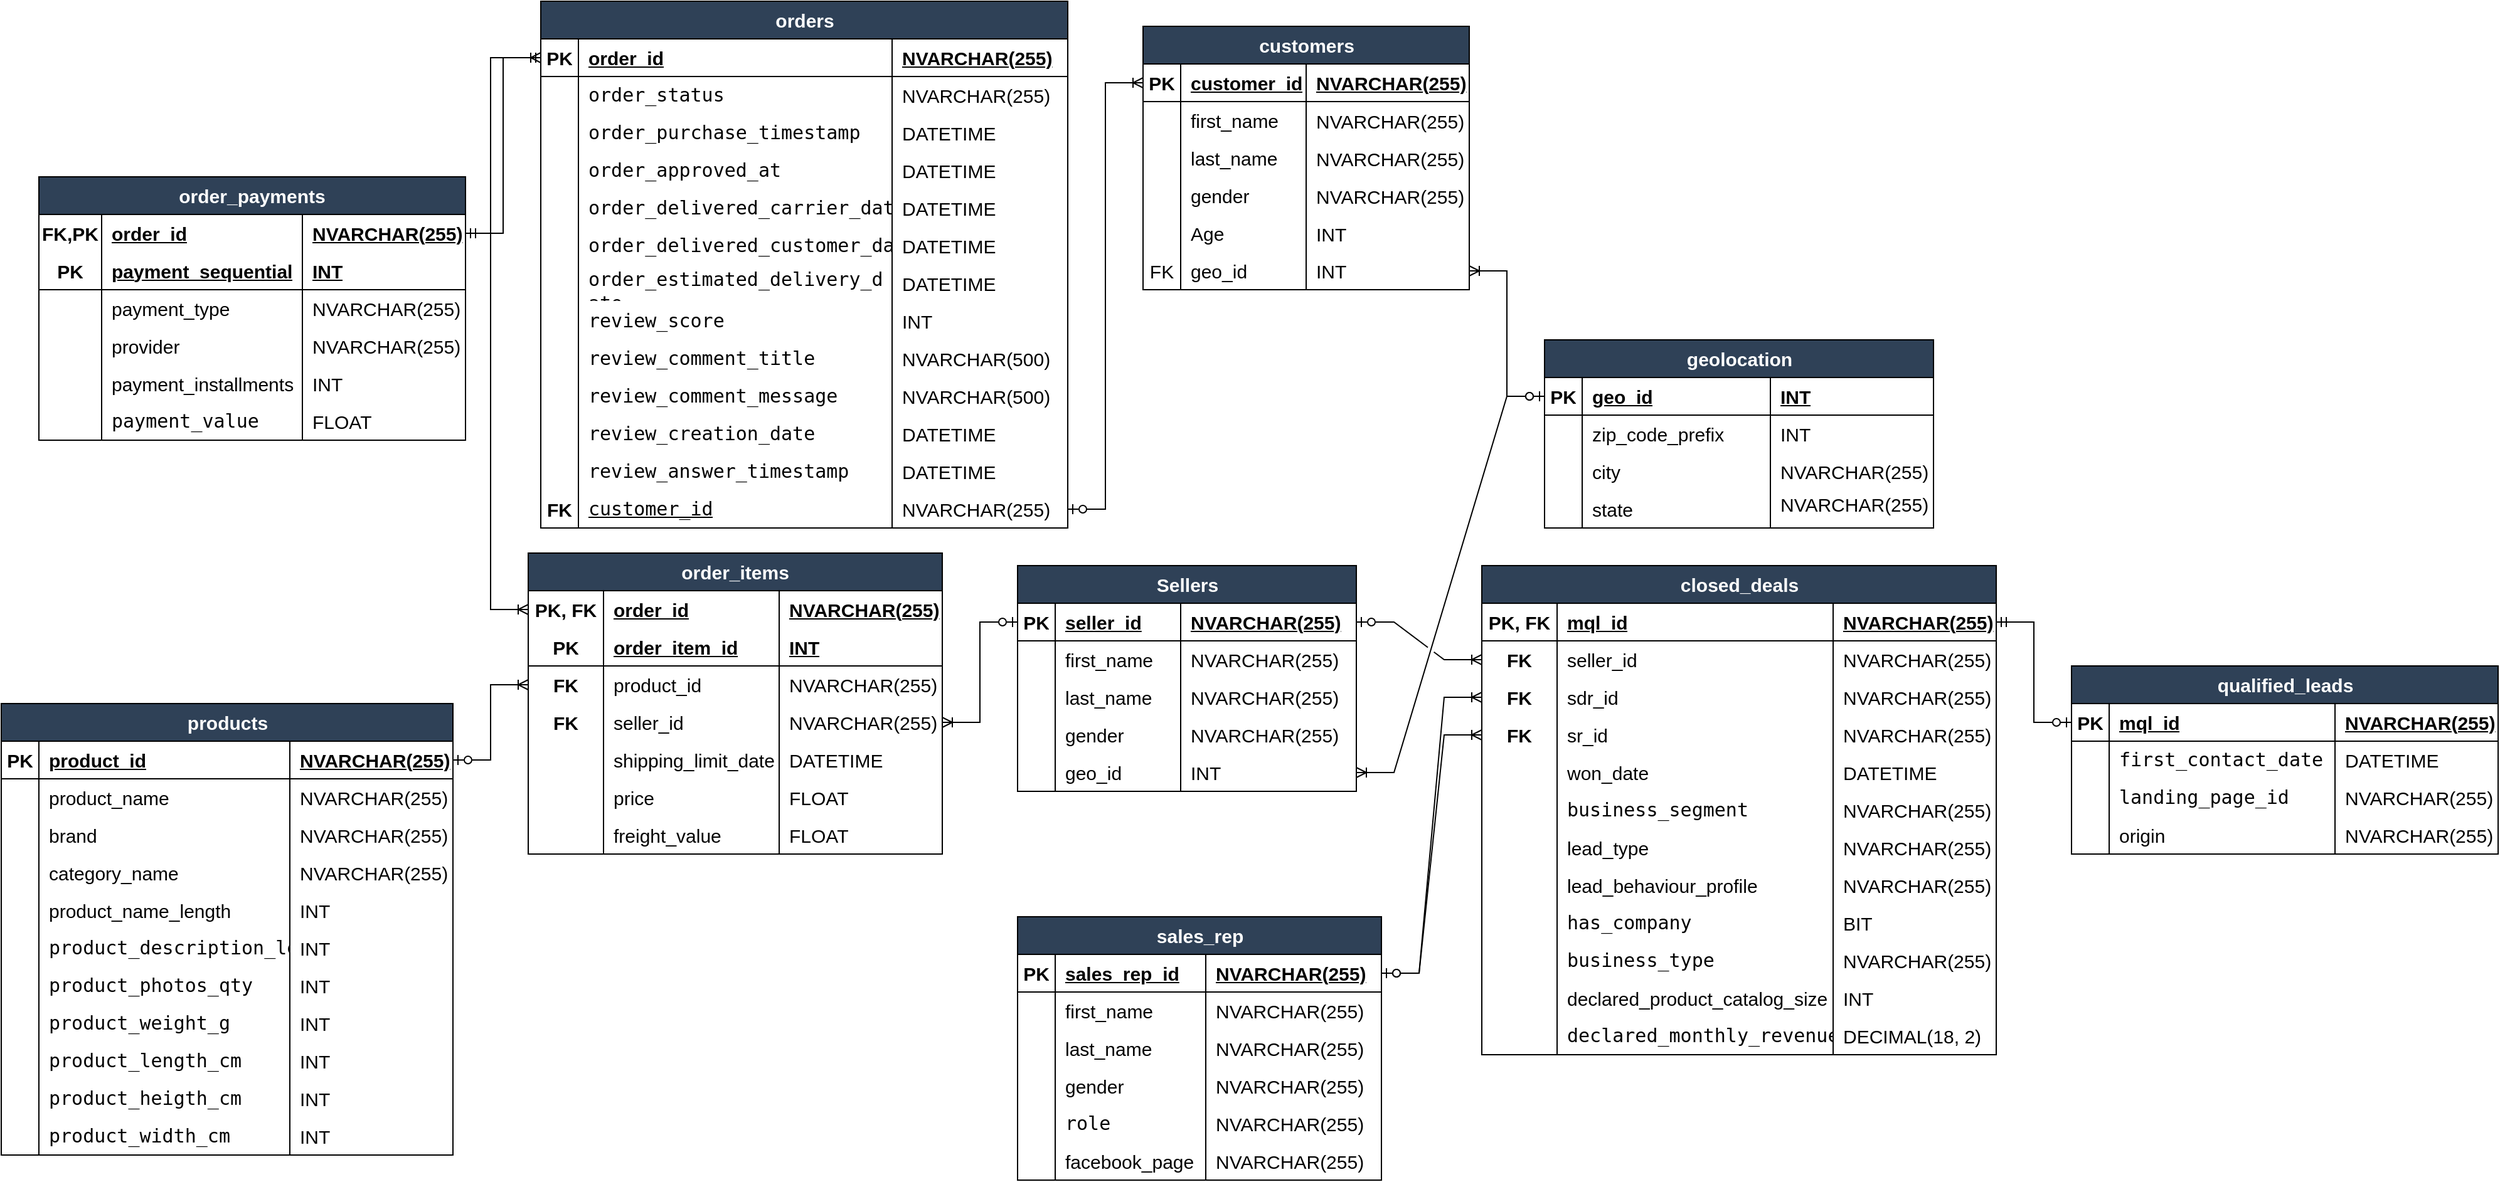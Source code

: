<mxfile version="28.2.8">
  <diagram name="Page-1" id="uyYLpF2vpdHfLIiW-YD8">
    <mxGraphModel dx="872" dy="537" grid="1" gridSize="10" guides="1" tooltips="1" connect="1" arrows="1" fold="1" page="1" pageScale="1" pageWidth="827" pageHeight="1169" background="#ffffff" math="0" shadow="0">
      <root>
        <mxCell id="0" />
        <mxCell id="1" parent="0" />
        <mxCell id="SNQ56c9XRR32mOw2F68g-1" value="&lt;font style=&quot;color: rgb(255, 255, 255);&quot;&gt;orders&lt;/font&gt;" style="shape=table;startSize=30;container=1;collapsible=1;childLayout=tableLayout;fixedRows=1;rowLines=0;fontStyle=1;align=center;resizeLast=1;html=1;fillColor=#2F4157;fontColor=#000000;strokeColor=#000000;fontSize=15;labelBorderColor=none;labelBackgroundColor=none;" parent="1" vertex="1">
          <mxGeometry x="560" y="210" width="420" height="420" as="geometry" />
        </mxCell>
        <mxCell id="SNQ56c9XRR32mOw2F68g-2" value="" style="shape=tableRow;horizontal=0;startSize=0;swimlaneHead=0;swimlaneBody=0;fillColor=none;collapsible=0;dropTarget=0;points=[[0,0.5],[1,0.5]];portConstraint=eastwest;top=0;left=0;right=0;bottom=1;fontSize=15;fontColor=#000000;labelBorderColor=none;labelBackgroundColor=none;strokeColor=#000000;" parent="SNQ56c9XRR32mOw2F68g-1" vertex="1">
          <mxGeometry y="30" width="420" height="30" as="geometry" />
        </mxCell>
        <mxCell id="SNQ56c9XRR32mOw2F68g-3" value="PK" style="shape=partialRectangle;connectable=0;fillColor=none;top=0;left=0;bottom=0;right=0;fontStyle=1;overflow=hidden;whiteSpace=wrap;html=1;fontSize=15;fontColor=#000000;labelBorderColor=none;labelBackgroundColor=none;strokeColor=#000000;" parent="SNQ56c9XRR32mOw2F68g-2" vertex="1">
          <mxGeometry width="30" height="30" as="geometry">
            <mxRectangle width="30" height="30" as="alternateBounds" />
          </mxGeometry>
        </mxCell>
        <mxCell id="SNQ56c9XRR32mOw2F68g-4" value="order_id" style="shape=partialRectangle;connectable=0;fillColor=none;top=0;left=0;bottom=0;right=0;align=left;spacingLeft=6;fontStyle=5;overflow=hidden;whiteSpace=wrap;fontSize=15;fontColor=#000000;labelBorderColor=none;labelBackgroundColor=none;strokeColor=#000000;html=1;" parent="SNQ56c9XRR32mOw2F68g-2" vertex="1">
          <mxGeometry x="30" width="250" height="30" as="geometry">
            <mxRectangle width="250" height="30" as="alternateBounds" />
          </mxGeometry>
        </mxCell>
        <mxCell id="SNQ56c9XRR32mOw2F68g-41" value="NVARCHAR(255)" style="shape=partialRectangle;connectable=0;fillColor=none;top=0;left=0;bottom=0;right=0;align=left;spacingLeft=6;fontStyle=5;overflow=hidden;whiteSpace=wrap;html=1;fontSize=15;fontColor=#000000;labelBorderColor=none;labelBackgroundColor=none;strokeColor=#000000;" parent="SNQ56c9XRR32mOw2F68g-2" vertex="1">
          <mxGeometry x="280" width="140" height="30" as="geometry">
            <mxRectangle width="140" height="30" as="alternateBounds" />
          </mxGeometry>
        </mxCell>
        <mxCell id="SNQ56c9XRR32mOw2F68g-5" value="" style="shape=tableRow;horizontal=0;startSize=0;swimlaneHead=0;swimlaneBody=0;fillColor=none;collapsible=0;dropTarget=0;points=[[0,0.5],[1,0.5]];portConstraint=eastwest;top=0;left=0;right=0;bottom=0;fontSize=15;fontColor=#000000;labelBorderColor=none;labelBackgroundColor=none;strokeColor=#000000;" parent="SNQ56c9XRR32mOw2F68g-1" vertex="1">
          <mxGeometry y="60" width="420" height="30" as="geometry" />
        </mxCell>
        <mxCell id="SNQ56c9XRR32mOw2F68g-6" value="" style="shape=partialRectangle;connectable=0;fillColor=none;top=0;left=0;bottom=0;right=0;editable=1;overflow=hidden;whiteSpace=wrap;html=1;fontSize=15;fontColor=#000000;labelBorderColor=none;labelBackgroundColor=none;strokeColor=#000000;" parent="SNQ56c9XRR32mOw2F68g-5" vertex="1">
          <mxGeometry width="30" height="30" as="geometry">
            <mxRectangle width="30" height="30" as="alternateBounds" />
          </mxGeometry>
        </mxCell>
        <mxCell id="SNQ56c9XRR32mOw2F68g-7" value="&lt;pre style=&quot;border: none; margin: 0px; padding: 0px; overflow: auto; word-break: break-all; overflow-wrap: break-word; text-wrap-mode: wrap; font-family: menlo, consolas, &amp;quot;DejaVu Sans Mono&amp;quot;, monospace; line-height: 1.308;&quot; data--h-bstatus=&quot;0OBSERVED&quot;&gt;order_status&lt;/pre&gt;" style="shape=partialRectangle;connectable=0;fillColor=none;top=0;left=0;bottom=0;right=0;align=left;spacingLeft=6;overflow=hidden;whiteSpace=wrap;html=1;fontSize=15;fontColor=#000000;labelBorderColor=none;labelBackgroundColor=none;strokeColor=#000000;" parent="SNQ56c9XRR32mOw2F68g-5" vertex="1">
          <mxGeometry x="30" width="250" height="30" as="geometry">
            <mxRectangle width="250" height="30" as="alternateBounds" />
          </mxGeometry>
        </mxCell>
        <mxCell id="SNQ56c9XRR32mOw2F68g-42" value="NVARCHAR(255)" style="shape=partialRectangle;connectable=0;fillColor=none;top=0;left=0;bottom=0;right=0;align=left;spacingLeft=6;overflow=hidden;whiteSpace=wrap;html=1;fontSize=15;fontColor=#000000;labelBorderColor=none;labelBackgroundColor=none;strokeColor=#000000;" parent="SNQ56c9XRR32mOw2F68g-5" vertex="1">
          <mxGeometry x="280" width="140" height="30" as="geometry">
            <mxRectangle width="140" height="30" as="alternateBounds" />
          </mxGeometry>
        </mxCell>
        <mxCell id="SNQ56c9XRR32mOw2F68g-8" value="" style="shape=tableRow;horizontal=0;startSize=0;swimlaneHead=0;swimlaneBody=0;fillColor=none;collapsible=0;dropTarget=0;points=[[0,0.5],[1,0.5]];portConstraint=eastwest;top=0;left=0;right=0;bottom=0;fontSize=15;fontColor=#000000;labelBorderColor=none;labelBackgroundColor=none;strokeColor=#000000;" parent="SNQ56c9XRR32mOw2F68g-1" vertex="1">
          <mxGeometry y="90" width="420" height="30" as="geometry" />
        </mxCell>
        <mxCell id="SNQ56c9XRR32mOw2F68g-9" value="" style="shape=partialRectangle;connectable=0;fillColor=none;top=0;left=0;bottom=0;right=0;editable=1;overflow=hidden;whiteSpace=wrap;html=1;fontSize=15;fontColor=#000000;labelBorderColor=none;labelBackgroundColor=none;strokeColor=#000000;" parent="SNQ56c9XRR32mOw2F68g-8" vertex="1">
          <mxGeometry width="30" height="30" as="geometry">
            <mxRectangle width="30" height="30" as="alternateBounds" />
          </mxGeometry>
        </mxCell>
        <mxCell id="SNQ56c9XRR32mOw2F68g-10" value="&lt;pre style=&quot;border: none; margin: 0px; padding: 0px; overflow: auto; word-break: break-all; overflow-wrap: break-word; text-wrap-mode: wrap; font-family: menlo, consolas, &amp;quot;DejaVu Sans Mono&amp;quot;, monospace; line-height: 1.308;&quot; data--h-bstatus=&quot;0OBSERVED&quot;&gt;order_purchase_timestamp&lt;/pre&gt;" style="shape=partialRectangle;connectable=0;fillColor=none;top=0;left=0;bottom=0;right=0;align=left;spacingLeft=6;overflow=hidden;whiteSpace=wrap;html=1;fontSize=15;fontColor=#000000;labelBorderColor=none;labelBackgroundColor=none;strokeColor=#000000;" parent="SNQ56c9XRR32mOw2F68g-8" vertex="1">
          <mxGeometry x="30" width="250" height="30" as="geometry">
            <mxRectangle width="250" height="30" as="alternateBounds" />
          </mxGeometry>
        </mxCell>
        <mxCell id="SNQ56c9XRR32mOw2F68g-43" value="DATETIME" style="shape=partialRectangle;connectable=0;fillColor=none;top=0;left=0;bottom=0;right=0;align=left;spacingLeft=6;overflow=hidden;whiteSpace=wrap;html=1;fontSize=15;fontColor=#000000;labelBorderColor=none;labelBackgroundColor=none;strokeColor=#000000;" parent="SNQ56c9XRR32mOw2F68g-8" vertex="1">
          <mxGeometry x="280" width="140" height="30" as="geometry">
            <mxRectangle width="140" height="30" as="alternateBounds" />
          </mxGeometry>
        </mxCell>
        <mxCell id="SNQ56c9XRR32mOw2F68g-11" value="" style="shape=tableRow;horizontal=0;startSize=0;swimlaneHead=0;swimlaneBody=0;fillColor=none;collapsible=0;dropTarget=0;points=[[0,0.5],[1,0.5]];portConstraint=eastwest;top=0;left=0;right=0;bottom=0;fontSize=15;fontColor=#000000;labelBorderColor=none;labelBackgroundColor=none;strokeColor=#000000;" parent="SNQ56c9XRR32mOw2F68g-1" vertex="1">
          <mxGeometry y="120" width="420" height="30" as="geometry" />
        </mxCell>
        <mxCell id="SNQ56c9XRR32mOw2F68g-12" value="" style="shape=partialRectangle;connectable=0;fillColor=none;top=0;left=0;bottom=0;right=0;editable=1;overflow=hidden;whiteSpace=wrap;html=1;fontSize=15;fontColor=#000000;labelBorderColor=none;labelBackgroundColor=none;strokeColor=#000000;" parent="SNQ56c9XRR32mOw2F68g-11" vertex="1">
          <mxGeometry width="30" height="30" as="geometry">
            <mxRectangle width="30" height="30" as="alternateBounds" />
          </mxGeometry>
        </mxCell>
        <mxCell id="SNQ56c9XRR32mOw2F68g-13" value="&lt;pre style=&quot;border: none; margin: 0px; padding: 0px; overflow: auto; word-break: break-all; overflow-wrap: break-word; text-wrap-mode: wrap; font-family: menlo, consolas, &amp;quot;DejaVu Sans Mono&amp;quot;, monospace; line-height: 1.308;&quot; data--h-bstatus=&quot;0OBSERVED&quot;&gt;order_approved_at&lt;/pre&gt;" style="shape=partialRectangle;connectable=0;fillColor=none;top=0;left=0;bottom=0;right=0;align=left;spacingLeft=6;overflow=hidden;whiteSpace=wrap;html=1;fontSize=15;fontColor=#000000;labelBorderColor=none;labelBackgroundColor=none;strokeColor=#000000;" parent="SNQ56c9XRR32mOw2F68g-11" vertex="1">
          <mxGeometry x="30" width="250" height="30" as="geometry">
            <mxRectangle width="250" height="30" as="alternateBounds" />
          </mxGeometry>
        </mxCell>
        <mxCell id="SNQ56c9XRR32mOw2F68g-44" value="DATETIME" style="shape=partialRectangle;connectable=0;fillColor=none;top=0;left=0;bottom=0;right=0;align=left;spacingLeft=6;overflow=hidden;whiteSpace=wrap;html=1;fontSize=15;fontColor=#000000;labelBorderColor=none;labelBackgroundColor=none;strokeColor=#000000;" parent="SNQ56c9XRR32mOw2F68g-11" vertex="1">
          <mxGeometry x="280" width="140" height="30" as="geometry">
            <mxRectangle width="140" height="30" as="alternateBounds" />
          </mxGeometry>
        </mxCell>
        <mxCell id="SNQ56c9XRR32mOw2F68g-29" style="shape=tableRow;horizontal=0;startSize=0;swimlaneHead=0;swimlaneBody=0;fillColor=none;collapsible=0;dropTarget=0;points=[[0,0.5],[1,0.5]];portConstraint=eastwest;top=0;left=0;right=0;bottom=0;fontSize=15;fontColor=#000000;labelBorderColor=none;labelBackgroundColor=none;strokeColor=#000000;" parent="SNQ56c9XRR32mOw2F68g-1" vertex="1">
          <mxGeometry y="150" width="420" height="30" as="geometry" />
        </mxCell>
        <mxCell id="SNQ56c9XRR32mOw2F68g-30" style="shape=partialRectangle;connectable=0;fillColor=none;top=0;left=0;bottom=0;right=0;editable=1;overflow=hidden;whiteSpace=wrap;html=1;fontSize=15;fontColor=#000000;labelBorderColor=none;labelBackgroundColor=none;strokeColor=#000000;" parent="SNQ56c9XRR32mOw2F68g-29" vertex="1">
          <mxGeometry width="30" height="30" as="geometry">
            <mxRectangle width="30" height="30" as="alternateBounds" />
          </mxGeometry>
        </mxCell>
        <mxCell id="SNQ56c9XRR32mOw2F68g-31" value="&lt;pre style=&quot;border: none; margin: 0px; padding: 0px; overflow: auto; word-break: break-all; overflow-wrap: break-word; text-wrap-mode: wrap; font-family: menlo, consolas, &amp;quot;DejaVu Sans Mono&amp;quot;, monospace; line-height: 1.308;&quot; data--h-bstatus=&quot;0OBSERVED&quot;&gt;order_delivered_carrier_date&lt;/pre&gt;" style="shape=partialRectangle;connectable=0;fillColor=none;top=0;left=0;bottom=0;right=0;align=left;spacingLeft=6;overflow=hidden;whiteSpace=wrap;html=1;fontSize=15;fontColor=#000000;labelBorderColor=none;labelBackgroundColor=none;strokeColor=#000000;" parent="SNQ56c9XRR32mOw2F68g-29" vertex="1">
          <mxGeometry x="30" width="250" height="30" as="geometry">
            <mxRectangle width="250" height="30" as="alternateBounds" />
          </mxGeometry>
        </mxCell>
        <mxCell id="SNQ56c9XRR32mOw2F68g-45" value="DATETIME" style="shape=partialRectangle;connectable=0;fillColor=none;top=0;left=0;bottom=0;right=0;align=left;spacingLeft=6;overflow=hidden;whiteSpace=wrap;html=1;fontSize=15;fontColor=#000000;labelBorderColor=none;labelBackgroundColor=none;strokeColor=#000000;" parent="SNQ56c9XRR32mOw2F68g-29" vertex="1">
          <mxGeometry x="280" width="140" height="30" as="geometry">
            <mxRectangle width="140" height="30" as="alternateBounds" />
          </mxGeometry>
        </mxCell>
        <mxCell id="SNQ56c9XRR32mOw2F68g-26" style="shape=tableRow;horizontal=0;startSize=0;swimlaneHead=0;swimlaneBody=0;fillColor=none;collapsible=0;dropTarget=0;points=[[0,0.5],[1,0.5]];portConstraint=eastwest;top=0;left=0;right=0;bottom=0;fontSize=15;fontColor=#000000;labelBorderColor=none;labelBackgroundColor=none;strokeColor=#000000;" parent="SNQ56c9XRR32mOw2F68g-1" vertex="1">
          <mxGeometry y="180" width="420" height="30" as="geometry" />
        </mxCell>
        <mxCell id="SNQ56c9XRR32mOw2F68g-27" style="shape=partialRectangle;connectable=0;fillColor=none;top=0;left=0;bottom=0;right=0;editable=1;overflow=hidden;whiteSpace=wrap;html=1;fontSize=15;fontColor=#000000;labelBorderColor=none;labelBackgroundColor=none;strokeColor=#000000;" parent="SNQ56c9XRR32mOw2F68g-26" vertex="1">
          <mxGeometry width="30" height="30" as="geometry">
            <mxRectangle width="30" height="30" as="alternateBounds" />
          </mxGeometry>
        </mxCell>
        <mxCell id="SNQ56c9XRR32mOw2F68g-28" value="&lt;pre style=&quot;border: none; margin: 0px; padding: 0px; overflow: auto; word-break: break-all; overflow-wrap: break-word; text-wrap-mode: wrap; font-family: menlo, consolas, &amp;quot;DejaVu Sans Mono&amp;quot;, monospace; line-height: 1.308;&quot; data--h-bstatus=&quot;0OBSERVED&quot;&gt;order_delivered_customer_date&lt;/pre&gt;" style="shape=partialRectangle;connectable=0;fillColor=none;top=0;left=0;bottom=0;right=0;align=left;spacingLeft=6;overflow=hidden;whiteSpace=wrap;html=1;fontSize=15;fontColor=#000000;labelBorderColor=none;labelBackgroundColor=none;strokeColor=#000000;" parent="SNQ56c9XRR32mOw2F68g-26" vertex="1">
          <mxGeometry x="30" width="250" height="30" as="geometry">
            <mxRectangle width="250" height="30" as="alternateBounds" />
          </mxGeometry>
        </mxCell>
        <mxCell id="SNQ56c9XRR32mOw2F68g-46" value="DATETIME" style="shape=partialRectangle;connectable=0;fillColor=none;top=0;left=0;bottom=0;right=0;align=left;spacingLeft=6;overflow=hidden;whiteSpace=wrap;html=1;fontSize=15;fontColor=#000000;labelBorderColor=none;labelBackgroundColor=none;strokeColor=#000000;" parent="SNQ56c9XRR32mOw2F68g-26" vertex="1">
          <mxGeometry x="280" width="140" height="30" as="geometry">
            <mxRectangle width="140" height="30" as="alternateBounds" />
          </mxGeometry>
        </mxCell>
        <mxCell id="SNQ56c9XRR32mOw2F68g-23" style="shape=tableRow;horizontal=0;startSize=0;swimlaneHead=0;swimlaneBody=0;fillColor=none;collapsible=0;dropTarget=0;points=[[0,0.5],[1,0.5]];portConstraint=eastwest;top=0;left=0;right=0;bottom=0;fontSize=15;fontColor=#000000;labelBorderColor=none;labelBackgroundColor=none;strokeColor=#000000;" parent="SNQ56c9XRR32mOw2F68g-1" vertex="1">
          <mxGeometry y="210" width="420" height="30" as="geometry" />
        </mxCell>
        <mxCell id="SNQ56c9XRR32mOw2F68g-24" style="shape=partialRectangle;connectable=0;fillColor=none;top=0;left=0;bottom=0;right=0;editable=1;overflow=hidden;whiteSpace=wrap;html=1;fontSize=15;fontColor=#000000;labelBorderColor=none;labelBackgroundColor=none;strokeColor=#000000;" parent="SNQ56c9XRR32mOw2F68g-23" vertex="1">
          <mxGeometry width="30" height="30" as="geometry">
            <mxRectangle width="30" height="30" as="alternateBounds" />
          </mxGeometry>
        </mxCell>
        <mxCell id="SNQ56c9XRR32mOw2F68g-25" value="&lt;pre style=&quot;border: none; margin: 0px; padding: 0px; overflow: auto; word-break: break-all; overflow-wrap: break-word; white-space: pre-wrap; font-family: menlo, consolas, &amp;quot;DejaVu Sans Mono&amp;quot;, monospace; line-height: 1.308; font-style: normal; font-variant-ligatures: normal; font-variant-caps: normal; font-weight: 400; letter-spacing: normal; orphans: 2; text-align: left; text-indent: 0px; text-transform: none; widows: 2; word-spacing: 0px; -webkit-text-stroke-width: 0px; text-decoration-thickness: initial; text-decoration-style: initial; text-decoration-color: initial;&quot; data--h-bstatus=&quot;0OBSERVED&quot;&gt;order_estimated_delivery_date&lt;/pre&gt;&lt;div&gt;&lt;br&gt;&lt;/div&gt;" style="shape=partialRectangle;connectable=0;fillColor=none;top=0;left=0;bottom=0;right=0;align=left;spacingLeft=6;overflow=hidden;whiteSpace=wrap;html=1;fontSize=15;fontColor=#000000;labelBorderColor=none;labelBackgroundColor=none;strokeColor=#000000;" parent="SNQ56c9XRR32mOw2F68g-23" vertex="1">
          <mxGeometry x="30" width="250" height="30" as="geometry">
            <mxRectangle width="250" height="30" as="alternateBounds" />
          </mxGeometry>
        </mxCell>
        <mxCell id="SNQ56c9XRR32mOw2F68g-47" value="DATETIME" style="shape=partialRectangle;connectable=0;fillColor=none;top=0;left=0;bottom=0;right=0;align=left;spacingLeft=6;overflow=hidden;whiteSpace=wrap;html=1;fontSize=15;fontColor=#000000;labelBorderColor=none;labelBackgroundColor=none;strokeColor=#000000;" parent="SNQ56c9XRR32mOw2F68g-23" vertex="1">
          <mxGeometry x="280" width="140" height="30" as="geometry">
            <mxRectangle width="140" height="30" as="alternateBounds" />
          </mxGeometry>
        </mxCell>
        <mxCell id="SNQ56c9XRR32mOw2F68g-20" style="shape=tableRow;horizontal=0;startSize=0;swimlaneHead=0;swimlaneBody=0;fillColor=none;collapsible=0;dropTarget=0;points=[[0,0.5],[1,0.5]];portConstraint=eastwest;top=0;left=0;right=0;bottom=0;fontSize=15;fontColor=#000000;labelBorderColor=none;labelBackgroundColor=none;strokeColor=#000000;" parent="SNQ56c9XRR32mOw2F68g-1" vertex="1">
          <mxGeometry y="240" width="420" height="30" as="geometry" />
        </mxCell>
        <mxCell id="SNQ56c9XRR32mOw2F68g-21" style="shape=partialRectangle;connectable=0;fillColor=none;top=0;left=0;bottom=0;right=0;editable=1;overflow=hidden;whiteSpace=wrap;html=1;fontSize=15;fontColor=#000000;labelBorderColor=none;labelBackgroundColor=none;strokeColor=#000000;" parent="SNQ56c9XRR32mOw2F68g-20" vertex="1">
          <mxGeometry width="30" height="30" as="geometry">
            <mxRectangle width="30" height="30" as="alternateBounds" />
          </mxGeometry>
        </mxCell>
        <mxCell id="SNQ56c9XRR32mOw2F68g-22" value="&lt;pre style=&quot;border: none; margin: 0px; padding: 0px; overflow: auto; word-break: break-all; overflow-wrap: break-word; text-wrap-mode: wrap; font-family: menlo, consolas, &amp;quot;DejaVu Sans Mono&amp;quot;, monospace; line-height: 1.308;&quot; data--h-bstatus=&quot;0OBSERVED&quot;&gt;review_score&lt;/pre&gt;" style="shape=partialRectangle;connectable=0;fillColor=none;top=0;left=0;bottom=0;right=0;align=left;spacingLeft=6;overflow=hidden;whiteSpace=wrap;html=1;fontSize=15;fontColor=#000000;labelBorderColor=none;labelBackgroundColor=none;strokeColor=#000000;" parent="SNQ56c9XRR32mOw2F68g-20" vertex="1">
          <mxGeometry x="30" width="250" height="30" as="geometry">
            <mxRectangle width="250" height="30" as="alternateBounds" />
          </mxGeometry>
        </mxCell>
        <mxCell id="SNQ56c9XRR32mOw2F68g-48" value="INT" style="shape=partialRectangle;connectable=0;fillColor=none;top=0;left=0;bottom=0;right=0;align=left;spacingLeft=6;overflow=hidden;whiteSpace=wrap;html=1;fontSize=15;fontColor=#000000;labelBorderColor=none;labelBackgroundColor=none;strokeColor=#000000;" parent="SNQ56c9XRR32mOw2F68g-20" vertex="1">
          <mxGeometry x="280" width="140" height="30" as="geometry">
            <mxRectangle width="140" height="30" as="alternateBounds" />
          </mxGeometry>
        </mxCell>
        <mxCell id="SNQ56c9XRR32mOw2F68g-17" style="shape=tableRow;horizontal=0;startSize=0;swimlaneHead=0;swimlaneBody=0;fillColor=none;collapsible=0;dropTarget=0;points=[[0,0.5],[1,0.5]];portConstraint=eastwest;top=0;left=0;right=0;bottom=0;fontSize=15;fontColor=#000000;labelBorderColor=none;labelBackgroundColor=none;strokeColor=#000000;" parent="SNQ56c9XRR32mOw2F68g-1" vertex="1">
          <mxGeometry y="270" width="420" height="30" as="geometry" />
        </mxCell>
        <mxCell id="SNQ56c9XRR32mOw2F68g-18" style="shape=partialRectangle;connectable=0;fillColor=none;top=0;left=0;bottom=0;right=0;editable=1;overflow=hidden;whiteSpace=wrap;html=1;fontSize=15;fontColor=#000000;labelBorderColor=none;labelBackgroundColor=none;strokeColor=#000000;" parent="SNQ56c9XRR32mOw2F68g-17" vertex="1">
          <mxGeometry width="30" height="30" as="geometry">
            <mxRectangle width="30" height="30" as="alternateBounds" />
          </mxGeometry>
        </mxCell>
        <mxCell id="SNQ56c9XRR32mOw2F68g-19" value="&lt;pre style=&quot;border: none; margin: 0px; padding: 0px; overflow: auto; word-break: break-all; overflow-wrap: break-word; text-wrap-mode: wrap; font-family: menlo, consolas, &amp;quot;DejaVu Sans Mono&amp;quot;, monospace; line-height: 1.308;&quot; data--h-bstatus=&quot;0OBSERVED&quot;&gt;review_comment_title&lt;/pre&gt;" style="shape=partialRectangle;connectable=0;fillColor=none;top=0;left=0;bottom=0;right=0;align=left;spacingLeft=6;overflow=hidden;whiteSpace=wrap;html=1;fontSize=15;fontColor=#000000;labelBorderColor=none;labelBackgroundColor=none;strokeColor=#000000;" parent="SNQ56c9XRR32mOw2F68g-17" vertex="1">
          <mxGeometry x="30" width="250" height="30" as="geometry">
            <mxRectangle width="250" height="30" as="alternateBounds" />
          </mxGeometry>
        </mxCell>
        <mxCell id="SNQ56c9XRR32mOw2F68g-49" value="NVARCHAR(500)" style="shape=partialRectangle;connectable=0;fillColor=none;top=0;left=0;bottom=0;right=0;align=left;spacingLeft=6;overflow=hidden;whiteSpace=wrap;html=1;fontSize=15;fontColor=#000000;labelBorderColor=none;labelBackgroundColor=none;strokeColor=#000000;" parent="SNQ56c9XRR32mOw2F68g-17" vertex="1">
          <mxGeometry x="280" width="140" height="30" as="geometry">
            <mxRectangle width="140" height="30" as="alternateBounds" />
          </mxGeometry>
        </mxCell>
        <mxCell id="SNQ56c9XRR32mOw2F68g-14" style="shape=tableRow;horizontal=0;startSize=0;swimlaneHead=0;swimlaneBody=0;fillColor=none;collapsible=0;dropTarget=0;points=[[0,0.5],[1,0.5]];portConstraint=eastwest;top=0;left=0;right=0;bottom=0;fontSize=15;fontColor=#000000;labelBorderColor=none;labelBackgroundColor=none;strokeColor=#000000;" parent="SNQ56c9XRR32mOw2F68g-1" vertex="1">
          <mxGeometry y="300" width="420" height="30" as="geometry" />
        </mxCell>
        <mxCell id="SNQ56c9XRR32mOw2F68g-15" style="shape=partialRectangle;connectable=0;fillColor=none;top=0;left=0;bottom=0;right=0;editable=1;overflow=hidden;whiteSpace=wrap;html=1;fontSize=15;fontColor=#000000;labelBorderColor=none;labelBackgroundColor=none;strokeColor=#000000;" parent="SNQ56c9XRR32mOw2F68g-14" vertex="1">
          <mxGeometry width="30" height="30" as="geometry">
            <mxRectangle width="30" height="30" as="alternateBounds" />
          </mxGeometry>
        </mxCell>
        <mxCell id="SNQ56c9XRR32mOw2F68g-16" value="&lt;pre style=&quot;border: none; margin: 0px; padding: 0px; overflow: auto; word-break: break-all; overflow-wrap: break-word; text-wrap-mode: wrap; font-family: menlo, consolas, &amp;quot;DejaVu Sans Mono&amp;quot;, monospace; line-height: 1.308;&quot; data--h-bstatus=&quot;0OBSERVED&quot;&gt;review_comment_message&lt;/pre&gt;" style="shape=partialRectangle;connectable=0;fillColor=none;top=0;left=0;bottom=0;right=0;align=left;spacingLeft=6;overflow=hidden;whiteSpace=wrap;html=1;fontSize=15;fontColor=#000000;labelBorderColor=none;labelBackgroundColor=none;strokeColor=#000000;" parent="SNQ56c9XRR32mOw2F68g-14" vertex="1">
          <mxGeometry x="30" width="250" height="30" as="geometry">
            <mxRectangle width="250" height="30" as="alternateBounds" />
          </mxGeometry>
        </mxCell>
        <mxCell id="SNQ56c9XRR32mOw2F68g-50" value="NVARCHAR(500)" style="shape=partialRectangle;connectable=0;fillColor=none;top=0;left=0;bottom=0;right=0;align=left;spacingLeft=6;overflow=hidden;whiteSpace=wrap;html=1;fontSize=15;fontColor=#000000;labelBorderColor=none;labelBackgroundColor=none;strokeColor=#000000;" parent="SNQ56c9XRR32mOw2F68g-14" vertex="1">
          <mxGeometry x="280" width="140" height="30" as="geometry">
            <mxRectangle width="140" height="30" as="alternateBounds" />
          </mxGeometry>
        </mxCell>
        <mxCell id="SNQ56c9XRR32mOw2F68g-32" style="shape=tableRow;horizontal=0;startSize=0;swimlaneHead=0;swimlaneBody=0;fillColor=none;collapsible=0;dropTarget=0;points=[[0,0.5],[1,0.5]];portConstraint=eastwest;top=0;left=0;right=0;bottom=0;fontSize=15;fontColor=#000000;labelBorderColor=none;labelBackgroundColor=none;strokeColor=#000000;" parent="SNQ56c9XRR32mOw2F68g-1" vertex="1">
          <mxGeometry y="330" width="420" height="30" as="geometry" />
        </mxCell>
        <mxCell id="SNQ56c9XRR32mOw2F68g-33" style="shape=partialRectangle;connectable=0;fillColor=none;top=0;left=0;bottom=0;right=0;editable=1;overflow=hidden;whiteSpace=wrap;html=1;fontSize=15;fontColor=#000000;labelBorderColor=none;labelBackgroundColor=none;strokeColor=#000000;" parent="SNQ56c9XRR32mOw2F68g-32" vertex="1">
          <mxGeometry width="30" height="30" as="geometry">
            <mxRectangle width="30" height="30" as="alternateBounds" />
          </mxGeometry>
        </mxCell>
        <mxCell id="SNQ56c9XRR32mOw2F68g-34" value="&lt;pre style=&quot;border: none; margin: 0px; padding: 0px; overflow: auto; word-break: break-all; overflow-wrap: break-word; text-wrap-mode: wrap; font-family: menlo, consolas, &amp;quot;DejaVu Sans Mono&amp;quot;, monospace; line-height: 1.308;&quot; data--h-bstatus=&quot;0OBSERVED&quot;&gt;review_creation_date&lt;/pre&gt;" style="shape=partialRectangle;connectable=0;fillColor=none;top=0;left=0;bottom=0;right=0;align=left;spacingLeft=6;overflow=hidden;whiteSpace=wrap;html=1;fontSize=15;fontColor=#000000;labelBorderColor=none;labelBackgroundColor=none;strokeColor=#000000;" parent="SNQ56c9XRR32mOw2F68g-32" vertex="1">
          <mxGeometry x="30" width="250" height="30" as="geometry">
            <mxRectangle width="250" height="30" as="alternateBounds" />
          </mxGeometry>
        </mxCell>
        <mxCell id="SNQ56c9XRR32mOw2F68g-51" value="DATETIME" style="shape=partialRectangle;connectable=0;fillColor=none;top=0;left=0;bottom=0;right=0;align=left;spacingLeft=6;overflow=hidden;whiteSpace=wrap;html=1;fontSize=15;fontColor=#000000;labelBorderColor=none;labelBackgroundColor=none;strokeColor=#000000;" parent="SNQ56c9XRR32mOw2F68g-32" vertex="1">
          <mxGeometry x="280" width="140" height="30" as="geometry">
            <mxRectangle width="140" height="30" as="alternateBounds" />
          </mxGeometry>
        </mxCell>
        <mxCell id="SNQ56c9XRR32mOw2F68g-35" style="shape=tableRow;horizontal=0;startSize=0;swimlaneHead=0;swimlaneBody=0;fillColor=none;collapsible=0;dropTarget=0;points=[[0,0.5],[1,0.5]];portConstraint=eastwest;top=0;left=0;right=0;bottom=0;fontSize=15;fontColor=#000000;labelBorderColor=none;labelBackgroundColor=none;strokeColor=#000000;" parent="SNQ56c9XRR32mOw2F68g-1" vertex="1">
          <mxGeometry y="360" width="420" height="30" as="geometry" />
        </mxCell>
        <mxCell id="SNQ56c9XRR32mOw2F68g-36" style="shape=partialRectangle;connectable=0;fillColor=none;top=0;left=0;bottom=0;right=0;editable=1;overflow=hidden;whiteSpace=wrap;html=1;fontSize=15;fontColor=#000000;labelBorderColor=none;labelBackgroundColor=none;strokeColor=#000000;" parent="SNQ56c9XRR32mOw2F68g-35" vertex="1">
          <mxGeometry width="30" height="30" as="geometry">
            <mxRectangle width="30" height="30" as="alternateBounds" />
          </mxGeometry>
        </mxCell>
        <mxCell id="SNQ56c9XRR32mOw2F68g-37" value="&lt;pre style=&quot;border: none; margin: 0px; padding: 0px; overflow: auto; word-break: break-all; overflow-wrap: break-word; text-wrap-mode: wrap; font-family: menlo, consolas, &amp;quot;DejaVu Sans Mono&amp;quot;, monospace; line-height: 1.308;&quot; data--h-bstatus=&quot;0OBSERVED&quot;&gt;review_answer_timestamp&lt;/pre&gt;" style="shape=partialRectangle;connectable=0;fillColor=none;top=0;left=0;bottom=0;right=0;align=left;spacingLeft=6;overflow=hidden;whiteSpace=wrap;html=1;fontSize=15;fontColor=#000000;labelBorderColor=none;labelBackgroundColor=none;strokeColor=#000000;" parent="SNQ56c9XRR32mOw2F68g-35" vertex="1">
          <mxGeometry x="30" width="250" height="30" as="geometry">
            <mxRectangle width="250" height="30" as="alternateBounds" />
          </mxGeometry>
        </mxCell>
        <mxCell id="SNQ56c9XRR32mOw2F68g-52" value="DATETIME" style="shape=partialRectangle;connectable=0;fillColor=none;top=0;left=0;bottom=0;right=0;align=left;spacingLeft=6;overflow=hidden;whiteSpace=wrap;html=1;fontSize=15;fontColor=#000000;labelBorderColor=none;labelBackgroundColor=none;strokeColor=#000000;" parent="SNQ56c9XRR32mOw2F68g-35" vertex="1">
          <mxGeometry x="280" width="140" height="30" as="geometry">
            <mxRectangle width="140" height="30" as="alternateBounds" />
          </mxGeometry>
        </mxCell>
        <mxCell id="SNQ56c9XRR32mOw2F68g-171" style="shape=tableRow;horizontal=0;startSize=0;swimlaneHead=0;swimlaneBody=0;fillColor=none;collapsible=0;dropTarget=0;points=[[0,0.5],[1,0.5]];portConstraint=eastwest;top=0;left=0;right=0;bottom=0;fontSize=15;fontColor=#000000;labelBorderColor=none;labelBackgroundColor=none;strokeColor=#000000;" parent="SNQ56c9XRR32mOw2F68g-1" vertex="1">
          <mxGeometry y="390" width="420" height="30" as="geometry" />
        </mxCell>
        <mxCell id="SNQ56c9XRR32mOw2F68g-172" value="FK" style="shape=partialRectangle;connectable=0;fillColor=none;top=0;left=0;bottom=0;right=0;editable=1;overflow=hidden;whiteSpace=wrap;html=1;fontSize=15;fontColor=#000000;labelBorderColor=none;labelBackgroundColor=none;strokeColor=#000000;fontStyle=1" parent="SNQ56c9XRR32mOw2F68g-171" vertex="1">
          <mxGeometry width="30" height="30" as="geometry">
            <mxRectangle width="30" height="30" as="alternateBounds" />
          </mxGeometry>
        </mxCell>
        <mxCell id="SNQ56c9XRR32mOw2F68g-173" value="&lt;pre style=&quot;text-decoration-line: underline; border: none; margin: 0px; padding: 0px; overflow: auto; word-break: break-all; overflow-wrap: break-word; text-wrap-mode: wrap; font-family: menlo, consolas, &amp;quot;DejaVu Sans Mono&amp;quot;, monospace; line-height: 1.308;&quot; data--h-bstatus=&quot;0OBSERVED&quot;&gt;customer_id&lt;/pre&gt;" style="shape=partialRectangle;connectable=0;fillColor=none;top=0;left=0;bottom=0;right=0;align=left;spacingLeft=6;overflow=hidden;whiteSpace=wrap;html=1;fontSize=15;fontColor=#000000;labelBorderColor=none;labelBackgroundColor=none;strokeColor=#000000;" parent="SNQ56c9XRR32mOw2F68g-171" vertex="1">
          <mxGeometry x="30" width="250" height="30" as="geometry">
            <mxRectangle width="250" height="30" as="alternateBounds" />
          </mxGeometry>
        </mxCell>
        <mxCell id="SNQ56c9XRR32mOw2F68g-174" value="NVARCHAR(255)" style="shape=partialRectangle;connectable=0;fillColor=none;top=0;left=0;bottom=0;right=0;align=left;spacingLeft=6;overflow=hidden;whiteSpace=wrap;html=1;fontSize=15;fontColor=#000000;labelBorderColor=none;labelBackgroundColor=none;strokeColor=#000000;" parent="SNQ56c9XRR32mOw2F68g-171" vertex="1">
          <mxGeometry x="280" width="140" height="30" as="geometry">
            <mxRectangle width="140" height="30" as="alternateBounds" />
          </mxGeometry>
        </mxCell>
        <mxCell id="SNQ56c9XRR32mOw2F68g-58" value="&lt;font style=&quot;color: rgb(255, 255, 255);&quot;&gt;order_items&lt;/font&gt;" style="shape=table;startSize=30;container=1;collapsible=1;childLayout=tableLayout;fixedRows=1;rowLines=0;fontStyle=1;align=center;resizeLast=1;html=1;whiteSpace=wrap;fillColor=#2F4157;fontColor=#000000;strokeColor=#000000;fontSize=15;labelBorderColor=none;labelBackgroundColor=none;" parent="1" vertex="1">
          <mxGeometry x="550" y="650" width="330" height="240" as="geometry" />
        </mxCell>
        <mxCell id="SNQ56c9XRR32mOw2F68g-59" value="" style="shape=tableRow;horizontal=0;startSize=0;swimlaneHead=0;swimlaneBody=0;fillColor=none;collapsible=0;dropTarget=0;points=[[0,0.5],[1,0.5]];portConstraint=eastwest;top=0;left=0;right=0;bottom=0;html=1;fontSize=15;fontColor=#000000;labelBorderColor=none;labelBackgroundColor=none;strokeColor=#000000;" parent="SNQ56c9XRR32mOw2F68g-58" vertex="1">
          <mxGeometry y="30" width="330" height="30" as="geometry" />
        </mxCell>
        <mxCell id="SNQ56c9XRR32mOw2F68g-60" value="PK, FK" style="shape=partialRectangle;connectable=0;fillColor=none;top=0;left=0;bottom=0;right=0;fontStyle=1;overflow=hidden;html=1;whiteSpace=wrap;fontSize=15;fontColor=#000000;labelBorderColor=none;labelBackgroundColor=none;strokeColor=#000000;" parent="SNQ56c9XRR32mOw2F68g-59" vertex="1">
          <mxGeometry width="60" height="30" as="geometry">
            <mxRectangle width="60" height="30" as="alternateBounds" />
          </mxGeometry>
        </mxCell>
        <mxCell id="SNQ56c9XRR32mOw2F68g-61" value="order_id" style="shape=partialRectangle;connectable=0;fillColor=none;top=0;left=0;bottom=0;right=0;align=left;spacingLeft=6;fontStyle=5;overflow=hidden;html=1;whiteSpace=wrap;fontSize=15;fontColor=#000000;labelBorderColor=none;labelBackgroundColor=none;strokeColor=#000000;" parent="SNQ56c9XRR32mOw2F68g-59" vertex="1">
          <mxGeometry x="60" width="140" height="30" as="geometry">
            <mxRectangle width="140" height="30" as="alternateBounds" />
          </mxGeometry>
        </mxCell>
        <mxCell id="SNQ56c9XRR32mOw2F68g-71" value="NVARCHAR(255)" style="shape=partialRectangle;connectable=0;fillColor=none;top=0;left=0;bottom=0;right=0;align=left;spacingLeft=6;fontStyle=5;overflow=hidden;html=1;whiteSpace=wrap;fontSize=15;fontColor=#000000;labelBorderColor=none;labelBackgroundColor=none;strokeColor=#000000;" parent="SNQ56c9XRR32mOw2F68g-59" vertex="1">
          <mxGeometry x="200" width="130" height="30" as="geometry">
            <mxRectangle width="130" height="30" as="alternateBounds" />
          </mxGeometry>
        </mxCell>
        <mxCell id="SNQ56c9XRR32mOw2F68g-62" value="" style="shape=tableRow;horizontal=0;startSize=0;swimlaneHead=0;swimlaneBody=0;fillColor=none;collapsible=0;dropTarget=0;points=[[0,0.5],[1,0.5]];portConstraint=eastwest;top=0;left=0;right=0;bottom=1;html=1;fontSize=15;fontColor=#000000;labelBorderColor=none;labelBackgroundColor=none;strokeColor=#000000;" parent="SNQ56c9XRR32mOw2F68g-58" vertex="1">
          <mxGeometry y="60" width="330" height="30" as="geometry" />
        </mxCell>
        <mxCell id="SNQ56c9XRR32mOw2F68g-63" value="PK" style="shape=partialRectangle;connectable=0;fillColor=none;top=0;left=0;bottom=0;right=0;fontStyle=1;overflow=hidden;html=1;whiteSpace=wrap;fontSize=15;fontColor=#000000;labelBorderColor=none;labelBackgroundColor=none;strokeColor=#000000;" parent="SNQ56c9XRR32mOw2F68g-62" vertex="1">
          <mxGeometry width="60" height="30" as="geometry">
            <mxRectangle width="60" height="30" as="alternateBounds" />
          </mxGeometry>
        </mxCell>
        <mxCell id="SNQ56c9XRR32mOw2F68g-64" value="order_item_id" style="shape=partialRectangle;connectable=0;fillColor=none;top=0;left=0;bottom=0;right=0;align=left;spacingLeft=6;fontStyle=5;overflow=hidden;html=1;whiteSpace=wrap;fontSize=15;fontColor=#000000;labelBorderColor=none;labelBackgroundColor=none;strokeColor=#000000;" parent="SNQ56c9XRR32mOw2F68g-62" vertex="1">
          <mxGeometry x="60" width="140" height="30" as="geometry">
            <mxRectangle width="140" height="30" as="alternateBounds" />
          </mxGeometry>
        </mxCell>
        <mxCell id="SNQ56c9XRR32mOw2F68g-72" value="INT" style="shape=partialRectangle;connectable=0;fillColor=none;top=0;left=0;bottom=0;right=0;align=left;spacingLeft=6;fontStyle=5;overflow=hidden;html=1;whiteSpace=wrap;fontSize=15;fontColor=#000000;labelBorderColor=none;labelBackgroundColor=none;strokeColor=#000000;" parent="SNQ56c9XRR32mOw2F68g-62" vertex="1">
          <mxGeometry x="200" width="130" height="30" as="geometry">
            <mxRectangle width="130" height="30" as="alternateBounds" />
          </mxGeometry>
        </mxCell>
        <mxCell id="SNQ56c9XRR32mOw2F68g-65" value="" style="shape=tableRow;horizontal=0;startSize=0;swimlaneHead=0;swimlaneBody=0;fillColor=none;collapsible=0;dropTarget=0;points=[[0,0.5],[1,0.5]];portConstraint=eastwest;top=0;left=0;right=0;bottom=0;html=1;fontSize=15;fontColor=#000000;labelBorderColor=none;labelBackgroundColor=none;strokeColor=#000000;" parent="SNQ56c9XRR32mOw2F68g-58" vertex="1">
          <mxGeometry y="90" width="330" height="30" as="geometry" />
        </mxCell>
        <mxCell id="SNQ56c9XRR32mOw2F68g-66" value="FK" style="shape=partialRectangle;connectable=0;fillColor=none;top=0;left=0;bottom=0;right=0;editable=1;overflow=hidden;html=1;whiteSpace=wrap;fontSize=15;fontColor=#000000;labelBorderColor=none;labelBackgroundColor=none;strokeColor=#000000;fontStyle=1" parent="SNQ56c9XRR32mOw2F68g-65" vertex="1">
          <mxGeometry width="60" height="30" as="geometry">
            <mxRectangle width="60" height="30" as="alternateBounds" />
          </mxGeometry>
        </mxCell>
        <mxCell id="SNQ56c9XRR32mOw2F68g-67" value="product_id" style="shape=partialRectangle;connectable=0;fillColor=none;top=0;left=0;bottom=0;right=0;align=left;spacingLeft=6;overflow=hidden;html=1;whiteSpace=wrap;fontSize=15;fontColor=#000000;labelBorderColor=none;labelBackgroundColor=none;strokeColor=#000000;" parent="SNQ56c9XRR32mOw2F68g-65" vertex="1">
          <mxGeometry x="60" width="140" height="30" as="geometry">
            <mxRectangle width="140" height="30" as="alternateBounds" />
          </mxGeometry>
        </mxCell>
        <mxCell id="SNQ56c9XRR32mOw2F68g-73" value="NVARCHAR(255)" style="shape=partialRectangle;connectable=0;fillColor=none;top=0;left=0;bottom=0;right=0;align=left;spacingLeft=6;overflow=hidden;html=1;whiteSpace=wrap;fontSize=15;fontColor=#000000;labelBorderColor=none;labelBackgroundColor=none;strokeColor=#000000;" parent="SNQ56c9XRR32mOw2F68g-65" vertex="1">
          <mxGeometry x="200" width="130" height="30" as="geometry">
            <mxRectangle width="130" height="30" as="alternateBounds" />
          </mxGeometry>
        </mxCell>
        <mxCell id="SNQ56c9XRR32mOw2F68g-68" value="" style="shape=tableRow;horizontal=0;startSize=0;swimlaneHead=0;swimlaneBody=0;fillColor=none;collapsible=0;dropTarget=0;points=[[0,0.5],[1,0.5]];portConstraint=eastwest;top=0;left=0;right=0;bottom=0;html=1;fontSize=15;fontColor=#000000;labelBorderColor=none;labelBackgroundColor=none;strokeColor=#000000;" parent="SNQ56c9XRR32mOw2F68g-58" vertex="1">
          <mxGeometry y="120" width="330" height="30" as="geometry" />
        </mxCell>
        <mxCell id="SNQ56c9XRR32mOw2F68g-69" value="FK" style="shape=partialRectangle;connectable=0;fillColor=none;top=0;left=0;bottom=0;right=0;editable=1;overflow=hidden;html=1;whiteSpace=wrap;fontSize=15;fontColor=#000000;labelBorderColor=none;labelBackgroundColor=none;strokeColor=#000000;fontStyle=1" parent="SNQ56c9XRR32mOw2F68g-68" vertex="1">
          <mxGeometry width="60" height="30" as="geometry">
            <mxRectangle width="60" height="30" as="alternateBounds" />
          </mxGeometry>
        </mxCell>
        <mxCell id="SNQ56c9XRR32mOw2F68g-70" value="seller_id" style="shape=partialRectangle;connectable=0;fillColor=none;top=0;left=0;bottom=0;right=0;align=left;spacingLeft=6;overflow=hidden;html=1;whiteSpace=wrap;fontSize=15;fontColor=#000000;labelBorderColor=none;labelBackgroundColor=none;strokeColor=#000000;" parent="SNQ56c9XRR32mOw2F68g-68" vertex="1">
          <mxGeometry x="60" width="140" height="30" as="geometry">
            <mxRectangle width="140" height="30" as="alternateBounds" />
          </mxGeometry>
        </mxCell>
        <mxCell id="SNQ56c9XRR32mOw2F68g-74" value="NVARCHAR(255)" style="shape=partialRectangle;connectable=0;fillColor=none;top=0;left=0;bottom=0;right=0;align=left;spacingLeft=6;overflow=hidden;html=1;whiteSpace=wrap;fontSize=15;fontColor=#000000;labelBorderColor=none;labelBackgroundColor=none;strokeColor=#000000;" parent="SNQ56c9XRR32mOw2F68g-68" vertex="1">
          <mxGeometry x="200" width="130" height="30" as="geometry">
            <mxRectangle width="130" height="30" as="alternateBounds" />
          </mxGeometry>
        </mxCell>
        <mxCell id="SNQ56c9XRR32mOw2F68g-75" style="shape=tableRow;horizontal=0;startSize=0;swimlaneHead=0;swimlaneBody=0;fillColor=none;collapsible=0;dropTarget=0;points=[[0,0.5],[1,0.5]];portConstraint=eastwest;top=0;left=0;right=0;bottom=0;html=1;fontSize=15;fontColor=#000000;labelBorderColor=none;labelBackgroundColor=none;strokeColor=#000000;" parent="SNQ56c9XRR32mOw2F68g-58" vertex="1">
          <mxGeometry y="150" width="330" height="30" as="geometry" />
        </mxCell>
        <mxCell id="SNQ56c9XRR32mOw2F68g-76" style="shape=partialRectangle;connectable=0;fillColor=none;top=0;left=0;bottom=0;right=0;editable=1;overflow=hidden;html=1;whiteSpace=wrap;fontSize=15;fontColor=#000000;labelBorderColor=none;labelBackgroundColor=none;strokeColor=#000000;" parent="SNQ56c9XRR32mOw2F68g-75" vertex="1">
          <mxGeometry width="60" height="30" as="geometry">
            <mxRectangle width="60" height="30" as="alternateBounds" />
          </mxGeometry>
        </mxCell>
        <mxCell id="SNQ56c9XRR32mOw2F68g-77" value="shipping_limit_date&lt;span style=&quot;white-space: pre;&quot;&gt;&#x9;&lt;/span&gt;" style="shape=partialRectangle;connectable=0;fillColor=none;top=0;left=0;bottom=0;right=0;align=left;spacingLeft=6;overflow=hidden;html=1;whiteSpace=wrap;fontSize=15;fontColor=#000000;labelBorderColor=none;labelBackgroundColor=none;strokeColor=#000000;" parent="SNQ56c9XRR32mOw2F68g-75" vertex="1">
          <mxGeometry x="60" width="140" height="30" as="geometry">
            <mxRectangle width="140" height="30" as="alternateBounds" />
          </mxGeometry>
        </mxCell>
        <mxCell id="SNQ56c9XRR32mOw2F68g-78" value="DATETIME" style="shape=partialRectangle;connectable=0;fillColor=none;top=0;left=0;bottom=0;right=0;align=left;spacingLeft=6;overflow=hidden;html=1;whiteSpace=wrap;fontSize=15;fontColor=#000000;labelBorderColor=none;labelBackgroundColor=none;strokeColor=#000000;" parent="SNQ56c9XRR32mOw2F68g-75" vertex="1">
          <mxGeometry x="200" width="130" height="30" as="geometry">
            <mxRectangle width="130" height="30" as="alternateBounds" />
          </mxGeometry>
        </mxCell>
        <mxCell id="SNQ56c9XRR32mOw2F68g-79" style="shape=tableRow;horizontal=0;startSize=0;swimlaneHead=0;swimlaneBody=0;fillColor=none;collapsible=0;dropTarget=0;points=[[0,0.5],[1,0.5]];portConstraint=eastwest;top=0;left=0;right=0;bottom=0;html=1;fontSize=15;fontColor=#000000;labelBorderColor=none;labelBackgroundColor=none;strokeColor=#000000;" parent="SNQ56c9XRR32mOw2F68g-58" vertex="1">
          <mxGeometry y="180" width="330" height="30" as="geometry" />
        </mxCell>
        <mxCell id="SNQ56c9XRR32mOw2F68g-80" style="shape=partialRectangle;connectable=0;fillColor=none;top=0;left=0;bottom=0;right=0;editable=1;overflow=hidden;html=1;whiteSpace=wrap;fontSize=15;fontColor=#000000;labelBorderColor=none;labelBackgroundColor=none;strokeColor=#000000;" parent="SNQ56c9XRR32mOw2F68g-79" vertex="1">
          <mxGeometry width="60" height="30" as="geometry">
            <mxRectangle width="60" height="30" as="alternateBounds" />
          </mxGeometry>
        </mxCell>
        <mxCell id="SNQ56c9XRR32mOw2F68g-81" value="price" style="shape=partialRectangle;connectable=0;fillColor=none;top=0;left=0;bottom=0;right=0;align=left;spacingLeft=6;overflow=hidden;html=1;whiteSpace=wrap;fontSize=15;fontColor=#000000;labelBorderColor=none;labelBackgroundColor=none;strokeColor=#000000;" parent="SNQ56c9XRR32mOw2F68g-79" vertex="1">
          <mxGeometry x="60" width="140" height="30" as="geometry">
            <mxRectangle width="140" height="30" as="alternateBounds" />
          </mxGeometry>
        </mxCell>
        <mxCell id="SNQ56c9XRR32mOw2F68g-82" value="FLOAT" style="shape=partialRectangle;connectable=0;fillColor=none;top=0;left=0;bottom=0;right=0;align=left;spacingLeft=6;overflow=hidden;html=1;whiteSpace=wrap;fontSize=15;fontColor=#000000;labelBorderColor=none;labelBackgroundColor=none;strokeColor=#000000;" parent="SNQ56c9XRR32mOw2F68g-79" vertex="1">
          <mxGeometry x="200" width="130" height="30" as="geometry">
            <mxRectangle width="130" height="30" as="alternateBounds" />
          </mxGeometry>
        </mxCell>
        <mxCell id="SNQ56c9XRR32mOw2F68g-83" style="shape=tableRow;horizontal=0;startSize=0;swimlaneHead=0;swimlaneBody=0;fillColor=none;collapsible=0;dropTarget=0;points=[[0,0.5],[1,0.5]];portConstraint=eastwest;top=0;left=0;right=0;bottom=0;html=1;fontSize=15;fontColor=#000000;labelBorderColor=none;labelBackgroundColor=none;strokeColor=#000000;" parent="SNQ56c9XRR32mOw2F68g-58" vertex="1">
          <mxGeometry y="210" width="330" height="30" as="geometry" />
        </mxCell>
        <mxCell id="SNQ56c9XRR32mOw2F68g-84" style="shape=partialRectangle;connectable=0;fillColor=none;top=0;left=0;bottom=0;right=0;editable=1;overflow=hidden;html=1;whiteSpace=wrap;fontSize=15;fontColor=#000000;labelBorderColor=none;labelBackgroundColor=none;strokeColor=#000000;" parent="SNQ56c9XRR32mOw2F68g-83" vertex="1">
          <mxGeometry width="60" height="30" as="geometry">
            <mxRectangle width="60" height="30" as="alternateBounds" />
          </mxGeometry>
        </mxCell>
        <mxCell id="SNQ56c9XRR32mOw2F68g-85" value="freight_value" style="shape=partialRectangle;connectable=0;fillColor=none;top=0;left=0;bottom=0;right=0;align=left;spacingLeft=6;overflow=hidden;html=1;whiteSpace=wrap;fontSize=15;fontColor=#000000;labelBorderColor=none;labelBackgroundColor=none;strokeColor=#000000;" parent="SNQ56c9XRR32mOw2F68g-83" vertex="1">
          <mxGeometry x="60" width="140" height="30" as="geometry">
            <mxRectangle width="140" height="30" as="alternateBounds" />
          </mxGeometry>
        </mxCell>
        <mxCell id="SNQ56c9XRR32mOw2F68g-86" value="FLOAT" style="shape=partialRectangle;connectable=0;fillColor=none;top=0;left=0;bottom=0;right=0;align=left;spacingLeft=6;overflow=hidden;html=1;whiteSpace=wrap;fontSize=15;fontColor=#000000;labelBorderColor=none;labelBackgroundColor=none;strokeColor=#000000;" parent="SNQ56c9XRR32mOw2F68g-83" vertex="1">
          <mxGeometry x="200" width="130" height="30" as="geometry">
            <mxRectangle width="130" height="30" as="alternateBounds" />
          </mxGeometry>
        </mxCell>
        <mxCell id="SNQ56c9XRR32mOw2F68g-121" value="&lt;font style=&quot;color: rgb(255, 255, 255);&quot;&gt;customers&lt;/font&gt;" style="shape=table;startSize=30;container=1;collapsible=1;childLayout=tableLayout;fixedRows=1;rowLines=0;fontStyle=1;align=center;resizeLast=1;html=1;fillColor=#2F4157;fontColor=#000000;strokeColor=#000000;fontSize=15;labelBorderColor=none;labelBackgroundColor=none;" parent="1" vertex="1">
          <mxGeometry x="1040" y="230" width="260" height="210" as="geometry" />
        </mxCell>
        <mxCell id="SNQ56c9XRR32mOw2F68g-122" value="" style="shape=tableRow;horizontal=0;startSize=0;swimlaneHead=0;swimlaneBody=0;fillColor=none;collapsible=0;dropTarget=0;points=[[0,0.5],[1,0.5]];portConstraint=eastwest;top=0;left=0;right=0;bottom=1;fontSize=15;fontColor=#000000;labelBorderColor=none;labelBackgroundColor=none;strokeColor=#000000;" parent="SNQ56c9XRR32mOw2F68g-121" vertex="1">
          <mxGeometry y="30" width="260" height="30" as="geometry" />
        </mxCell>
        <mxCell id="SNQ56c9XRR32mOw2F68g-123" value="PK" style="shape=partialRectangle;connectable=0;fillColor=none;top=0;left=0;bottom=0;right=0;fontStyle=1;overflow=hidden;whiteSpace=wrap;html=1;fontSize=15;fontColor=#000000;labelBorderColor=none;labelBackgroundColor=none;strokeColor=#000000;" parent="SNQ56c9XRR32mOw2F68g-122" vertex="1">
          <mxGeometry width="30" height="30" as="geometry">
            <mxRectangle width="30" height="30" as="alternateBounds" />
          </mxGeometry>
        </mxCell>
        <mxCell id="SNQ56c9XRR32mOw2F68g-124" value="customer_id" style="shape=partialRectangle;connectable=0;fillColor=none;top=0;left=0;bottom=0;right=0;align=left;spacingLeft=6;fontStyle=5;overflow=hidden;whiteSpace=wrap;html=1;fontSize=15;fontColor=#000000;labelBorderColor=none;labelBackgroundColor=none;strokeColor=#000000;" parent="SNQ56c9XRR32mOw2F68g-122" vertex="1">
          <mxGeometry x="30" width="100" height="30" as="geometry">
            <mxRectangle width="100" height="30" as="alternateBounds" />
          </mxGeometry>
        </mxCell>
        <mxCell id="SNQ56c9XRR32mOw2F68g-138" value="NVARCHAR(255)" style="shape=partialRectangle;connectable=0;fillColor=none;top=0;left=0;bottom=0;right=0;align=left;spacingLeft=6;fontStyle=5;overflow=hidden;whiteSpace=wrap;html=1;fontSize=15;fontColor=#000000;labelBorderColor=none;labelBackgroundColor=none;strokeColor=#000000;" parent="SNQ56c9XRR32mOw2F68g-122" vertex="1">
          <mxGeometry x="130" width="130" height="30" as="geometry">
            <mxRectangle width="130" height="30" as="alternateBounds" />
          </mxGeometry>
        </mxCell>
        <mxCell id="SNQ56c9XRR32mOw2F68g-125" value="" style="shape=tableRow;horizontal=0;startSize=0;swimlaneHead=0;swimlaneBody=0;fillColor=none;collapsible=0;dropTarget=0;points=[[0,0.5],[1,0.5]];portConstraint=eastwest;top=0;left=0;right=0;bottom=0;fontSize=15;fontColor=#000000;labelBorderColor=none;labelBackgroundColor=none;strokeColor=#000000;" parent="SNQ56c9XRR32mOw2F68g-121" vertex="1">
          <mxGeometry y="60" width="260" height="30" as="geometry" />
        </mxCell>
        <mxCell id="SNQ56c9XRR32mOw2F68g-126" value="" style="shape=partialRectangle;connectable=0;fillColor=none;top=0;left=0;bottom=0;right=0;editable=1;overflow=hidden;whiteSpace=wrap;html=1;fontSize=15;fontColor=#000000;labelBorderColor=none;labelBackgroundColor=none;strokeColor=#000000;" parent="SNQ56c9XRR32mOw2F68g-125" vertex="1">
          <mxGeometry width="30" height="30" as="geometry">
            <mxRectangle width="30" height="30" as="alternateBounds" />
          </mxGeometry>
        </mxCell>
        <mxCell id="SNQ56c9XRR32mOw2F68g-127" value="first_name" style="shape=partialRectangle;connectable=0;fillColor=none;top=0;left=0;bottom=0;right=0;align=left;spacingLeft=6;overflow=hidden;whiteSpace=wrap;html=1;fontSize=15;fontColor=#000000;labelBorderColor=none;labelBackgroundColor=none;strokeColor=#000000;" parent="SNQ56c9XRR32mOw2F68g-125" vertex="1">
          <mxGeometry x="30" width="100" height="30" as="geometry">
            <mxRectangle width="100" height="30" as="alternateBounds" />
          </mxGeometry>
        </mxCell>
        <mxCell id="SNQ56c9XRR32mOw2F68g-139" value="NVARCHAR(255)" style="shape=partialRectangle;connectable=0;fillColor=none;top=0;left=0;bottom=0;right=0;align=left;spacingLeft=6;overflow=hidden;fontSize=15;fontColor=#000000;labelBorderColor=none;labelBackgroundColor=none;strokeColor=#000000;" parent="SNQ56c9XRR32mOw2F68g-125" vertex="1">
          <mxGeometry x="130" width="130" height="30" as="geometry">
            <mxRectangle width="130" height="30" as="alternateBounds" />
          </mxGeometry>
        </mxCell>
        <mxCell id="SNQ56c9XRR32mOw2F68g-128" value="" style="shape=tableRow;horizontal=0;startSize=0;swimlaneHead=0;swimlaneBody=0;fillColor=none;collapsible=0;dropTarget=0;points=[[0,0.5],[1,0.5]];portConstraint=eastwest;top=0;left=0;right=0;bottom=0;fontSize=15;fontColor=#000000;labelBorderColor=none;labelBackgroundColor=none;strokeColor=#000000;" parent="SNQ56c9XRR32mOw2F68g-121" vertex="1">
          <mxGeometry y="90" width="260" height="30" as="geometry" />
        </mxCell>
        <mxCell id="SNQ56c9XRR32mOw2F68g-129" value="" style="shape=partialRectangle;connectable=0;fillColor=none;top=0;left=0;bottom=0;right=0;editable=1;overflow=hidden;whiteSpace=wrap;html=1;fontSize=15;fontColor=#000000;labelBorderColor=none;labelBackgroundColor=none;strokeColor=#000000;" parent="SNQ56c9XRR32mOw2F68g-128" vertex="1">
          <mxGeometry width="30" height="30" as="geometry">
            <mxRectangle width="30" height="30" as="alternateBounds" />
          </mxGeometry>
        </mxCell>
        <mxCell id="SNQ56c9XRR32mOw2F68g-130" value="last_name" style="shape=partialRectangle;connectable=0;fillColor=none;top=0;left=0;bottom=0;right=0;align=left;spacingLeft=6;overflow=hidden;whiteSpace=wrap;html=1;fontSize=15;fontColor=#000000;labelBorderColor=none;labelBackgroundColor=none;strokeColor=#000000;" parent="SNQ56c9XRR32mOw2F68g-128" vertex="1">
          <mxGeometry x="30" width="100" height="30" as="geometry">
            <mxRectangle width="100" height="30" as="alternateBounds" />
          </mxGeometry>
        </mxCell>
        <mxCell id="SNQ56c9XRR32mOw2F68g-140" value="NVARCHAR(255)" style="shape=partialRectangle;connectable=0;fillColor=none;top=0;left=0;bottom=0;right=0;align=left;spacingLeft=6;overflow=hidden;fontSize=15;fontColor=#000000;labelBorderColor=none;labelBackgroundColor=none;strokeColor=#000000;" parent="SNQ56c9XRR32mOw2F68g-128" vertex="1">
          <mxGeometry x="130" width="130" height="30" as="geometry">
            <mxRectangle width="130" height="30" as="alternateBounds" />
          </mxGeometry>
        </mxCell>
        <mxCell id="SNQ56c9XRR32mOw2F68g-131" value="" style="shape=tableRow;horizontal=0;startSize=0;swimlaneHead=0;swimlaneBody=0;fillColor=none;collapsible=0;dropTarget=0;points=[[0,0.5],[1,0.5]];portConstraint=eastwest;top=0;left=0;right=0;bottom=0;fontSize=15;fontColor=#000000;labelBorderColor=none;labelBackgroundColor=none;strokeColor=#000000;" parent="SNQ56c9XRR32mOw2F68g-121" vertex="1">
          <mxGeometry y="120" width="260" height="30" as="geometry" />
        </mxCell>
        <mxCell id="SNQ56c9XRR32mOw2F68g-132" value="" style="shape=partialRectangle;connectable=0;fillColor=none;top=0;left=0;bottom=0;right=0;editable=1;overflow=hidden;whiteSpace=wrap;html=1;fontSize=15;fontColor=#000000;labelBorderColor=none;labelBackgroundColor=none;strokeColor=#000000;" parent="SNQ56c9XRR32mOw2F68g-131" vertex="1">
          <mxGeometry width="30" height="30" as="geometry">
            <mxRectangle width="30" height="30" as="alternateBounds" />
          </mxGeometry>
        </mxCell>
        <mxCell id="SNQ56c9XRR32mOw2F68g-133" value="gender" style="shape=partialRectangle;connectable=0;fillColor=none;top=0;left=0;bottom=0;right=0;align=left;spacingLeft=6;overflow=hidden;whiteSpace=wrap;html=1;fontSize=15;fontColor=#000000;labelBorderColor=none;labelBackgroundColor=none;strokeColor=#000000;" parent="SNQ56c9XRR32mOw2F68g-131" vertex="1">
          <mxGeometry x="30" width="100" height="30" as="geometry">
            <mxRectangle width="100" height="30" as="alternateBounds" />
          </mxGeometry>
        </mxCell>
        <mxCell id="SNQ56c9XRR32mOw2F68g-141" value="NVARCHAR(255)" style="shape=partialRectangle;connectable=0;fillColor=none;top=0;left=0;bottom=0;right=0;align=left;spacingLeft=6;overflow=hidden;fontSize=15;fontColor=#000000;labelBorderColor=none;labelBackgroundColor=none;strokeColor=#000000;" parent="SNQ56c9XRR32mOw2F68g-131" vertex="1">
          <mxGeometry x="130" width="130" height="30" as="geometry">
            <mxRectangle width="130" height="30" as="alternateBounds" />
          </mxGeometry>
        </mxCell>
        <mxCell id="XDzjaHD1MAUmJ3mkmiZD-13" style="shape=tableRow;horizontal=0;startSize=0;swimlaneHead=0;swimlaneBody=0;fillColor=none;collapsible=0;dropTarget=0;points=[[0,0.5],[1,0.5]];portConstraint=eastwest;top=0;left=0;right=0;bottom=0;fontSize=15;fontColor=#000000;labelBorderColor=none;labelBackgroundColor=none;strokeColor=#000000;" parent="SNQ56c9XRR32mOw2F68g-121" vertex="1">
          <mxGeometry y="150" width="260" height="30" as="geometry" />
        </mxCell>
        <mxCell id="XDzjaHD1MAUmJ3mkmiZD-14" style="shape=partialRectangle;connectable=0;fillColor=none;top=0;left=0;bottom=0;right=0;editable=1;overflow=hidden;whiteSpace=wrap;html=1;fontSize=15;fontColor=#000000;labelBorderColor=none;labelBackgroundColor=none;strokeColor=#000000;" parent="XDzjaHD1MAUmJ3mkmiZD-13" vertex="1">
          <mxGeometry width="30" height="30" as="geometry">
            <mxRectangle width="30" height="30" as="alternateBounds" />
          </mxGeometry>
        </mxCell>
        <mxCell id="XDzjaHD1MAUmJ3mkmiZD-15" value="Age" style="shape=partialRectangle;connectable=0;fillColor=none;top=0;left=0;bottom=0;right=0;align=left;spacingLeft=6;overflow=hidden;whiteSpace=wrap;html=1;fontSize=15;fontColor=#000000;labelBorderColor=none;labelBackgroundColor=none;strokeColor=#000000;" parent="XDzjaHD1MAUmJ3mkmiZD-13" vertex="1">
          <mxGeometry x="30" width="100" height="30" as="geometry">
            <mxRectangle width="100" height="30" as="alternateBounds" />
          </mxGeometry>
        </mxCell>
        <mxCell id="XDzjaHD1MAUmJ3mkmiZD-16" value="INT" style="shape=partialRectangle;connectable=0;fillColor=none;top=0;left=0;bottom=0;right=0;align=left;spacingLeft=6;overflow=hidden;fontSize=15;fontColor=#000000;labelBorderColor=none;labelBackgroundColor=none;strokeColor=#000000;" parent="XDzjaHD1MAUmJ3mkmiZD-13" vertex="1">
          <mxGeometry x="130" width="130" height="30" as="geometry">
            <mxRectangle width="130" height="30" as="alternateBounds" />
          </mxGeometry>
        </mxCell>
        <mxCell id="SNQ56c9XRR32mOw2F68g-142" style="shape=tableRow;horizontal=0;startSize=0;swimlaneHead=0;swimlaneBody=0;fillColor=none;collapsible=0;dropTarget=0;points=[[0,0.5],[1,0.5]];portConstraint=eastwest;top=0;left=0;right=0;bottom=0;fontSize=15;fontColor=#000000;labelBorderColor=none;labelBackgroundColor=none;strokeColor=#000000;" parent="SNQ56c9XRR32mOw2F68g-121" vertex="1">
          <mxGeometry y="180" width="260" height="30" as="geometry" />
        </mxCell>
        <mxCell id="SNQ56c9XRR32mOw2F68g-143" value="FK" style="shape=partialRectangle;connectable=0;fillColor=none;top=0;left=0;bottom=0;right=0;editable=1;overflow=hidden;whiteSpace=wrap;html=1;fontSize=15;fontColor=#000000;labelBorderColor=none;labelBackgroundColor=none;strokeColor=#000000;" parent="SNQ56c9XRR32mOw2F68g-142" vertex="1">
          <mxGeometry width="30" height="30" as="geometry">
            <mxRectangle width="30" height="30" as="alternateBounds" />
          </mxGeometry>
        </mxCell>
        <mxCell id="SNQ56c9XRR32mOw2F68g-144" value="geo_id" style="shape=partialRectangle;connectable=0;fillColor=none;top=0;left=0;bottom=0;right=0;align=left;spacingLeft=6;overflow=hidden;whiteSpace=wrap;html=1;fontSize=15;fontColor=#000000;labelBorderColor=none;labelBackgroundColor=none;strokeColor=#000000;" parent="SNQ56c9XRR32mOw2F68g-142" vertex="1">
          <mxGeometry x="30" width="100" height="30" as="geometry">
            <mxRectangle width="100" height="30" as="alternateBounds" />
          </mxGeometry>
        </mxCell>
        <mxCell id="SNQ56c9XRR32mOw2F68g-145" value="INT" style="shape=partialRectangle;connectable=0;fillColor=none;top=0;left=0;bottom=0;right=0;align=left;spacingLeft=6;overflow=hidden;whiteSpace=wrap;html=1;fontSize=15;fontColor=#000000;labelBorderColor=none;labelBackgroundColor=none;strokeColor=#000000;" parent="SNQ56c9XRR32mOw2F68g-142" vertex="1">
          <mxGeometry x="130" width="130" height="30" as="geometry">
            <mxRectangle width="130" height="30" as="alternateBounds" />
          </mxGeometry>
        </mxCell>
        <mxCell id="SNQ56c9XRR32mOw2F68g-146" value="&lt;font style=&quot;color: rgb(255, 255, 255);&quot;&gt;geolocation&lt;/font&gt;" style="shape=table;startSize=30;container=1;collapsible=1;childLayout=tableLayout;fixedRows=1;rowLines=0;fontStyle=1;align=center;resizeLast=1;html=1;fillColor=#2F4157;fontColor=#000000;strokeColor=#000000;fontSize=15;labelBorderColor=none;labelBackgroundColor=none;" parent="1" vertex="1">
          <mxGeometry x="1360" y="480" width="310" height="150" as="geometry" />
        </mxCell>
        <mxCell id="SNQ56c9XRR32mOw2F68g-147" value="" style="shape=tableRow;horizontal=0;startSize=0;swimlaneHead=0;swimlaneBody=0;fillColor=none;collapsible=0;dropTarget=0;points=[[0,0.5],[1,0.5]];portConstraint=eastwest;top=0;left=0;right=0;bottom=1;fontSize=15;fontColor=#000000;labelBorderColor=none;labelBackgroundColor=none;strokeColor=#000000;" parent="SNQ56c9XRR32mOw2F68g-146" vertex="1">
          <mxGeometry y="30" width="310" height="30" as="geometry" />
        </mxCell>
        <mxCell id="SNQ56c9XRR32mOw2F68g-148" value="PK" style="shape=partialRectangle;connectable=0;fillColor=none;top=0;left=0;bottom=0;right=0;fontStyle=1;overflow=hidden;whiteSpace=wrap;html=1;fontSize=15;fontColor=#000000;labelBorderColor=none;labelBackgroundColor=none;strokeColor=#000000;" parent="SNQ56c9XRR32mOw2F68g-147" vertex="1">
          <mxGeometry width="30" height="30" as="geometry">
            <mxRectangle width="30" height="30" as="alternateBounds" />
          </mxGeometry>
        </mxCell>
        <mxCell id="SNQ56c9XRR32mOw2F68g-149" value="geo_id" style="shape=partialRectangle;connectable=0;fillColor=none;top=0;left=0;bottom=0;right=0;align=left;spacingLeft=6;fontStyle=5;overflow=hidden;whiteSpace=wrap;html=1;fontSize=15;fontColor=#000000;labelBorderColor=none;labelBackgroundColor=none;strokeColor=#000000;" parent="SNQ56c9XRR32mOw2F68g-147" vertex="1">
          <mxGeometry x="30" width="150" height="30" as="geometry">
            <mxRectangle width="150" height="30" as="alternateBounds" />
          </mxGeometry>
        </mxCell>
        <mxCell id="SNQ56c9XRR32mOw2F68g-159" value="INT" style="shape=partialRectangle;connectable=0;fillColor=none;top=0;left=0;bottom=0;right=0;align=left;spacingLeft=6;fontStyle=5;overflow=hidden;whiteSpace=wrap;html=1;fontSize=15;fontColor=#000000;labelBorderColor=none;labelBackgroundColor=none;strokeColor=#000000;" parent="SNQ56c9XRR32mOw2F68g-147" vertex="1">
          <mxGeometry x="180" width="130" height="30" as="geometry">
            <mxRectangle width="130" height="30" as="alternateBounds" />
          </mxGeometry>
        </mxCell>
        <mxCell id="SNQ56c9XRR32mOw2F68g-150" value="" style="shape=tableRow;horizontal=0;startSize=0;swimlaneHead=0;swimlaneBody=0;fillColor=none;collapsible=0;dropTarget=0;points=[[0,0.5],[1,0.5]];portConstraint=eastwest;top=0;left=0;right=0;bottom=0;fontSize=15;fontColor=#000000;labelBorderColor=none;labelBackgroundColor=none;strokeColor=#000000;" parent="SNQ56c9XRR32mOw2F68g-146" vertex="1">
          <mxGeometry y="60" width="310" height="30" as="geometry" />
        </mxCell>
        <mxCell id="SNQ56c9XRR32mOw2F68g-151" value="" style="shape=partialRectangle;connectable=0;fillColor=none;top=0;left=0;bottom=0;right=0;editable=1;overflow=hidden;whiteSpace=wrap;html=1;fontSize=15;fontColor=#000000;labelBorderColor=none;labelBackgroundColor=none;strokeColor=#000000;" parent="SNQ56c9XRR32mOw2F68g-150" vertex="1">
          <mxGeometry width="30" height="30" as="geometry">
            <mxRectangle width="30" height="30" as="alternateBounds" />
          </mxGeometry>
        </mxCell>
        <mxCell id="SNQ56c9XRR32mOw2F68g-152" value="zip_code_prefix" style="shape=partialRectangle;connectable=0;fillColor=none;top=0;left=0;bottom=0;right=0;align=left;spacingLeft=6;overflow=hidden;whiteSpace=wrap;html=1;fontSize=15;fontColor=#000000;labelBorderColor=none;labelBackgroundColor=none;strokeColor=#000000;" parent="SNQ56c9XRR32mOw2F68g-150" vertex="1">
          <mxGeometry x="30" width="150" height="30" as="geometry">
            <mxRectangle width="150" height="30" as="alternateBounds" />
          </mxGeometry>
        </mxCell>
        <mxCell id="SNQ56c9XRR32mOw2F68g-160" value="INT" style="shape=partialRectangle;connectable=0;fillColor=none;top=0;left=0;bottom=0;right=0;align=left;spacingLeft=6;overflow=hidden;whiteSpace=wrap;html=1;fontSize=15;fontColor=#000000;labelBorderColor=none;labelBackgroundColor=none;strokeColor=#000000;" parent="SNQ56c9XRR32mOw2F68g-150" vertex="1">
          <mxGeometry x="180" width="130" height="30" as="geometry">
            <mxRectangle width="130" height="30" as="alternateBounds" />
          </mxGeometry>
        </mxCell>
        <mxCell id="SNQ56c9XRR32mOw2F68g-153" value="" style="shape=tableRow;horizontal=0;startSize=0;swimlaneHead=0;swimlaneBody=0;fillColor=none;collapsible=0;dropTarget=0;points=[[0,0.5],[1,0.5]];portConstraint=eastwest;top=0;left=0;right=0;bottom=0;fontSize=15;fontColor=#000000;labelBorderColor=none;labelBackgroundColor=none;strokeColor=#000000;" parent="SNQ56c9XRR32mOw2F68g-146" vertex="1">
          <mxGeometry y="90" width="310" height="30" as="geometry" />
        </mxCell>
        <mxCell id="SNQ56c9XRR32mOw2F68g-154" value="" style="shape=partialRectangle;connectable=0;fillColor=none;top=0;left=0;bottom=0;right=0;editable=1;overflow=hidden;whiteSpace=wrap;html=1;fontSize=15;fontColor=#000000;labelBorderColor=none;labelBackgroundColor=none;strokeColor=#000000;" parent="SNQ56c9XRR32mOw2F68g-153" vertex="1">
          <mxGeometry width="30" height="30" as="geometry">
            <mxRectangle width="30" height="30" as="alternateBounds" />
          </mxGeometry>
        </mxCell>
        <mxCell id="SNQ56c9XRR32mOw2F68g-155" value="city" style="shape=partialRectangle;connectable=0;fillColor=none;top=0;left=0;bottom=0;right=0;align=left;spacingLeft=6;overflow=hidden;whiteSpace=wrap;html=1;fontSize=15;fontColor=#000000;labelBorderColor=none;labelBackgroundColor=none;strokeColor=#000000;" parent="SNQ56c9XRR32mOw2F68g-153" vertex="1">
          <mxGeometry x="30" width="150" height="30" as="geometry">
            <mxRectangle width="150" height="30" as="alternateBounds" />
          </mxGeometry>
        </mxCell>
        <mxCell id="SNQ56c9XRR32mOw2F68g-161" value="NVARCHAR(255)" style="shape=partialRectangle;connectable=0;fillColor=none;top=0;left=0;bottom=0;right=0;align=left;spacingLeft=6;overflow=hidden;whiteSpace=wrap;html=1;fontSize=15;fontColor=#000000;labelBorderColor=none;labelBackgroundColor=none;strokeColor=#000000;" parent="SNQ56c9XRR32mOw2F68g-153" vertex="1">
          <mxGeometry x="180" width="130" height="30" as="geometry">
            <mxRectangle width="130" height="30" as="alternateBounds" />
          </mxGeometry>
        </mxCell>
        <mxCell id="SNQ56c9XRR32mOw2F68g-156" value="" style="shape=tableRow;horizontal=0;startSize=0;swimlaneHead=0;swimlaneBody=0;fillColor=none;collapsible=0;dropTarget=0;points=[[0,0.5],[1,0.5]];portConstraint=eastwest;top=0;left=0;right=0;bottom=0;fontSize=15;fontColor=#000000;labelBorderColor=none;labelBackgroundColor=none;strokeColor=#000000;" parent="SNQ56c9XRR32mOw2F68g-146" vertex="1">
          <mxGeometry y="120" width="310" height="30" as="geometry" />
        </mxCell>
        <mxCell id="SNQ56c9XRR32mOw2F68g-157" value="" style="shape=partialRectangle;connectable=0;fillColor=none;top=0;left=0;bottom=0;right=0;editable=1;overflow=hidden;whiteSpace=wrap;html=1;fontSize=15;fontColor=#000000;labelBorderColor=none;labelBackgroundColor=none;strokeColor=#000000;" parent="SNQ56c9XRR32mOw2F68g-156" vertex="1">
          <mxGeometry width="30" height="30" as="geometry">
            <mxRectangle width="30" height="30" as="alternateBounds" />
          </mxGeometry>
        </mxCell>
        <mxCell id="SNQ56c9XRR32mOw2F68g-158" value="state" style="shape=partialRectangle;connectable=0;fillColor=none;top=0;left=0;bottom=0;right=0;align=left;spacingLeft=6;overflow=hidden;whiteSpace=wrap;html=1;fontSize=15;fontColor=#000000;labelBorderColor=none;labelBackgroundColor=none;strokeColor=#000000;" parent="SNQ56c9XRR32mOw2F68g-156" vertex="1">
          <mxGeometry x="30" width="150" height="30" as="geometry">
            <mxRectangle width="150" height="30" as="alternateBounds" />
          </mxGeometry>
        </mxCell>
        <mxCell id="SNQ56c9XRR32mOw2F68g-162" value="&lt;span style=&quot;font-family: Helvetica; font-style: normal; font-variant-ligatures: normal; font-variant-caps: normal; font-weight: 400; letter-spacing: normal; orphans: 2; text-align: left; text-indent: 0px; text-transform: none; widows: 2; word-spacing: 0px; -webkit-text-stroke-width: 0px; white-space: normal; text-decoration-thickness: initial; text-decoration-style: initial; text-decoration-color: initial; float: none; display: inline !important;&quot;&gt;NVARCHAR(255)&lt;/span&gt;&lt;div&gt;&lt;br&gt;&lt;/div&gt;" style="shape=partialRectangle;connectable=0;fillColor=none;top=0;left=0;bottom=0;right=0;align=left;spacingLeft=6;overflow=hidden;whiteSpace=wrap;html=1;fontSize=15;fontColor=#000000;labelBorderColor=none;labelBackgroundColor=none;strokeColor=#000000;" parent="SNQ56c9XRR32mOw2F68g-156" vertex="1">
          <mxGeometry x="180" width="130" height="30" as="geometry">
            <mxRectangle width="130" height="30" as="alternateBounds" />
          </mxGeometry>
        </mxCell>
        <mxCell id="SNQ56c9XRR32mOw2F68g-175" value="&lt;font style=&quot;color: rgb(255, 255, 255);&quot;&gt;products&lt;/font&gt;" style="shape=table;startSize=30;container=1;collapsible=1;childLayout=tableLayout;fixedRows=1;rowLines=0;fontStyle=1;align=center;resizeLast=1;html=1;fillColor=#2F4157;fontColor=#000000;strokeColor=#000000;fontSize=15;labelBorderColor=none;labelBackgroundColor=none;" parent="1" vertex="1">
          <mxGeometry x="130" y="770" width="360" height="360" as="geometry" />
        </mxCell>
        <mxCell id="SNQ56c9XRR32mOw2F68g-176" value="" style="shape=tableRow;horizontal=0;startSize=0;swimlaneHead=0;swimlaneBody=0;fillColor=none;collapsible=0;dropTarget=0;points=[[0,0.5],[1,0.5]];portConstraint=eastwest;top=0;left=0;right=0;bottom=1;fontSize=15;fontColor=#000000;labelBorderColor=none;labelBackgroundColor=none;strokeColor=#000000;" parent="SNQ56c9XRR32mOw2F68g-175" vertex="1">
          <mxGeometry y="30" width="360" height="30" as="geometry" />
        </mxCell>
        <mxCell id="SNQ56c9XRR32mOw2F68g-177" value="PK" style="shape=partialRectangle;connectable=0;fillColor=none;top=0;left=0;bottom=0;right=0;fontStyle=1;overflow=hidden;whiteSpace=wrap;html=1;fontSize=15;fontColor=#000000;labelBorderColor=none;labelBackgroundColor=none;strokeColor=#000000;" parent="SNQ56c9XRR32mOw2F68g-176" vertex="1">
          <mxGeometry width="30" height="30" as="geometry">
            <mxRectangle width="30" height="30" as="alternateBounds" />
          </mxGeometry>
        </mxCell>
        <mxCell id="SNQ56c9XRR32mOw2F68g-178" value="product_id" style="shape=partialRectangle;connectable=0;fillColor=none;top=0;left=0;bottom=0;right=0;align=left;spacingLeft=6;fontStyle=5;overflow=hidden;whiteSpace=wrap;html=1;fontSize=15;fontColor=#000000;labelBorderColor=none;labelBackgroundColor=none;strokeColor=#000000;" parent="SNQ56c9XRR32mOw2F68g-176" vertex="1">
          <mxGeometry x="30" width="200" height="30" as="geometry">
            <mxRectangle width="200" height="30" as="alternateBounds" />
          </mxGeometry>
        </mxCell>
        <mxCell id="SNQ56c9XRR32mOw2F68g-191" value="NVARCHAR(255)" style="shape=partialRectangle;connectable=0;fillColor=none;top=0;left=0;bottom=0;right=0;align=left;spacingLeft=6;fontStyle=5;overflow=hidden;whiteSpace=wrap;html=1;fontSize=15;fontColor=#000000;labelBorderColor=none;labelBackgroundColor=none;strokeColor=#000000;" parent="SNQ56c9XRR32mOw2F68g-176" vertex="1">
          <mxGeometry x="230" width="130" height="30" as="geometry">
            <mxRectangle width="130" height="30" as="alternateBounds" />
          </mxGeometry>
        </mxCell>
        <mxCell id="XDzjaHD1MAUmJ3mkmiZD-5" style="shape=tableRow;horizontal=0;startSize=0;swimlaneHead=0;swimlaneBody=0;fillColor=none;collapsible=0;dropTarget=0;points=[[0,0.5],[1,0.5]];portConstraint=eastwest;top=0;left=0;right=0;bottom=0;fontSize=15;fontColor=#000000;labelBorderColor=none;labelBackgroundColor=none;strokeColor=#000000;" parent="SNQ56c9XRR32mOw2F68g-175" vertex="1">
          <mxGeometry y="60" width="360" height="30" as="geometry" />
        </mxCell>
        <mxCell id="XDzjaHD1MAUmJ3mkmiZD-6" style="shape=partialRectangle;connectable=0;fillColor=none;top=0;left=0;bottom=0;right=0;editable=1;overflow=hidden;whiteSpace=wrap;html=1;fontSize=15;fontColor=#000000;labelBorderColor=none;labelBackgroundColor=none;strokeColor=#000000;" parent="XDzjaHD1MAUmJ3mkmiZD-5" vertex="1">
          <mxGeometry width="30" height="30" as="geometry">
            <mxRectangle width="30" height="30" as="alternateBounds" />
          </mxGeometry>
        </mxCell>
        <mxCell id="XDzjaHD1MAUmJ3mkmiZD-7" value="product_name" style="shape=partialRectangle;connectable=0;fillColor=none;top=0;left=0;bottom=0;right=0;align=left;spacingLeft=6;overflow=hidden;whiteSpace=wrap;html=1;fontSize=15;fontColor=#000000;labelBorderColor=none;labelBackgroundColor=none;strokeColor=#000000;" parent="XDzjaHD1MAUmJ3mkmiZD-5" vertex="1">
          <mxGeometry x="30" width="200" height="30" as="geometry">
            <mxRectangle width="200" height="30" as="alternateBounds" />
          </mxGeometry>
        </mxCell>
        <mxCell id="XDzjaHD1MAUmJ3mkmiZD-8" value="NVARCHAR(255)" style="shape=partialRectangle;connectable=0;fillColor=none;top=0;left=0;bottom=0;right=0;align=left;spacingLeft=6;overflow=hidden;whiteSpace=wrap;html=1;fontSize=15;fontColor=#000000;labelBorderColor=none;labelBackgroundColor=none;strokeColor=#000000;" parent="XDzjaHD1MAUmJ3mkmiZD-5" vertex="1">
          <mxGeometry x="230" width="130" height="30" as="geometry">
            <mxRectangle width="130" height="30" as="alternateBounds" />
          </mxGeometry>
        </mxCell>
        <mxCell id="XDzjaHD1MAUmJ3mkmiZD-9" style="shape=tableRow;horizontal=0;startSize=0;swimlaneHead=0;swimlaneBody=0;fillColor=none;collapsible=0;dropTarget=0;points=[[0,0.5],[1,0.5]];portConstraint=eastwest;top=0;left=0;right=0;bottom=0;fontSize=15;fontColor=#000000;labelBorderColor=none;labelBackgroundColor=none;strokeColor=#000000;" parent="SNQ56c9XRR32mOw2F68g-175" vertex="1">
          <mxGeometry y="90" width="360" height="30" as="geometry" />
        </mxCell>
        <mxCell id="XDzjaHD1MAUmJ3mkmiZD-10" style="shape=partialRectangle;connectable=0;fillColor=none;top=0;left=0;bottom=0;right=0;editable=1;overflow=hidden;whiteSpace=wrap;html=1;fontSize=15;fontColor=#000000;labelBorderColor=none;labelBackgroundColor=none;strokeColor=#000000;" parent="XDzjaHD1MAUmJ3mkmiZD-9" vertex="1">
          <mxGeometry width="30" height="30" as="geometry">
            <mxRectangle width="30" height="30" as="alternateBounds" />
          </mxGeometry>
        </mxCell>
        <mxCell id="XDzjaHD1MAUmJ3mkmiZD-11" value="brand" style="shape=partialRectangle;connectable=0;fillColor=none;top=0;left=0;bottom=0;right=0;align=left;spacingLeft=6;overflow=hidden;whiteSpace=wrap;html=1;fontSize=15;fontColor=#000000;labelBorderColor=none;labelBackgroundColor=none;strokeColor=#000000;" parent="XDzjaHD1MAUmJ3mkmiZD-9" vertex="1">
          <mxGeometry x="30" width="200" height="30" as="geometry">
            <mxRectangle width="200" height="30" as="alternateBounds" />
          </mxGeometry>
        </mxCell>
        <mxCell id="XDzjaHD1MAUmJ3mkmiZD-12" value="NVARCHAR(255)" style="shape=partialRectangle;connectable=0;fillColor=none;top=0;left=0;bottom=0;right=0;align=left;spacingLeft=6;overflow=hidden;whiteSpace=wrap;html=1;fontSize=15;fontColor=#000000;labelBorderColor=none;labelBackgroundColor=none;strokeColor=#000000;" parent="XDzjaHD1MAUmJ3mkmiZD-9" vertex="1">
          <mxGeometry x="230" width="130" height="30" as="geometry">
            <mxRectangle width="130" height="30" as="alternateBounds" />
          </mxGeometry>
        </mxCell>
        <mxCell id="SNQ56c9XRR32mOw2F68g-179" value="" style="shape=tableRow;horizontal=0;startSize=0;swimlaneHead=0;swimlaneBody=0;fillColor=none;collapsible=0;dropTarget=0;points=[[0,0.5],[1,0.5]];portConstraint=eastwest;top=0;left=0;right=0;bottom=0;fontSize=15;fontColor=#000000;labelBorderColor=none;labelBackgroundColor=none;strokeColor=#000000;" parent="SNQ56c9XRR32mOw2F68g-175" vertex="1">
          <mxGeometry y="120" width="360" height="30" as="geometry" />
        </mxCell>
        <mxCell id="SNQ56c9XRR32mOw2F68g-180" value="" style="shape=partialRectangle;connectable=0;fillColor=none;top=0;left=0;bottom=0;right=0;editable=1;overflow=hidden;whiteSpace=wrap;html=1;fontSize=15;fontColor=#000000;labelBorderColor=none;labelBackgroundColor=none;strokeColor=#000000;" parent="SNQ56c9XRR32mOw2F68g-179" vertex="1">
          <mxGeometry width="30" height="30" as="geometry">
            <mxRectangle width="30" height="30" as="alternateBounds" />
          </mxGeometry>
        </mxCell>
        <mxCell id="SNQ56c9XRR32mOw2F68g-181" value="category_name" style="shape=partialRectangle;connectable=0;fillColor=none;top=0;left=0;bottom=0;right=0;align=left;spacingLeft=6;overflow=hidden;whiteSpace=wrap;html=1;fontSize=15;fontColor=#000000;labelBorderColor=none;labelBackgroundColor=none;strokeColor=#000000;" parent="SNQ56c9XRR32mOw2F68g-179" vertex="1">
          <mxGeometry x="30" width="200" height="30" as="geometry">
            <mxRectangle width="200" height="30" as="alternateBounds" />
          </mxGeometry>
        </mxCell>
        <mxCell id="SNQ56c9XRR32mOw2F68g-192" value="NVARCHAR(255)" style="shape=partialRectangle;connectable=0;fillColor=none;top=0;left=0;bottom=0;right=0;align=left;spacingLeft=6;overflow=hidden;whiteSpace=wrap;html=1;fontSize=15;fontColor=#000000;labelBorderColor=none;labelBackgroundColor=none;strokeColor=#000000;" parent="SNQ56c9XRR32mOw2F68g-179" vertex="1">
          <mxGeometry x="230" width="130" height="30" as="geometry">
            <mxRectangle width="130" height="30" as="alternateBounds" />
          </mxGeometry>
        </mxCell>
        <mxCell id="SNQ56c9XRR32mOw2F68g-182" value="" style="shape=tableRow;horizontal=0;startSize=0;swimlaneHead=0;swimlaneBody=0;fillColor=none;collapsible=0;dropTarget=0;points=[[0,0.5],[1,0.5]];portConstraint=eastwest;top=0;left=0;right=0;bottom=0;fontSize=15;fontColor=#000000;labelBorderColor=none;labelBackgroundColor=none;strokeColor=#000000;" parent="SNQ56c9XRR32mOw2F68g-175" vertex="1">
          <mxGeometry y="150" width="360" height="30" as="geometry" />
        </mxCell>
        <mxCell id="SNQ56c9XRR32mOw2F68g-183" value="" style="shape=partialRectangle;connectable=0;fillColor=none;top=0;left=0;bottom=0;right=0;editable=1;overflow=hidden;whiteSpace=wrap;html=1;fontSize=15;fontColor=#000000;labelBorderColor=none;labelBackgroundColor=none;strokeColor=#000000;" parent="SNQ56c9XRR32mOw2F68g-182" vertex="1">
          <mxGeometry width="30" height="30" as="geometry">
            <mxRectangle width="30" height="30" as="alternateBounds" />
          </mxGeometry>
        </mxCell>
        <mxCell id="SNQ56c9XRR32mOw2F68g-184" value="product_name_length" style="shape=partialRectangle;connectable=0;fillColor=none;top=0;left=0;bottom=0;right=0;align=left;spacingLeft=6;overflow=hidden;whiteSpace=wrap;html=1;fontSize=15;fontColor=#000000;labelBorderColor=none;labelBackgroundColor=none;strokeColor=#000000;" parent="SNQ56c9XRR32mOw2F68g-182" vertex="1">
          <mxGeometry x="30" width="200" height="30" as="geometry">
            <mxRectangle width="200" height="30" as="alternateBounds" />
          </mxGeometry>
        </mxCell>
        <mxCell id="SNQ56c9XRR32mOw2F68g-193" value="INT" style="shape=partialRectangle;connectable=0;fillColor=none;top=0;left=0;bottom=0;right=0;align=left;spacingLeft=6;overflow=hidden;whiteSpace=wrap;html=1;fontSize=15;fontColor=#000000;labelBorderColor=none;labelBackgroundColor=none;strokeColor=#000000;" parent="SNQ56c9XRR32mOw2F68g-182" vertex="1">
          <mxGeometry x="230" width="130" height="30" as="geometry">
            <mxRectangle width="130" height="30" as="alternateBounds" />
          </mxGeometry>
        </mxCell>
        <mxCell id="SNQ56c9XRR32mOw2F68g-185" value="" style="shape=tableRow;horizontal=0;startSize=0;swimlaneHead=0;swimlaneBody=0;fillColor=none;collapsible=0;dropTarget=0;points=[[0,0.5],[1,0.5]];portConstraint=eastwest;top=0;left=0;right=0;bottom=0;fontSize=15;fontColor=#000000;labelBorderColor=none;labelBackgroundColor=none;strokeColor=#000000;" parent="SNQ56c9XRR32mOw2F68g-175" vertex="1">
          <mxGeometry y="180" width="360" height="30" as="geometry" />
        </mxCell>
        <mxCell id="SNQ56c9XRR32mOw2F68g-186" value="" style="shape=partialRectangle;connectable=0;fillColor=none;top=0;left=0;bottom=0;right=0;editable=1;overflow=hidden;whiteSpace=wrap;html=1;fontSize=15;fontColor=#000000;labelBorderColor=none;labelBackgroundColor=none;strokeColor=#000000;" parent="SNQ56c9XRR32mOw2F68g-185" vertex="1">
          <mxGeometry width="30" height="30" as="geometry">
            <mxRectangle width="30" height="30" as="alternateBounds" />
          </mxGeometry>
        </mxCell>
        <mxCell id="SNQ56c9XRR32mOw2F68g-187" value="&lt;pre style=&quot;border: none; margin: 0px; padding: 0px; overflow: auto; word-break: break-all; overflow-wrap: break-word; text-wrap-mode: wrap; font-family: menlo, consolas, &amp;quot;DejaVu Sans Mono&amp;quot;, monospace; line-height: 1.308;&quot; data--h-bstatus=&quot;0OBSERVED&quot;&gt;product_description_length&lt;/pre&gt;" style="shape=partialRectangle;connectable=0;fillColor=none;top=0;left=0;bottom=0;right=0;align=left;spacingLeft=6;overflow=hidden;whiteSpace=wrap;html=1;fontSize=15;fontColor=#000000;labelBorderColor=none;labelBackgroundColor=none;strokeColor=#000000;" parent="SNQ56c9XRR32mOw2F68g-185" vertex="1">
          <mxGeometry x="30" width="200" height="30" as="geometry">
            <mxRectangle width="200" height="30" as="alternateBounds" />
          </mxGeometry>
        </mxCell>
        <mxCell id="SNQ56c9XRR32mOw2F68g-194" value="INT" style="shape=partialRectangle;connectable=0;fillColor=none;top=0;left=0;bottom=0;right=0;align=left;spacingLeft=6;overflow=hidden;whiteSpace=wrap;html=1;fontSize=15;fontColor=#000000;labelBorderColor=none;labelBackgroundColor=none;strokeColor=#000000;" parent="SNQ56c9XRR32mOw2F68g-185" vertex="1">
          <mxGeometry x="230" width="130" height="30" as="geometry">
            <mxRectangle width="130" height="30" as="alternateBounds" />
          </mxGeometry>
        </mxCell>
        <mxCell id="SNQ56c9XRR32mOw2F68g-188" style="shape=tableRow;horizontal=0;startSize=0;swimlaneHead=0;swimlaneBody=0;fillColor=none;collapsible=0;dropTarget=0;points=[[0,0.5],[1,0.5]];portConstraint=eastwest;top=0;left=0;right=0;bottom=0;fontSize=15;fontColor=#000000;labelBorderColor=none;labelBackgroundColor=none;strokeColor=#000000;" parent="SNQ56c9XRR32mOw2F68g-175" vertex="1">
          <mxGeometry y="210" width="360" height="30" as="geometry" />
        </mxCell>
        <mxCell id="SNQ56c9XRR32mOw2F68g-189" style="shape=partialRectangle;connectable=0;fillColor=none;top=0;left=0;bottom=0;right=0;editable=1;overflow=hidden;whiteSpace=wrap;html=1;fontSize=15;fontColor=#000000;labelBorderColor=none;labelBackgroundColor=none;strokeColor=#000000;" parent="SNQ56c9XRR32mOw2F68g-188" vertex="1">
          <mxGeometry width="30" height="30" as="geometry">
            <mxRectangle width="30" height="30" as="alternateBounds" />
          </mxGeometry>
        </mxCell>
        <mxCell id="SNQ56c9XRR32mOw2F68g-190" value="&lt;pre style=&quot;border: none; margin: 0px; padding: 0px; overflow: auto; word-break: break-all; overflow-wrap: break-word; text-wrap-mode: wrap; font-family: menlo, consolas, &amp;quot;DejaVu Sans Mono&amp;quot;, monospace; line-height: 1.308;&quot; data--h-bstatus=&quot;0OBSERVED&quot;&gt;product_photos_qty&lt;/pre&gt;" style="shape=partialRectangle;connectable=0;fillColor=none;top=0;left=0;bottom=0;right=0;align=left;spacingLeft=6;overflow=hidden;whiteSpace=wrap;html=1;fontSize=15;fontColor=#000000;labelBorderColor=none;labelBackgroundColor=none;strokeColor=#000000;" parent="SNQ56c9XRR32mOw2F68g-188" vertex="1">
          <mxGeometry x="30" width="200" height="30" as="geometry">
            <mxRectangle width="200" height="30" as="alternateBounds" />
          </mxGeometry>
        </mxCell>
        <mxCell id="SNQ56c9XRR32mOw2F68g-195" value="INT" style="shape=partialRectangle;connectable=0;fillColor=none;top=0;left=0;bottom=0;right=0;align=left;spacingLeft=6;overflow=hidden;whiteSpace=wrap;html=1;fontSize=15;fontColor=#000000;labelBorderColor=none;labelBackgroundColor=none;strokeColor=#000000;" parent="SNQ56c9XRR32mOw2F68g-188" vertex="1">
          <mxGeometry x="230" width="130" height="30" as="geometry">
            <mxRectangle width="130" height="30" as="alternateBounds" />
          </mxGeometry>
        </mxCell>
        <mxCell id="SNQ56c9XRR32mOw2F68g-196" style="shape=tableRow;horizontal=0;startSize=0;swimlaneHead=0;swimlaneBody=0;fillColor=none;collapsible=0;dropTarget=0;points=[[0,0.5],[1,0.5]];portConstraint=eastwest;top=0;left=0;right=0;bottom=0;fontSize=15;fontColor=#000000;labelBorderColor=none;labelBackgroundColor=none;strokeColor=#000000;" parent="SNQ56c9XRR32mOw2F68g-175" vertex="1">
          <mxGeometry y="240" width="360" height="30" as="geometry" />
        </mxCell>
        <mxCell id="SNQ56c9XRR32mOw2F68g-197" style="shape=partialRectangle;connectable=0;fillColor=none;top=0;left=0;bottom=0;right=0;editable=1;overflow=hidden;whiteSpace=wrap;html=1;fontSize=15;fontColor=#000000;labelBorderColor=none;labelBackgroundColor=none;strokeColor=#000000;" parent="SNQ56c9XRR32mOw2F68g-196" vertex="1">
          <mxGeometry width="30" height="30" as="geometry">
            <mxRectangle width="30" height="30" as="alternateBounds" />
          </mxGeometry>
        </mxCell>
        <mxCell id="SNQ56c9XRR32mOw2F68g-198" value="&lt;pre style=&quot;border: none; margin: 0px; padding: 0px; overflow: auto; word-break: break-all; overflow-wrap: break-word; text-wrap-mode: wrap; font-family: menlo, consolas, &amp;quot;DejaVu Sans Mono&amp;quot;, monospace; line-height: 1.308;&quot; data--h-bstatus=&quot;0OBSERVED&quot;&gt;product_weight_g&lt;/pre&gt;" style="shape=partialRectangle;connectable=0;fillColor=none;top=0;left=0;bottom=0;right=0;align=left;spacingLeft=6;overflow=hidden;whiteSpace=wrap;html=1;fontSize=15;fontColor=#000000;labelBorderColor=none;labelBackgroundColor=none;strokeColor=#000000;" parent="SNQ56c9XRR32mOw2F68g-196" vertex="1">
          <mxGeometry x="30" width="200" height="30" as="geometry">
            <mxRectangle width="200" height="30" as="alternateBounds" />
          </mxGeometry>
        </mxCell>
        <mxCell id="SNQ56c9XRR32mOw2F68g-199" value="INT" style="shape=partialRectangle;connectable=0;fillColor=none;top=0;left=0;bottom=0;right=0;align=left;spacingLeft=6;overflow=hidden;whiteSpace=wrap;html=1;fontSize=15;fontColor=#000000;labelBorderColor=none;labelBackgroundColor=none;strokeColor=#000000;" parent="SNQ56c9XRR32mOw2F68g-196" vertex="1">
          <mxGeometry x="230" width="130" height="30" as="geometry">
            <mxRectangle width="130" height="30" as="alternateBounds" />
          </mxGeometry>
        </mxCell>
        <mxCell id="SNQ56c9XRR32mOw2F68g-200" style="shape=tableRow;horizontal=0;startSize=0;swimlaneHead=0;swimlaneBody=0;fillColor=none;collapsible=0;dropTarget=0;points=[[0,0.5],[1,0.5]];portConstraint=eastwest;top=0;left=0;right=0;bottom=0;fontSize=15;fontColor=#000000;labelBorderColor=none;labelBackgroundColor=none;strokeColor=#000000;" parent="SNQ56c9XRR32mOw2F68g-175" vertex="1">
          <mxGeometry y="270" width="360" height="30" as="geometry" />
        </mxCell>
        <mxCell id="SNQ56c9XRR32mOw2F68g-201" style="shape=partialRectangle;connectable=0;fillColor=none;top=0;left=0;bottom=0;right=0;editable=1;overflow=hidden;whiteSpace=wrap;html=1;fontSize=15;fontColor=#000000;labelBorderColor=none;labelBackgroundColor=none;strokeColor=#000000;" parent="SNQ56c9XRR32mOw2F68g-200" vertex="1">
          <mxGeometry width="30" height="30" as="geometry">
            <mxRectangle width="30" height="30" as="alternateBounds" />
          </mxGeometry>
        </mxCell>
        <mxCell id="SNQ56c9XRR32mOw2F68g-202" value="&lt;pre style=&quot;border: none; margin: 0px; padding: 0px; overflow: auto; word-break: break-all; overflow-wrap: break-word; text-wrap-mode: wrap; font-family: menlo, consolas, &amp;quot;DejaVu Sans Mono&amp;quot;, monospace; line-height: 1.308;&quot; data--h-bstatus=&quot;0OBSERVED&quot;&gt;product_length_cm&lt;/pre&gt;" style="shape=partialRectangle;connectable=0;fillColor=none;top=0;left=0;bottom=0;right=0;align=left;spacingLeft=6;overflow=hidden;whiteSpace=wrap;html=1;fontSize=15;fontColor=#000000;labelBorderColor=none;labelBackgroundColor=none;strokeColor=#000000;" parent="SNQ56c9XRR32mOw2F68g-200" vertex="1">
          <mxGeometry x="30" width="200" height="30" as="geometry">
            <mxRectangle width="200" height="30" as="alternateBounds" />
          </mxGeometry>
        </mxCell>
        <mxCell id="SNQ56c9XRR32mOw2F68g-203" value="INT" style="shape=partialRectangle;connectable=0;fillColor=none;top=0;left=0;bottom=0;right=0;align=left;spacingLeft=6;overflow=hidden;whiteSpace=wrap;html=1;fontSize=15;fontColor=#000000;labelBorderColor=none;labelBackgroundColor=none;strokeColor=#000000;" parent="SNQ56c9XRR32mOw2F68g-200" vertex="1">
          <mxGeometry x="230" width="130" height="30" as="geometry">
            <mxRectangle width="130" height="30" as="alternateBounds" />
          </mxGeometry>
        </mxCell>
        <mxCell id="SNQ56c9XRR32mOw2F68g-208" style="shape=tableRow;horizontal=0;startSize=0;swimlaneHead=0;swimlaneBody=0;fillColor=none;collapsible=0;dropTarget=0;points=[[0,0.5],[1,0.5]];portConstraint=eastwest;top=0;left=0;right=0;bottom=0;fontSize=15;fontColor=#000000;labelBorderColor=none;labelBackgroundColor=none;strokeColor=#000000;" parent="SNQ56c9XRR32mOw2F68g-175" vertex="1">
          <mxGeometry y="300" width="360" height="30" as="geometry" />
        </mxCell>
        <mxCell id="SNQ56c9XRR32mOw2F68g-209" style="shape=partialRectangle;connectable=0;fillColor=none;top=0;left=0;bottom=0;right=0;editable=1;overflow=hidden;whiteSpace=wrap;html=1;fontSize=15;fontColor=#000000;labelBorderColor=none;labelBackgroundColor=none;strokeColor=#000000;" parent="SNQ56c9XRR32mOw2F68g-208" vertex="1">
          <mxGeometry width="30" height="30" as="geometry">
            <mxRectangle width="30" height="30" as="alternateBounds" />
          </mxGeometry>
        </mxCell>
        <mxCell id="SNQ56c9XRR32mOw2F68g-210" value="&lt;pre style=&quot;border: none; margin: 0px; padding: 0px; overflow: auto; word-break: break-all; overflow-wrap: break-word; text-wrap-mode: wrap; font-family: menlo, consolas, &amp;quot;DejaVu Sans Mono&amp;quot;, monospace; line-height: 1.308;&quot; data--h-bstatus=&quot;0OBSERVED&quot;&gt;product_heigth_cm&lt;/pre&gt;" style="shape=partialRectangle;connectable=0;fillColor=none;top=0;left=0;bottom=0;right=0;align=left;spacingLeft=6;overflow=hidden;whiteSpace=wrap;html=1;fontSize=15;fontColor=#000000;labelBorderColor=none;labelBackgroundColor=none;strokeColor=#000000;" parent="SNQ56c9XRR32mOw2F68g-208" vertex="1">
          <mxGeometry x="30" width="200" height="30" as="geometry">
            <mxRectangle width="200" height="30" as="alternateBounds" />
          </mxGeometry>
        </mxCell>
        <mxCell id="SNQ56c9XRR32mOw2F68g-211" value="INT" style="shape=partialRectangle;connectable=0;fillColor=none;top=0;left=0;bottom=0;right=0;align=left;spacingLeft=6;overflow=hidden;whiteSpace=wrap;html=1;fontSize=15;fontColor=#000000;labelBorderColor=none;labelBackgroundColor=none;strokeColor=#000000;" parent="SNQ56c9XRR32mOw2F68g-208" vertex="1">
          <mxGeometry x="230" width="130" height="30" as="geometry">
            <mxRectangle width="130" height="30" as="alternateBounds" />
          </mxGeometry>
        </mxCell>
        <mxCell id="SNQ56c9XRR32mOw2F68g-212" style="shape=tableRow;horizontal=0;startSize=0;swimlaneHead=0;swimlaneBody=0;fillColor=none;collapsible=0;dropTarget=0;points=[[0,0.5],[1,0.5]];portConstraint=eastwest;top=0;left=0;right=0;bottom=0;fontSize=15;fontColor=#000000;labelBorderColor=none;labelBackgroundColor=none;strokeColor=#000000;" parent="SNQ56c9XRR32mOw2F68g-175" vertex="1">
          <mxGeometry y="330" width="360" height="30" as="geometry" />
        </mxCell>
        <mxCell id="SNQ56c9XRR32mOw2F68g-213" style="shape=partialRectangle;connectable=0;fillColor=none;top=0;left=0;bottom=0;right=0;editable=1;overflow=hidden;whiteSpace=wrap;html=1;fontSize=15;fontColor=#000000;labelBorderColor=none;labelBackgroundColor=none;strokeColor=#000000;" parent="SNQ56c9XRR32mOw2F68g-212" vertex="1">
          <mxGeometry width="30" height="30" as="geometry">
            <mxRectangle width="30" height="30" as="alternateBounds" />
          </mxGeometry>
        </mxCell>
        <mxCell id="SNQ56c9XRR32mOw2F68g-214" value="&lt;pre style=&quot;border: none; margin: 0px; padding: 0px; overflow: auto; word-break: break-all; overflow-wrap: break-word; text-wrap-mode: wrap; font-family: menlo, consolas, &amp;quot;DejaVu Sans Mono&amp;quot;, monospace; line-height: 1.308;&quot; data--h-bstatus=&quot;0OBSERVED&quot;&gt;product_width_cm&lt;/pre&gt;" style="shape=partialRectangle;connectable=0;fillColor=none;top=0;left=0;bottom=0;right=0;align=left;spacingLeft=6;overflow=hidden;whiteSpace=wrap;html=1;fontSize=15;fontColor=#000000;labelBorderColor=none;labelBackgroundColor=none;strokeColor=#000000;" parent="SNQ56c9XRR32mOw2F68g-212" vertex="1">
          <mxGeometry x="30" width="200" height="30" as="geometry">
            <mxRectangle width="200" height="30" as="alternateBounds" />
          </mxGeometry>
        </mxCell>
        <mxCell id="SNQ56c9XRR32mOw2F68g-215" value="INT" style="shape=partialRectangle;connectable=0;fillColor=none;top=0;left=0;bottom=0;right=0;align=left;spacingLeft=6;overflow=hidden;whiteSpace=wrap;html=1;fontSize=15;fontColor=#000000;labelBorderColor=none;labelBackgroundColor=none;strokeColor=#000000;" parent="SNQ56c9XRR32mOw2F68g-212" vertex="1">
          <mxGeometry x="230" width="130" height="30" as="geometry">
            <mxRectangle width="130" height="30" as="alternateBounds" />
          </mxGeometry>
        </mxCell>
        <mxCell id="SNQ56c9XRR32mOw2F68g-216" value="&lt;font style=&quot;color: rgb(255, 255, 255);&quot;&gt;sales_rep&lt;/font&gt;" style="shape=table;startSize=30;container=1;collapsible=1;childLayout=tableLayout;fixedRows=1;rowLines=0;fontStyle=1;align=center;resizeLast=1;html=1;fillColor=#2F4157;fontColor=#000000;strokeColor=#000000;fontSize=15;labelBorderColor=none;labelBackgroundColor=none;" parent="1" vertex="1">
          <mxGeometry x="940" y="940" width="290" height="210" as="geometry" />
        </mxCell>
        <mxCell id="SNQ56c9XRR32mOw2F68g-217" value="" style="shape=tableRow;horizontal=0;startSize=0;swimlaneHead=0;swimlaneBody=0;fillColor=none;collapsible=0;dropTarget=0;points=[[0,0.5],[1,0.5]];portConstraint=eastwest;top=0;left=0;right=0;bottom=1;fontSize=15;fontColor=#000000;labelBorderColor=none;labelBackgroundColor=none;strokeColor=#000000;" parent="SNQ56c9XRR32mOw2F68g-216" vertex="1">
          <mxGeometry y="30" width="290" height="30" as="geometry" />
        </mxCell>
        <mxCell id="SNQ56c9XRR32mOw2F68g-218" value="PK" style="shape=partialRectangle;connectable=0;fillColor=none;top=0;left=0;bottom=0;right=0;fontStyle=1;overflow=hidden;whiteSpace=wrap;html=1;fontSize=15;fontColor=#000000;labelBorderColor=none;labelBackgroundColor=none;strokeColor=#000000;" parent="SNQ56c9XRR32mOw2F68g-217" vertex="1">
          <mxGeometry width="30" height="30" as="geometry">
            <mxRectangle width="30" height="30" as="alternateBounds" />
          </mxGeometry>
        </mxCell>
        <mxCell id="SNQ56c9XRR32mOw2F68g-219" value="sales_rep_id" style="shape=partialRectangle;connectable=0;fillColor=none;top=0;left=0;bottom=0;right=0;align=left;spacingLeft=6;fontStyle=5;overflow=hidden;whiteSpace=wrap;html=1;fontSize=15;fontColor=#000000;labelBorderColor=none;labelBackgroundColor=none;strokeColor=#000000;" parent="SNQ56c9XRR32mOw2F68g-217" vertex="1">
          <mxGeometry x="30" width="120" height="30" as="geometry">
            <mxRectangle width="120" height="30" as="alternateBounds" />
          </mxGeometry>
        </mxCell>
        <mxCell id="SNQ56c9XRR32mOw2F68g-229" value="NVARCHAR(255)" style="shape=partialRectangle;connectable=0;fillColor=none;top=0;left=0;bottom=0;right=0;align=left;spacingLeft=6;fontStyle=5;overflow=hidden;whiteSpace=wrap;html=1;fontSize=15;fontColor=#000000;labelBorderColor=none;labelBackgroundColor=none;strokeColor=#000000;" parent="SNQ56c9XRR32mOw2F68g-217" vertex="1">
          <mxGeometry x="150" width="140" height="30" as="geometry">
            <mxRectangle width="140" height="30" as="alternateBounds" />
          </mxGeometry>
        </mxCell>
        <mxCell id="SNQ56c9XRR32mOw2F68g-220" value="" style="shape=tableRow;horizontal=0;startSize=0;swimlaneHead=0;swimlaneBody=0;fillColor=none;collapsible=0;dropTarget=0;points=[[0,0.5],[1,0.5]];portConstraint=eastwest;top=0;left=0;right=0;bottom=0;fontSize=15;fontColor=#000000;labelBorderColor=none;labelBackgroundColor=none;strokeColor=#000000;" parent="SNQ56c9XRR32mOw2F68g-216" vertex="1">
          <mxGeometry y="60" width="290" height="30" as="geometry" />
        </mxCell>
        <mxCell id="SNQ56c9XRR32mOw2F68g-221" value="" style="shape=partialRectangle;connectable=0;fillColor=none;top=0;left=0;bottom=0;right=0;editable=1;overflow=hidden;whiteSpace=wrap;html=1;fontSize=15;fontColor=#000000;labelBorderColor=none;labelBackgroundColor=none;strokeColor=#000000;" parent="SNQ56c9XRR32mOw2F68g-220" vertex="1">
          <mxGeometry width="30" height="30" as="geometry">
            <mxRectangle width="30" height="30" as="alternateBounds" />
          </mxGeometry>
        </mxCell>
        <mxCell id="SNQ56c9XRR32mOw2F68g-222" value="first_name" style="shape=partialRectangle;connectable=0;fillColor=none;top=0;left=0;bottom=0;right=0;align=left;spacingLeft=6;overflow=hidden;whiteSpace=wrap;html=1;fontSize=15;fontColor=#000000;labelBorderColor=none;labelBackgroundColor=none;strokeColor=#000000;" parent="SNQ56c9XRR32mOw2F68g-220" vertex="1">
          <mxGeometry x="30" width="120" height="30" as="geometry">
            <mxRectangle width="120" height="30" as="alternateBounds" />
          </mxGeometry>
        </mxCell>
        <mxCell id="SNQ56c9XRR32mOw2F68g-230" value="NVARCHAR(255)" style="shape=partialRectangle;connectable=0;fillColor=none;top=0;left=0;bottom=0;right=0;align=left;spacingLeft=6;overflow=hidden;whiteSpace=wrap;html=1;fontSize=15;fontColor=#000000;labelBorderColor=none;labelBackgroundColor=none;strokeColor=#000000;" parent="SNQ56c9XRR32mOw2F68g-220" vertex="1">
          <mxGeometry x="150" width="140" height="30" as="geometry">
            <mxRectangle width="140" height="30" as="alternateBounds" />
          </mxGeometry>
        </mxCell>
        <mxCell id="SNQ56c9XRR32mOw2F68g-223" value="" style="shape=tableRow;horizontal=0;startSize=0;swimlaneHead=0;swimlaneBody=0;fillColor=none;collapsible=0;dropTarget=0;points=[[0,0.5],[1,0.5]];portConstraint=eastwest;top=0;left=0;right=0;bottom=0;fontSize=15;fontColor=#000000;labelBorderColor=none;labelBackgroundColor=none;strokeColor=#000000;" parent="SNQ56c9XRR32mOw2F68g-216" vertex="1">
          <mxGeometry y="90" width="290" height="30" as="geometry" />
        </mxCell>
        <mxCell id="SNQ56c9XRR32mOw2F68g-224" value="" style="shape=partialRectangle;connectable=0;fillColor=none;top=0;left=0;bottom=0;right=0;editable=1;overflow=hidden;whiteSpace=wrap;html=1;fontSize=15;fontColor=#000000;labelBorderColor=none;labelBackgroundColor=none;strokeColor=#000000;" parent="SNQ56c9XRR32mOw2F68g-223" vertex="1">
          <mxGeometry width="30" height="30" as="geometry">
            <mxRectangle width="30" height="30" as="alternateBounds" />
          </mxGeometry>
        </mxCell>
        <mxCell id="SNQ56c9XRR32mOw2F68g-225" value="last_name" style="shape=partialRectangle;connectable=0;fillColor=none;top=0;left=0;bottom=0;right=0;align=left;spacingLeft=6;overflow=hidden;whiteSpace=wrap;html=1;fontSize=15;fontColor=#000000;labelBorderColor=none;labelBackgroundColor=none;strokeColor=#000000;" parent="SNQ56c9XRR32mOw2F68g-223" vertex="1">
          <mxGeometry x="30" width="120" height="30" as="geometry">
            <mxRectangle width="120" height="30" as="alternateBounds" />
          </mxGeometry>
        </mxCell>
        <mxCell id="SNQ56c9XRR32mOw2F68g-231" value="NVARCHAR(255)" style="shape=partialRectangle;connectable=0;fillColor=none;top=0;left=0;bottom=0;right=0;align=left;spacingLeft=6;overflow=hidden;whiteSpace=wrap;html=1;fontSize=15;fontColor=#000000;labelBorderColor=none;labelBackgroundColor=none;strokeColor=#000000;" parent="SNQ56c9XRR32mOw2F68g-223" vertex="1">
          <mxGeometry x="150" width="140" height="30" as="geometry">
            <mxRectangle width="140" height="30" as="alternateBounds" />
          </mxGeometry>
        </mxCell>
        <mxCell id="SNQ56c9XRR32mOw2F68g-226" value="" style="shape=tableRow;horizontal=0;startSize=0;swimlaneHead=0;swimlaneBody=0;fillColor=none;collapsible=0;dropTarget=0;points=[[0,0.5],[1,0.5]];portConstraint=eastwest;top=0;left=0;right=0;bottom=0;fontSize=15;fontColor=#000000;labelBorderColor=none;labelBackgroundColor=none;strokeColor=#000000;" parent="SNQ56c9XRR32mOw2F68g-216" vertex="1">
          <mxGeometry y="120" width="290" height="30" as="geometry" />
        </mxCell>
        <mxCell id="SNQ56c9XRR32mOw2F68g-227" value="" style="shape=partialRectangle;connectable=0;fillColor=none;top=0;left=0;bottom=0;right=0;editable=1;overflow=hidden;whiteSpace=wrap;html=1;fontSize=15;fontColor=#000000;labelBorderColor=none;labelBackgroundColor=none;strokeColor=#000000;" parent="SNQ56c9XRR32mOw2F68g-226" vertex="1">
          <mxGeometry width="30" height="30" as="geometry">
            <mxRectangle width="30" height="30" as="alternateBounds" />
          </mxGeometry>
        </mxCell>
        <mxCell id="SNQ56c9XRR32mOw2F68g-228" value="gender" style="shape=partialRectangle;connectable=0;fillColor=none;top=0;left=0;bottom=0;right=0;align=left;spacingLeft=6;overflow=hidden;whiteSpace=wrap;html=1;fontSize=15;fontColor=#000000;labelBorderColor=none;labelBackgroundColor=none;strokeColor=#000000;" parent="SNQ56c9XRR32mOw2F68g-226" vertex="1">
          <mxGeometry x="30" width="120" height="30" as="geometry">
            <mxRectangle width="120" height="30" as="alternateBounds" />
          </mxGeometry>
        </mxCell>
        <mxCell id="SNQ56c9XRR32mOw2F68g-232" value="NVARCHAR(255)" style="shape=partialRectangle;connectable=0;fillColor=none;top=0;left=0;bottom=0;right=0;align=left;spacingLeft=6;overflow=hidden;whiteSpace=wrap;html=1;fontSize=15;fontColor=#000000;labelBorderColor=none;labelBackgroundColor=none;strokeColor=#000000;" parent="SNQ56c9XRR32mOw2F68g-226" vertex="1">
          <mxGeometry x="150" width="140" height="30" as="geometry">
            <mxRectangle width="140" height="30" as="alternateBounds" />
          </mxGeometry>
        </mxCell>
        <mxCell id="SNQ56c9XRR32mOw2F68g-383" style="shape=tableRow;horizontal=0;startSize=0;swimlaneHead=0;swimlaneBody=0;fillColor=none;collapsible=0;dropTarget=0;points=[[0,0.5],[1,0.5]];portConstraint=eastwest;top=0;left=0;right=0;bottom=0;fontSize=15;fontColor=#000000;labelBorderColor=none;labelBackgroundColor=none;strokeColor=#000000;" parent="SNQ56c9XRR32mOw2F68g-216" vertex="1">
          <mxGeometry y="150" width="290" height="30" as="geometry" />
        </mxCell>
        <mxCell id="SNQ56c9XRR32mOw2F68g-384" style="shape=partialRectangle;connectable=0;fillColor=none;top=0;left=0;bottom=0;right=0;editable=1;overflow=hidden;whiteSpace=wrap;html=1;fontSize=15;fontColor=#000000;labelBorderColor=none;labelBackgroundColor=none;strokeColor=#000000;" parent="SNQ56c9XRR32mOw2F68g-383" vertex="1">
          <mxGeometry width="30" height="30" as="geometry">
            <mxRectangle width="30" height="30" as="alternateBounds" />
          </mxGeometry>
        </mxCell>
        <mxCell id="SNQ56c9XRR32mOw2F68g-385" value="&lt;pre style=&quot;border: none; margin: 0px; padding: 0px; overflow: auto; word-break: break-all; overflow-wrap: break-word; text-wrap-mode: wrap; font-family: menlo, consolas, &amp;quot;DejaVu Sans Mono&amp;quot;, monospace; line-height: 1.308;&quot; data--h-bstatus=&quot;0OBSERVED&quot;&gt;role&lt;/pre&gt;" style="shape=partialRectangle;connectable=0;fillColor=none;top=0;left=0;bottom=0;right=0;align=left;spacingLeft=6;overflow=hidden;whiteSpace=wrap;html=1;fontSize=15;fontColor=#000000;labelBorderColor=none;labelBackgroundColor=none;strokeColor=#000000;" parent="SNQ56c9XRR32mOw2F68g-383" vertex="1">
          <mxGeometry x="30" width="120" height="30" as="geometry">
            <mxRectangle width="120" height="30" as="alternateBounds" />
          </mxGeometry>
        </mxCell>
        <mxCell id="SNQ56c9XRR32mOw2F68g-386" value="NVARCHAR(255)" style="shape=partialRectangle;connectable=0;fillColor=none;top=0;left=0;bottom=0;right=0;align=left;spacingLeft=6;overflow=hidden;whiteSpace=wrap;html=1;fontSize=15;fontColor=#000000;labelBorderColor=none;labelBackgroundColor=none;strokeColor=#000000;" parent="SNQ56c9XRR32mOw2F68g-383" vertex="1">
          <mxGeometry x="150" width="140" height="30" as="geometry">
            <mxRectangle width="140" height="30" as="alternateBounds" />
          </mxGeometry>
        </mxCell>
        <mxCell id="etcNweYctCut84uKnA2f-1" style="shape=tableRow;horizontal=0;startSize=0;swimlaneHead=0;swimlaneBody=0;fillColor=none;collapsible=0;dropTarget=0;points=[[0,0.5],[1,0.5]];portConstraint=eastwest;top=0;left=0;right=0;bottom=0;fontSize=15;fontColor=#000000;labelBorderColor=none;labelBackgroundColor=none;strokeColor=#000000;" parent="SNQ56c9XRR32mOw2F68g-216" vertex="1">
          <mxGeometry y="180" width="290" height="30" as="geometry" />
        </mxCell>
        <mxCell id="etcNweYctCut84uKnA2f-2" style="shape=partialRectangle;connectable=0;fillColor=none;top=0;left=0;bottom=0;right=0;editable=1;overflow=hidden;whiteSpace=wrap;html=1;fontSize=15;fontColor=#000000;labelBorderColor=none;labelBackgroundColor=none;strokeColor=#000000;" parent="etcNweYctCut84uKnA2f-1" vertex="1">
          <mxGeometry width="30" height="30" as="geometry">
            <mxRectangle width="30" height="30" as="alternateBounds" />
          </mxGeometry>
        </mxCell>
        <mxCell id="etcNweYctCut84uKnA2f-3" value="facebook_page" style="shape=partialRectangle;connectable=0;fillColor=none;top=0;left=0;bottom=0;right=0;align=left;spacingLeft=6;overflow=hidden;whiteSpace=wrap;html=1;fontSize=15;fontColor=#000000;labelBorderColor=none;labelBackgroundColor=none;strokeColor=#000000;" parent="etcNweYctCut84uKnA2f-1" vertex="1">
          <mxGeometry x="30" width="120" height="30" as="geometry">
            <mxRectangle width="120" height="30" as="alternateBounds" />
          </mxGeometry>
        </mxCell>
        <mxCell id="etcNweYctCut84uKnA2f-4" value="NVARCHAR(255)" style="shape=partialRectangle;connectable=0;fillColor=none;top=0;left=0;bottom=0;right=0;align=left;spacingLeft=6;overflow=hidden;whiteSpace=wrap;html=1;fontSize=15;fontColor=#000000;labelBorderColor=none;labelBackgroundColor=none;strokeColor=#000000;" parent="etcNweYctCut84uKnA2f-1" vertex="1">
          <mxGeometry x="150" width="140" height="30" as="geometry">
            <mxRectangle width="140" height="30" as="alternateBounds" />
          </mxGeometry>
        </mxCell>
        <mxCell id="SNQ56c9XRR32mOw2F68g-246" value="&lt;font style=&quot;color: rgb(255, 255, 255);&quot;&gt;order_payments&lt;/font&gt;" style="shape=table;startSize=30;container=1;collapsible=1;childLayout=tableLayout;fixedRows=1;rowLines=0;fontStyle=1;align=center;resizeLast=1;html=1;whiteSpace=wrap;fillColor=#2F4157;fontColor=#000000;strokeColor=#000000;fontSize=15;labelBorderColor=none;labelBackgroundColor=none;" parent="1" vertex="1">
          <mxGeometry x="160" y="350" width="340" height="210" as="geometry" />
        </mxCell>
        <mxCell id="SNQ56c9XRR32mOw2F68g-247" value="" style="shape=tableRow;horizontal=0;startSize=0;swimlaneHead=0;swimlaneBody=0;fillColor=none;collapsible=0;dropTarget=0;points=[[0,0.5],[1,0.5]];portConstraint=eastwest;top=0;left=0;right=0;bottom=0;html=1;fontSize=15;fontColor=#000000;labelBorderColor=none;labelBackgroundColor=none;strokeColor=#000000;" parent="SNQ56c9XRR32mOw2F68g-246" vertex="1">
          <mxGeometry y="30" width="340" height="30" as="geometry" />
        </mxCell>
        <mxCell id="SNQ56c9XRR32mOw2F68g-248" value="FK,PK" style="shape=partialRectangle;connectable=0;fillColor=none;top=0;left=0;bottom=0;right=0;fontStyle=1;overflow=hidden;html=1;whiteSpace=wrap;fontSize=15;fontColor=#000000;labelBorderColor=none;labelBackgroundColor=none;strokeColor=#000000;" parent="SNQ56c9XRR32mOw2F68g-247" vertex="1">
          <mxGeometry width="50" height="30" as="geometry">
            <mxRectangle width="50" height="30" as="alternateBounds" />
          </mxGeometry>
        </mxCell>
        <mxCell id="SNQ56c9XRR32mOw2F68g-249" value="order_id" style="shape=partialRectangle;connectable=0;fillColor=none;top=0;left=0;bottom=0;right=0;align=left;spacingLeft=6;fontStyle=5;overflow=hidden;html=1;whiteSpace=wrap;fontSize=15;fontColor=#000000;labelBorderColor=none;labelBackgroundColor=none;strokeColor=#000000;" parent="SNQ56c9XRR32mOw2F68g-247" vertex="1">
          <mxGeometry x="50" width="160" height="30" as="geometry">
            <mxRectangle width="160" height="30" as="alternateBounds" />
          </mxGeometry>
        </mxCell>
        <mxCell id="SNQ56c9XRR32mOw2F68g-262" value="NVARCHAR(255)" style="shape=partialRectangle;connectable=0;fillColor=none;top=0;left=0;bottom=0;right=0;align=left;spacingLeft=6;fontStyle=5;overflow=hidden;html=1;whiteSpace=wrap;fontSize=15;fontColor=#000000;labelBorderColor=none;labelBackgroundColor=none;strokeColor=#000000;" parent="SNQ56c9XRR32mOw2F68g-247" vertex="1">
          <mxGeometry x="210" width="130" height="30" as="geometry">
            <mxRectangle width="130" height="30" as="alternateBounds" />
          </mxGeometry>
        </mxCell>
        <mxCell id="SNQ56c9XRR32mOw2F68g-250" value="" style="shape=tableRow;horizontal=0;startSize=0;swimlaneHead=0;swimlaneBody=0;fillColor=none;collapsible=0;dropTarget=0;points=[[0,0.5],[1,0.5]];portConstraint=eastwest;top=0;left=0;right=0;bottom=1;html=1;fontSize=15;fontColor=#000000;labelBorderColor=none;labelBackgroundColor=none;strokeColor=#000000;" parent="SNQ56c9XRR32mOw2F68g-246" vertex="1">
          <mxGeometry y="60" width="340" height="30" as="geometry" />
        </mxCell>
        <mxCell id="SNQ56c9XRR32mOw2F68g-251" value="PK" style="shape=partialRectangle;connectable=0;fillColor=none;top=0;left=0;bottom=0;right=0;fontStyle=1;overflow=hidden;html=1;whiteSpace=wrap;fontSize=15;fontColor=#000000;labelBorderColor=none;labelBackgroundColor=none;strokeColor=#000000;" parent="SNQ56c9XRR32mOw2F68g-250" vertex="1">
          <mxGeometry width="50" height="30" as="geometry">
            <mxRectangle width="50" height="30" as="alternateBounds" />
          </mxGeometry>
        </mxCell>
        <mxCell id="SNQ56c9XRR32mOw2F68g-252" value="payment_sequential" style="shape=partialRectangle;connectable=0;fillColor=none;top=0;left=0;bottom=0;right=0;align=left;spacingLeft=6;fontStyle=5;overflow=hidden;whiteSpace=wrap;fontSize=15;fontColor=#000000;labelBorderColor=none;labelBackgroundColor=none;strokeColor=#000000;html=1;" parent="SNQ56c9XRR32mOw2F68g-250" vertex="1">
          <mxGeometry x="50" width="160" height="30" as="geometry">
            <mxRectangle width="160" height="30" as="alternateBounds" />
          </mxGeometry>
        </mxCell>
        <mxCell id="SNQ56c9XRR32mOw2F68g-263" value="INT" style="shape=partialRectangle;connectable=0;fillColor=none;top=0;left=0;bottom=0;right=0;align=left;spacingLeft=6;fontStyle=5;overflow=hidden;html=1;whiteSpace=wrap;fontSize=15;fontColor=#000000;labelBorderColor=none;labelBackgroundColor=none;strokeColor=#000000;" parent="SNQ56c9XRR32mOw2F68g-250" vertex="1">
          <mxGeometry x="210" width="130" height="30" as="geometry">
            <mxRectangle width="130" height="30" as="alternateBounds" />
          </mxGeometry>
        </mxCell>
        <mxCell id="SNQ56c9XRR32mOw2F68g-253" value="" style="shape=tableRow;horizontal=0;startSize=0;swimlaneHead=0;swimlaneBody=0;fillColor=none;collapsible=0;dropTarget=0;points=[[0,0.5],[1,0.5]];portConstraint=eastwest;top=0;left=0;right=0;bottom=0;html=1;fontSize=15;fontColor=#000000;labelBorderColor=none;labelBackgroundColor=none;strokeColor=#000000;" parent="SNQ56c9XRR32mOw2F68g-246" vertex="1">
          <mxGeometry y="90" width="340" height="30" as="geometry" />
        </mxCell>
        <mxCell id="SNQ56c9XRR32mOw2F68g-254" value="" style="shape=partialRectangle;connectable=0;fillColor=none;top=0;left=0;bottom=0;right=0;editable=1;overflow=hidden;html=1;whiteSpace=wrap;fontSize=15;fontColor=#000000;labelBorderColor=none;labelBackgroundColor=none;strokeColor=#000000;" parent="SNQ56c9XRR32mOw2F68g-253" vertex="1">
          <mxGeometry width="50" height="30" as="geometry">
            <mxRectangle width="50" height="30" as="alternateBounds" />
          </mxGeometry>
        </mxCell>
        <mxCell id="SNQ56c9XRR32mOw2F68g-255" value="payment_type" style="shape=partialRectangle;connectable=0;fillColor=none;top=0;left=0;bottom=0;right=0;align=left;spacingLeft=6;overflow=hidden;html=1;whiteSpace=wrap;fontSize=15;fontColor=#000000;labelBorderColor=none;labelBackgroundColor=none;strokeColor=#000000;" parent="SNQ56c9XRR32mOw2F68g-253" vertex="1">
          <mxGeometry x="50" width="160" height="30" as="geometry">
            <mxRectangle width="160" height="30" as="alternateBounds" />
          </mxGeometry>
        </mxCell>
        <mxCell id="SNQ56c9XRR32mOw2F68g-264" value="NVARCHAR(255)" style="shape=partialRectangle;connectable=0;fillColor=none;top=0;left=0;bottom=0;right=0;align=left;spacingLeft=6;overflow=hidden;html=1;whiteSpace=wrap;fontSize=15;fontColor=#000000;labelBorderColor=none;labelBackgroundColor=none;strokeColor=#000000;" parent="SNQ56c9XRR32mOw2F68g-253" vertex="1">
          <mxGeometry x="210" width="130" height="30" as="geometry">
            <mxRectangle width="130" height="30" as="alternateBounds" />
          </mxGeometry>
        </mxCell>
        <mxCell id="wv8SBqppCiDKbN4dkrgu-1" style="shape=tableRow;horizontal=0;startSize=0;swimlaneHead=0;swimlaneBody=0;fillColor=none;collapsible=0;dropTarget=0;points=[[0,0.5],[1,0.5]];portConstraint=eastwest;top=0;left=0;right=0;bottom=0;html=1;fontSize=15;fontColor=#000000;labelBorderColor=none;labelBackgroundColor=none;strokeColor=#000000;" parent="SNQ56c9XRR32mOw2F68g-246" vertex="1">
          <mxGeometry y="120" width="340" height="30" as="geometry" />
        </mxCell>
        <mxCell id="wv8SBqppCiDKbN4dkrgu-2" style="shape=partialRectangle;connectable=0;fillColor=none;top=0;left=0;bottom=0;right=0;editable=1;overflow=hidden;html=1;whiteSpace=wrap;fontSize=15;fontColor=#000000;labelBorderColor=none;labelBackgroundColor=none;strokeColor=#000000;" parent="wv8SBqppCiDKbN4dkrgu-1" vertex="1">
          <mxGeometry width="50" height="30" as="geometry">
            <mxRectangle width="50" height="30" as="alternateBounds" />
          </mxGeometry>
        </mxCell>
        <mxCell id="wv8SBqppCiDKbN4dkrgu-3" value="provider" style="shape=partialRectangle;connectable=0;fillColor=none;top=0;left=0;bottom=0;right=0;align=left;spacingLeft=6;overflow=hidden;html=1;whiteSpace=wrap;fontSize=15;fontColor=#000000;labelBorderColor=none;labelBackgroundColor=none;strokeColor=#000000;" parent="wv8SBqppCiDKbN4dkrgu-1" vertex="1">
          <mxGeometry x="50" width="160" height="30" as="geometry">
            <mxRectangle width="160" height="30" as="alternateBounds" />
          </mxGeometry>
        </mxCell>
        <mxCell id="wv8SBqppCiDKbN4dkrgu-4" value="NVARCHAR(255)" style="shape=partialRectangle;connectable=0;fillColor=none;top=0;left=0;bottom=0;right=0;align=left;spacingLeft=6;overflow=hidden;html=1;whiteSpace=wrap;fontSize=15;fontColor=#000000;labelBorderColor=none;labelBackgroundColor=none;strokeColor=#000000;" parent="wv8SBqppCiDKbN4dkrgu-1" vertex="1">
          <mxGeometry x="210" width="130" height="30" as="geometry">
            <mxRectangle width="130" height="30" as="alternateBounds" />
          </mxGeometry>
        </mxCell>
        <mxCell id="SNQ56c9XRR32mOw2F68g-256" value="" style="shape=tableRow;horizontal=0;startSize=0;swimlaneHead=0;swimlaneBody=0;fillColor=none;collapsible=0;dropTarget=0;points=[[0,0.5],[1,0.5]];portConstraint=eastwest;top=0;left=0;right=0;bottom=0;html=1;fontSize=15;fontColor=#000000;labelBorderColor=none;labelBackgroundColor=none;strokeColor=#000000;" parent="SNQ56c9XRR32mOw2F68g-246" vertex="1">
          <mxGeometry y="150" width="340" height="30" as="geometry" />
        </mxCell>
        <mxCell id="SNQ56c9XRR32mOw2F68g-257" value="" style="shape=partialRectangle;connectable=0;fillColor=none;top=0;left=0;bottom=0;right=0;editable=1;overflow=hidden;html=1;whiteSpace=wrap;fontSize=15;fontColor=#000000;labelBorderColor=none;labelBackgroundColor=none;strokeColor=#000000;" parent="SNQ56c9XRR32mOw2F68g-256" vertex="1">
          <mxGeometry width="50" height="30" as="geometry">
            <mxRectangle width="50" height="30" as="alternateBounds" />
          </mxGeometry>
        </mxCell>
        <mxCell id="SNQ56c9XRR32mOw2F68g-258" value="payment_installments" style="shape=partialRectangle;connectable=0;fillColor=none;top=0;left=0;bottom=0;right=0;align=left;spacingLeft=6;overflow=hidden;html=1;whiteSpace=wrap;fontSize=15;fontColor=#000000;labelBorderColor=none;labelBackgroundColor=none;strokeColor=#000000;" parent="SNQ56c9XRR32mOw2F68g-256" vertex="1">
          <mxGeometry x="50" width="160" height="30" as="geometry">
            <mxRectangle width="160" height="30" as="alternateBounds" />
          </mxGeometry>
        </mxCell>
        <mxCell id="SNQ56c9XRR32mOw2F68g-265" value="INT" style="shape=partialRectangle;connectable=0;fillColor=none;top=0;left=0;bottom=0;right=0;align=left;spacingLeft=6;overflow=hidden;html=1;whiteSpace=wrap;fontSize=15;fontColor=#000000;labelBorderColor=none;labelBackgroundColor=none;strokeColor=#000000;" parent="SNQ56c9XRR32mOw2F68g-256" vertex="1">
          <mxGeometry x="210" width="130" height="30" as="geometry">
            <mxRectangle width="130" height="30" as="alternateBounds" />
          </mxGeometry>
        </mxCell>
        <mxCell id="SNQ56c9XRR32mOw2F68g-259" style="shape=tableRow;horizontal=0;startSize=0;swimlaneHead=0;swimlaneBody=0;fillColor=none;collapsible=0;dropTarget=0;points=[[0,0.5],[1,0.5]];portConstraint=eastwest;top=0;left=0;right=0;bottom=0;html=1;fontSize=15;fontColor=#000000;labelBorderColor=none;labelBackgroundColor=none;strokeColor=#000000;" parent="SNQ56c9XRR32mOw2F68g-246" vertex="1">
          <mxGeometry y="180" width="340" height="30" as="geometry" />
        </mxCell>
        <mxCell id="SNQ56c9XRR32mOw2F68g-260" style="shape=partialRectangle;connectable=0;fillColor=none;top=0;left=0;bottom=0;right=0;editable=1;overflow=hidden;html=1;whiteSpace=wrap;fontSize=15;fontColor=#000000;labelBorderColor=none;labelBackgroundColor=none;strokeColor=#000000;" parent="SNQ56c9XRR32mOw2F68g-259" vertex="1">
          <mxGeometry width="50" height="30" as="geometry">
            <mxRectangle width="50" height="30" as="alternateBounds" />
          </mxGeometry>
        </mxCell>
        <mxCell id="SNQ56c9XRR32mOw2F68g-261" value="&lt;pre style=&quot;border: none; margin: 0px; padding: 0px; overflow: auto; word-break: break-all; overflow-wrap: break-word; text-wrap-mode: wrap; font-family: menlo, consolas, &amp;quot;DejaVu Sans Mono&amp;quot;, monospace; line-height: 1.308;&quot; data--h-bstatus=&quot;0OBSERVED&quot;&gt;payment_value&lt;/pre&gt;" style="shape=partialRectangle;connectable=0;fillColor=none;top=0;left=0;bottom=0;right=0;align=left;spacingLeft=6;overflow=hidden;html=1;whiteSpace=wrap;fontSize=15;fontColor=#000000;labelBorderColor=none;labelBackgroundColor=none;strokeColor=#000000;" parent="SNQ56c9XRR32mOw2F68g-259" vertex="1">
          <mxGeometry x="50" width="160" height="30" as="geometry">
            <mxRectangle width="160" height="30" as="alternateBounds" />
          </mxGeometry>
        </mxCell>
        <mxCell id="SNQ56c9XRR32mOw2F68g-266" value="FLOAT" style="shape=partialRectangle;connectable=0;fillColor=none;top=0;left=0;bottom=0;right=0;align=left;spacingLeft=6;overflow=hidden;html=1;whiteSpace=wrap;fontSize=15;fontColor=#000000;labelBorderColor=none;labelBackgroundColor=none;strokeColor=#000000;" parent="SNQ56c9XRR32mOw2F68g-259" vertex="1">
          <mxGeometry x="210" width="130" height="30" as="geometry">
            <mxRectangle width="130" height="30" as="alternateBounds" />
          </mxGeometry>
        </mxCell>
        <mxCell id="SNQ56c9XRR32mOw2F68g-267" value="&lt;font style=&quot;color: rgb(255, 255, 255);&quot;&gt;Sellers&lt;/font&gt;" style="shape=table;startSize=30;container=1;collapsible=1;childLayout=tableLayout;fixedRows=1;rowLines=0;fontStyle=1;align=center;resizeLast=1;html=1;fillColor=#2F4157;fontColor=#000000;strokeColor=#000000;fontSize=15;labelBorderColor=none;labelBackgroundColor=none;" parent="1" vertex="1">
          <mxGeometry x="940" y="660" width="270" height="180" as="geometry" />
        </mxCell>
        <mxCell id="SNQ56c9XRR32mOw2F68g-268" value="" style="shape=tableRow;horizontal=0;startSize=0;swimlaneHead=0;swimlaneBody=0;fillColor=none;collapsible=0;dropTarget=0;points=[[0,0.5],[1,0.5]];portConstraint=eastwest;top=0;left=0;right=0;bottom=1;fontSize=15;fontColor=#000000;labelBorderColor=none;labelBackgroundColor=none;strokeColor=#000000;" parent="SNQ56c9XRR32mOw2F68g-267" vertex="1">
          <mxGeometry y="30" width="270" height="30" as="geometry" />
        </mxCell>
        <mxCell id="SNQ56c9XRR32mOw2F68g-269" value="PK" style="shape=partialRectangle;connectable=0;fillColor=none;top=0;left=0;bottom=0;right=0;fontStyle=1;overflow=hidden;whiteSpace=wrap;html=1;fontSize=15;fontColor=#000000;labelBorderColor=none;labelBackgroundColor=none;strokeColor=#000000;" parent="SNQ56c9XRR32mOw2F68g-268" vertex="1">
          <mxGeometry width="30" height="30" as="geometry">
            <mxRectangle width="30" height="30" as="alternateBounds" />
          </mxGeometry>
        </mxCell>
        <mxCell id="SNQ56c9XRR32mOw2F68g-270" value="seller_id" style="shape=partialRectangle;connectable=0;fillColor=none;top=0;left=0;bottom=0;right=0;align=left;spacingLeft=6;fontStyle=5;overflow=hidden;whiteSpace=wrap;html=1;fontSize=15;fontColor=#000000;labelBorderColor=none;labelBackgroundColor=none;strokeColor=#000000;" parent="SNQ56c9XRR32mOw2F68g-268" vertex="1">
          <mxGeometry x="30" width="100" height="30" as="geometry">
            <mxRectangle width="100" height="30" as="alternateBounds" />
          </mxGeometry>
        </mxCell>
        <mxCell id="SNQ56c9XRR32mOw2F68g-280" value="NVARCHAR(255)" style="shape=partialRectangle;connectable=0;fillColor=none;top=0;left=0;bottom=0;right=0;align=left;spacingLeft=6;fontStyle=5;overflow=hidden;whiteSpace=wrap;html=1;fontSize=15;fontColor=#000000;labelBorderColor=none;labelBackgroundColor=none;strokeColor=#000000;" parent="SNQ56c9XRR32mOw2F68g-268" vertex="1">
          <mxGeometry x="130" width="140" height="30" as="geometry">
            <mxRectangle width="140" height="30" as="alternateBounds" />
          </mxGeometry>
        </mxCell>
        <mxCell id="SNQ56c9XRR32mOw2F68g-271" value="" style="shape=tableRow;horizontal=0;startSize=0;swimlaneHead=0;swimlaneBody=0;fillColor=none;collapsible=0;dropTarget=0;points=[[0,0.5],[1,0.5]];portConstraint=eastwest;top=0;left=0;right=0;bottom=0;fontSize=15;fontColor=#000000;labelBorderColor=none;labelBackgroundColor=none;strokeColor=#000000;" parent="SNQ56c9XRR32mOw2F68g-267" vertex="1">
          <mxGeometry y="60" width="270" height="30" as="geometry" />
        </mxCell>
        <mxCell id="SNQ56c9XRR32mOw2F68g-272" value="" style="shape=partialRectangle;connectable=0;fillColor=none;top=0;left=0;bottom=0;right=0;editable=1;overflow=hidden;whiteSpace=wrap;html=1;fontSize=15;fontColor=#000000;labelBorderColor=none;labelBackgroundColor=none;strokeColor=#000000;" parent="SNQ56c9XRR32mOw2F68g-271" vertex="1">
          <mxGeometry width="30" height="30" as="geometry">
            <mxRectangle width="30" height="30" as="alternateBounds" />
          </mxGeometry>
        </mxCell>
        <mxCell id="SNQ56c9XRR32mOw2F68g-273" value="first_name" style="shape=partialRectangle;connectable=0;fillColor=none;top=0;left=0;bottom=0;right=0;align=left;spacingLeft=6;overflow=hidden;whiteSpace=wrap;html=1;fontSize=15;fontColor=#000000;labelBorderColor=none;labelBackgroundColor=none;strokeColor=#000000;" parent="SNQ56c9XRR32mOw2F68g-271" vertex="1">
          <mxGeometry x="30" width="100" height="30" as="geometry">
            <mxRectangle width="100" height="30" as="alternateBounds" />
          </mxGeometry>
        </mxCell>
        <mxCell id="SNQ56c9XRR32mOw2F68g-281" value="NVARCHAR(255)" style="shape=partialRectangle;connectable=0;fillColor=none;top=0;left=0;bottom=0;right=0;align=left;spacingLeft=6;overflow=hidden;whiteSpace=wrap;html=1;fontSize=15;fontColor=#000000;labelBorderColor=none;labelBackgroundColor=none;strokeColor=#000000;" parent="SNQ56c9XRR32mOw2F68g-271" vertex="1">
          <mxGeometry x="130" width="140" height="30" as="geometry">
            <mxRectangle width="140" height="30" as="alternateBounds" />
          </mxGeometry>
        </mxCell>
        <mxCell id="SNQ56c9XRR32mOw2F68g-274" value="" style="shape=tableRow;horizontal=0;startSize=0;swimlaneHead=0;swimlaneBody=0;fillColor=none;collapsible=0;dropTarget=0;points=[[0,0.5],[1,0.5]];portConstraint=eastwest;top=0;left=0;right=0;bottom=0;fontSize=15;fontColor=#000000;labelBorderColor=none;labelBackgroundColor=none;strokeColor=#000000;" parent="SNQ56c9XRR32mOw2F68g-267" vertex="1">
          <mxGeometry y="90" width="270" height="30" as="geometry" />
        </mxCell>
        <mxCell id="SNQ56c9XRR32mOw2F68g-275" value="" style="shape=partialRectangle;connectable=0;fillColor=none;top=0;left=0;bottom=0;right=0;editable=1;overflow=hidden;whiteSpace=wrap;html=1;fontSize=15;fontColor=#000000;labelBorderColor=none;labelBackgroundColor=none;strokeColor=#000000;" parent="SNQ56c9XRR32mOw2F68g-274" vertex="1">
          <mxGeometry width="30" height="30" as="geometry">
            <mxRectangle width="30" height="30" as="alternateBounds" />
          </mxGeometry>
        </mxCell>
        <mxCell id="SNQ56c9XRR32mOw2F68g-276" value="last_name" style="shape=partialRectangle;connectable=0;fillColor=none;top=0;left=0;bottom=0;right=0;align=left;spacingLeft=6;overflow=hidden;whiteSpace=wrap;html=1;fontSize=15;fontColor=#000000;labelBorderColor=none;labelBackgroundColor=none;strokeColor=#000000;" parent="SNQ56c9XRR32mOw2F68g-274" vertex="1">
          <mxGeometry x="30" width="100" height="30" as="geometry">
            <mxRectangle width="100" height="30" as="alternateBounds" />
          </mxGeometry>
        </mxCell>
        <mxCell id="SNQ56c9XRR32mOw2F68g-282" value="NVARCHAR(255)" style="shape=partialRectangle;connectable=0;fillColor=none;top=0;left=0;bottom=0;right=0;align=left;spacingLeft=6;overflow=hidden;whiteSpace=wrap;html=1;fontSize=15;fontColor=#000000;labelBorderColor=none;labelBackgroundColor=none;strokeColor=#000000;" parent="SNQ56c9XRR32mOw2F68g-274" vertex="1">
          <mxGeometry x="130" width="140" height="30" as="geometry">
            <mxRectangle width="140" height="30" as="alternateBounds" />
          </mxGeometry>
        </mxCell>
        <mxCell id="SNQ56c9XRR32mOw2F68g-277" value="" style="shape=tableRow;horizontal=0;startSize=0;swimlaneHead=0;swimlaneBody=0;fillColor=none;collapsible=0;dropTarget=0;points=[[0,0.5],[1,0.5]];portConstraint=eastwest;top=0;left=0;right=0;bottom=0;fontSize=15;fontColor=#000000;labelBorderColor=none;labelBackgroundColor=none;strokeColor=#000000;" parent="SNQ56c9XRR32mOw2F68g-267" vertex="1">
          <mxGeometry y="120" width="270" height="30" as="geometry" />
        </mxCell>
        <mxCell id="SNQ56c9XRR32mOw2F68g-278" value="" style="shape=partialRectangle;connectable=0;fillColor=none;top=0;left=0;bottom=0;right=0;editable=1;overflow=hidden;whiteSpace=wrap;html=1;fontSize=15;fontColor=#000000;labelBorderColor=none;labelBackgroundColor=none;strokeColor=#000000;" parent="SNQ56c9XRR32mOw2F68g-277" vertex="1">
          <mxGeometry width="30" height="30" as="geometry">
            <mxRectangle width="30" height="30" as="alternateBounds" />
          </mxGeometry>
        </mxCell>
        <mxCell id="SNQ56c9XRR32mOw2F68g-279" value="gender" style="shape=partialRectangle;connectable=0;fillColor=none;top=0;left=0;bottom=0;right=0;align=left;spacingLeft=6;overflow=hidden;whiteSpace=wrap;html=1;fontSize=15;fontColor=#000000;labelBorderColor=none;labelBackgroundColor=none;strokeColor=#000000;" parent="SNQ56c9XRR32mOw2F68g-277" vertex="1">
          <mxGeometry x="30" width="100" height="30" as="geometry">
            <mxRectangle width="100" height="30" as="alternateBounds" />
          </mxGeometry>
        </mxCell>
        <mxCell id="SNQ56c9XRR32mOw2F68g-283" value="NVARCHAR(255)" style="shape=partialRectangle;connectable=0;fillColor=none;top=0;left=0;bottom=0;right=0;align=left;spacingLeft=6;overflow=hidden;whiteSpace=wrap;html=1;fontSize=15;fontColor=#000000;labelBorderColor=none;labelBackgroundColor=none;strokeColor=#000000;" parent="SNQ56c9XRR32mOw2F68g-277" vertex="1">
          <mxGeometry x="130" width="140" height="30" as="geometry">
            <mxRectangle width="140" height="30" as="alternateBounds" />
          </mxGeometry>
        </mxCell>
        <mxCell id="SNQ56c9XRR32mOw2F68g-284" style="shape=tableRow;horizontal=0;startSize=0;swimlaneHead=0;swimlaneBody=0;fillColor=none;collapsible=0;dropTarget=0;points=[[0,0.5],[1,0.5]];portConstraint=eastwest;top=0;left=0;right=0;bottom=0;fontSize=15;fontColor=#000000;labelBorderColor=none;labelBackgroundColor=none;strokeColor=#000000;" parent="SNQ56c9XRR32mOw2F68g-267" vertex="1">
          <mxGeometry y="150" width="270" height="30" as="geometry" />
        </mxCell>
        <mxCell id="SNQ56c9XRR32mOw2F68g-285" style="shape=partialRectangle;connectable=0;fillColor=none;top=0;left=0;bottom=0;right=0;editable=1;overflow=hidden;whiteSpace=wrap;html=1;fontSize=15;fontColor=#000000;labelBorderColor=none;labelBackgroundColor=none;strokeColor=#000000;" parent="SNQ56c9XRR32mOw2F68g-284" vertex="1">
          <mxGeometry width="30" height="30" as="geometry">
            <mxRectangle width="30" height="30" as="alternateBounds" />
          </mxGeometry>
        </mxCell>
        <mxCell id="SNQ56c9XRR32mOw2F68g-286" value="geo_id" style="shape=partialRectangle;connectable=0;fillColor=none;top=0;left=0;bottom=0;right=0;align=left;spacingLeft=6;overflow=hidden;whiteSpace=wrap;html=1;fontSize=15;fontColor=#000000;labelBorderColor=none;labelBackgroundColor=none;strokeColor=#000000;" parent="SNQ56c9XRR32mOw2F68g-284" vertex="1">
          <mxGeometry x="30" width="100" height="30" as="geometry">
            <mxRectangle width="100" height="30" as="alternateBounds" />
          </mxGeometry>
        </mxCell>
        <mxCell id="SNQ56c9XRR32mOw2F68g-287" value="INT" style="shape=partialRectangle;connectable=0;fillColor=none;top=0;left=0;bottom=0;right=0;align=left;spacingLeft=6;overflow=hidden;whiteSpace=wrap;html=1;fontSize=15;fontColor=#000000;labelBorderColor=none;labelBackgroundColor=none;strokeColor=#000000;" parent="SNQ56c9XRR32mOw2F68g-284" vertex="1">
          <mxGeometry x="130" width="140" height="30" as="geometry">
            <mxRectangle width="140" height="30" as="alternateBounds" />
          </mxGeometry>
        </mxCell>
        <mxCell id="SNQ56c9XRR32mOw2F68g-288" value="&lt;font style=&quot;color: rgb(255, 255, 255);&quot;&gt;qualified_leads&lt;/font&gt;" style="shape=table;startSize=30;container=1;collapsible=1;childLayout=tableLayout;fixedRows=1;rowLines=0;fontStyle=1;align=center;resizeLast=1;html=1;fillColor=#2F4157;fontColor=#000000;strokeColor=#000000;fontSize=15;labelBorderColor=none;labelBackgroundColor=none;" parent="1" vertex="1">
          <mxGeometry x="1780" y="740" width="340" height="150" as="geometry" />
        </mxCell>
        <mxCell id="SNQ56c9XRR32mOw2F68g-289" value="" style="shape=tableRow;horizontal=0;startSize=0;swimlaneHead=0;swimlaneBody=0;fillColor=none;collapsible=0;dropTarget=0;points=[[0,0.5],[1,0.5]];portConstraint=eastwest;top=0;left=0;right=0;bottom=1;fontSize=15;fontColor=#000000;labelBorderColor=none;labelBackgroundColor=none;strokeColor=#000000;" parent="SNQ56c9XRR32mOw2F68g-288" vertex="1">
          <mxGeometry y="30" width="340" height="30" as="geometry" />
        </mxCell>
        <mxCell id="SNQ56c9XRR32mOw2F68g-290" value="PK" style="shape=partialRectangle;connectable=0;fillColor=none;top=0;left=0;bottom=0;right=0;fontStyle=1;overflow=hidden;whiteSpace=wrap;html=1;fontSize=15;fontColor=#000000;labelBorderColor=none;labelBackgroundColor=none;strokeColor=#000000;" parent="SNQ56c9XRR32mOw2F68g-289" vertex="1">
          <mxGeometry width="30" height="30" as="geometry">
            <mxRectangle width="30" height="30" as="alternateBounds" />
          </mxGeometry>
        </mxCell>
        <mxCell id="SNQ56c9XRR32mOw2F68g-291" value="mql_id" style="shape=partialRectangle;connectable=0;fillColor=none;top=0;left=0;bottom=0;right=0;align=left;spacingLeft=6;fontStyle=5;overflow=hidden;whiteSpace=wrap;html=1;fontSize=15;fontColor=#000000;labelBorderColor=none;labelBackgroundColor=none;strokeColor=#000000;" parent="SNQ56c9XRR32mOw2F68g-289" vertex="1">
          <mxGeometry x="30" width="180" height="30" as="geometry">
            <mxRectangle width="180" height="30" as="alternateBounds" />
          </mxGeometry>
        </mxCell>
        <mxCell id="SNQ56c9XRR32mOw2F68g-301" value="NVARCHAR(255)" style="shape=partialRectangle;connectable=0;fillColor=none;top=0;left=0;bottom=0;right=0;align=left;spacingLeft=6;fontStyle=5;overflow=hidden;whiteSpace=wrap;html=1;fontSize=15;fontColor=#000000;labelBorderColor=none;labelBackgroundColor=none;strokeColor=#000000;" parent="SNQ56c9XRR32mOw2F68g-289" vertex="1">
          <mxGeometry x="210" width="130" height="30" as="geometry">
            <mxRectangle width="130" height="30" as="alternateBounds" />
          </mxGeometry>
        </mxCell>
        <mxCell id="SNQ56c9XRR32mOw2F68g-292" value="" style="shape=tableRow;horizontal=0;startSize=0;swimlaneHead=0;swimlaneBody=0;fillColor=none;collapsible=0;dropTarget=0;points=[[0,0.5],[1,0.5]];portConstraint=eastwest;top=0;left=0;right=0;bottom=0;fontSize=15;fontColor=#000000;labelBorderColor=none;labelBackgroundColor=none;strokeColor=#000000;" parent="SNQ56c9XRR32mOw2F68g-288" vertex="1">
          <mxGeometry y="60" width="340" height="30" as="geometry" />
        </mxCell>
        <mxCell id="SNQ56c9XRR32mOw2F68g-293" value="" style="shape=partialRectangle;connectable=0;fillColor=none;top=0;left=0;bottom=0;right=0;editable=1;overflow=hidden;whiteSpace=wrap;html=1;fontSize=15;fontColor=#000000;labelBorderColor=none;labelBackgroundColor=none;strokeColor=#000000;" parent="SNQ56c9XRR32mOw2F68g-292" vertex="1">
          <mxGeometry width="30" height="30" as="geometry">
            <mxRectangle width="30" height="30" as="alternateBounds" />
          </mxGeometry>
        </mxCell>
        <mxCell id="SNQ56c9XRR32mOw2F68g-294" value="&lt;pre style=&quot;border: none; margin: 0px; padding: 0px; overflow: auto; word-break: break-all; overflow-wrap: break-word; text-wrap-mode: wrap; font-family: menlo, consolas, &amp;quot;DejaVu Sans Mono&amp;quot;, monospace; line-height: 1.308;&quot; data--h-bstatus=&quot;0OBSERVED&quot;&gt;first_contact_date&lt;/pre&gt;" style="shape=partialRectangle;connectable=0;fillColor=none;top=0;left=0;bottom=0;right=0;align=left;spacingLeft=6;overflow=hidden;whiteSpace=wrap;html=1;fontSize=15;fontColor=#000000;labelBorderColor=none;labelBackgroundColor=none;strokeColor=#000000;" parent="SNQ56c9XRR32mOw2F68g-292" vertex="1">
          <mxGeometry x="30" width="180" height="30" as="geometry">
            <mxRectangle width="180" height="30" as="alternateBounds" />
          </mxGeometry>
        </mxCell>
        <mxCell id="SNQ56c9XRR32mOw2F68g-302" value="DATETIME" style="shape=partialRectangle;connectable=0;fillColor=none;top=0;left=0;bottom=0;right=0;align=left;spacingLeft=6;overflow=hidden;whiteSpace=wrap;html=1;fontSize=15;fontColor=#000000;labelBorderColor=none;labelBackgroundColor=none;strokeColor=#000000;" parent="SNQ56c9XRR32mOw2F68g-292" vertex="1">
          <mxGeometry x="210" width="130" height="30" as="geometry">
            <mxRectangle width="130" height="30" as="alternateBounds" />
          </mxGeometry>
        </mxCell>
        <mxCell id="SNQ56c9XRR32mOw2F68g-295" value="" style="shape=tableRow;horizontal=0;startSize=0;swimlaneHead=0;swimlaneBody=0;fillColor=none;collapsible=0;dropTarget=0;points=[[0,0.5],[1,0.5]];portConstraint=eastwest;top=0;left=0;right=0;bottom=0;fontSize=15;fontColor=#000000;labelBorderColor=none;labelBackgroundColor=none;strokeColor=#000000;" parent="SNQ56c9XRR32mOw2F68g-288" vertex="1">
          <mxGeometry y="90" width="340" height="30" as="geometry" />
        </mxCell>
        <mxCell id="SNQ56c9XRR32mOw2F68g-296" value="" style="shape=partialRectangle;connectable=0;fillColor=none;top=0;left=0;bottom=0;right=0;editable=1;overflow=hidden;whiteSpace=wrap;html=1;fontSize=15;fontColor=#000000;labelBorderColor=none;labelBackgroundColor=none;strokeColor=#000000;" parent="SNQ56c9XRR32mOw2F68g-295" vertex="1">
          <mxGeometry width="30" height="30" as="geometry">
            <mxRectangle width="30" height="30" as="alternateBounds" />
          </mxGeometry>
        </mxCell>
        <mxCell id="SNQ56c9XRR32mOw2F68g-297" value="&lt;pre style=&quot;border: none; margin: 0px; padding: 0px; overflow: auto; word-break: break-all; overflow-wrap: break-word; text-wrap-mode: wrap; font-family: menlo, consolas, &amp;quot;DejaVu Sans Mono&amp;quot;, monospace; line-height: 1.308;&quot; data--h-bstatus=&quot;0OBSERVED&quot;&gt;landing_page_id&lt;/pre&gt;" style="shape=partialRectangle;connectable=0;fillColor=none;top=0;left=0;bottom=0;right=0;align=left;spacingLeft=6;overflow=hidden;whiteSpace=wrap;html=1;fontSize=15;fontColor=#000000;labelBorderColor=none;labelBackgroundColor=none;strokeColor=#000000;" parent="SNQ56c9XRR32mOw2F68g-295" vertex="1">
          <mxGeometry x="30" width="180" height="30" as="geometry">
            <mxRectangle width="180" height="30" as="alternateBounds" />
          </mxGeometry>
        </mxCell>
        <mxCell id="SNQ56c9XRR32mOw2F68g-303" value="NVARCHAR(255)" style="shape=partialRectangle;connectable=0;fillColor=none;top=0;left=0;bottom=0;right=0;align=left;spacingLeft=6;overflow=hidden;whiteSpace=wrap;html=1;fontSize=15;fontColor=#000000;labelBorderColor=none;labelBackgroundColor=none;strokeColor=#000000;" parent="SNQ56c9XRR32mOw2F68g-295" vertex="1">
          <mxGeometry x="210" width="130" height="30" as="geometry">
            <mxRectangle width="130" height="30" as="alternateBounds" />
          </mxGeometry>
        </mxCell>
        <mxCell id="SNQ56c9XRR32mOw2F68g-298" value="" style="shape=tableRow;horizontal=0;startSize=0;swimlaneHead=0;swimlaneBody=0;fillColor=none;collapsible=0;dropTarget=0;points=[[0,0.5],[1,0.5]];portConstraint=eastwest;top=0;left=0;right=0;bottom=0;fontSize=15;fontColor=#000000;labelBorderColor=none;labelBackgroundColor=none;strokeColor=#000000;" parent="SNQ56c9XRR32mOw2F68g-288" vertex="1">
          <mxGeometry y="120" width="340" height="30" as="geometry" />
        </mxCell>
        <mxCell id="SNQ56c9XRR32mOw2F68g-299" value="" style="shape=partialRectangle;connectable=0;fillColor=none;top=0;left=0;bottom=0;right=0;editable=1;overflow=hidden;whiteSpace=wrap;html=1;fontSize=15;fontColor=#000000;labelBorderColor=none;labelBackgroundColor=none;strokeColor=#000000;" parent="SNQ56c9XRR32mOw2F68g-298" vertex="1">
          <mxGeometry width="30" height="30" as="geometry">
            <mxRectangle width="30" height="30" as="alternateBounds" />
          </mxGeometry>
        </mxCell>
        <mxCell id="SNQ56c9XRR32mOw2F68g-300" value="origin" style="shape=partialRectangle;connectable=0;fillColor=none;top=0;left=0;bottom=0;right=0;align=left;spacingLeft=6;overflow=hidden;whiteSpace=wrap;html=1;fontSize=15;fontColor=#000000;labelBorderColor=none;labelBackgroundColor=none;strokeColor=#000000;" parent="SNQ56c9XRR32mOw2F68g-298" vertex="1">
          <mxGeometry x="30" width="180" height="30" as="geometry">
            <mxRectangle width="180" height="30" as="alternateBounds" />
          </mxGeometry>
        </mxCell>
        <mxCell id="SNQ56c9XRR32mOw2F68g-304" value="NVARCHAR(255)" style="shape=partialRectangle;connectable=0;fillColor=none;top=0;left=0;bottom=0;right=0;align=left;spacingLeft=6;overflow=hidden;whiteSpace=wrap;html=1;fontSize=15;fontColor=#000000;labelBorderColor=none;labelBackgroundColor=none;strokeColor=#000000;" parent="SNQ56c9XRR32mOw2F68g-298" vertex="1">
          <mxGeometry x="210" width="130" height="30" as="geometry">
            <mxRectangle width="130" height="30" as="alternateBounds" />
          </mxGeometry>
        </mxCell>
        <mxCell id="SNQ56c9XRR32mOw2F68g-318" value="&lt;font style=&quot;color: rgb(255, 255, 255);&quot;&gt;closed_deals&lt;/font&gt;" style="shape=table;startSize=30;container=1;collapsible=1;childLayout=tableLayout;fixedRows=1;rowLines=0;fontStyle=1;align=center;resizeLast=1;html=1;fillColor=#2F4157;fontColor=#000000;strokeColor=#000000;fontSize=15;labelBorderColor=none;labelBackgroundColor=none;" parent="1" vertex="1">
          <mxGeometry x="1310" y="660" width="410" height="390" as="geometry" />
        </mxCell>
        <mxCell id="SNQ56c9XRR32mOw2F68g-319" value="" style="shape=tableRow;horizontal=0;startSize=0;swimlaneHead=0;swimlaneBody=0;fillColor=none;collapsible=0;dropTarget=0;points=[[0,0.5],[1,0.5]];portConstraint=eastwest;top=0;left=0;right=0;bottom=1;fontSize=15;fontColor=#000000;labelBorderColor=none;labelBackgroundColor=none;strokeColor=#000000;" parent="SNQ56c9XRR32mOw2F68g-318" vertex="1">
          <mxGeometry y="30" width="410" height="30" as="geometry" />
        </mxCell>
        <mxCell id="SNQ56c9XRR32mOw2F68g-320" value="PK, FK" style="shape=partialRectangle;connectable=0;fillColor=none;top=0;left=0;bottom=0;right=0;fontStyle=1;overflow=hidden;whiteSpace=wrap;html=1;fontSize=15;fontColor=#000000;labelBorderColor=none;labelBackgroundColor=none;strokeColor=#000000;" parent="SNQ56c9XRR32mOw2F68g-319" vertex="1">
          <mxGeometry width="60" height="30" as="geometry">
            <mxRectangle width="60" height="30" as="alternateBounds" />
          </mxGeometry>
        </mxCell>
        <mxCell id="SNQ56c9XRR32mOw2F68g-321" value="mql_id" style="shape=partialRectangle;connectable=0;fillColor=none;top=0;left=0;bottom=0;right=0;align=left;spacingLeft=6;fontStyle=5;overflow=hidden;whiteSpace=wrap;html=1;fontSize=15;fontColor=#000000;labelBorderColor=none;labelBackgroundColor=none;strokeColor=#000000;" parent="SNQ56c9XRR32mOw2F68g-319" vertex="1">
          <mxGeometry x="60" width="220" height="30" as="geometry">
            <mxRectangle width="220" height="30" as="alternateBounds" />
          </mxGeometry>
        </mxCell>
        <mxCell id="SNQ56c9XRR32mOw2F68g-331" value="NVARCHAR(255)" style="shape=partialRectangle;connectable=0;fillColor=none;top=0;left=0;bottom=0;right=0;align=left;spacingLeft=6;fontStyle=5;overflow=hidden;whiteSpace=wrap;html=1;fontSize=15;fontColor=#000000;labelBorderColor=none;labelBackgroundColor=none;strokeColor=#000000;" parent="SNQ56c9XRR32mOw2F68g-319" vertex="1">
          <mxGeometry x="280" width="130" height="30" as="geometry">
            <mxRectangle width="130" height="30" as="alternateBounds" />
          </mxGeometry>
        </mxCell>
        <mxCell id="SNQ56c9XRR32mOw2F68g-322" value="" style="shape=tableRow;horizontal=0;startSize=0;swimlaneHead=0;swimlaneBody=0;fillColor=none;collapsible=0;dropTarget=0;points=[[0,0.5],[1,0.5]];portConstraint=eastwest;top=0;left=0;right=0;bottom=0;fontSize=15;fontColor=#000000;labelBorderColor=none;labelBackgroundColor=none;strokeColor=#000000;" parent="SNQ56c9XRR32mOw2F68g-318" vertex="1">
          <mxGeometry y="60" width="410" height="30" as="geometry" />
        </mxCell>
        <mxCell id="SNQ56c9XRR32mOw2F68g-323" value="FK" style="shape=partialRectangle;connectable=0;fillColor=none;top=0;left=0;bottom=0;right=0;editable=1;overflow=hidden;whiteSpace=wrap;html=1;fontSize=15;fontColor=#000000;labelBorderColor=none;labelBackgroundColor=none;strokeColor=#000000;fontStyle=1" parent="SNQ56c9XRR32mOw2F68g-322" vertex="1">
          <mxGeometry width="60" height="30" as="geometry">
            <mxRectangle width="60" height="30" as="alternateBounds" />
          </mxGeometry>
        </mxCell>
        <mxCell id="SNQ56c9XRR32mOw2F68g-324" value="seller_id" style="shape=partialRectangle;connectable=0;fillColor=none;top=0;left=0;bottom=0;right=0;align=left;spacingLeft=6;overflow=hidden;whiteSpace=wrap;html=1;fontSize=15;fontColor=#000000;labelBorderColor=none;labelBackgroundColor=none;strokeColor=#000000;" parent="SNQ56c9XRR32mOw2F68g-322" vertex="1">
          <mxGeometry x="60" width="220" height="30" as="geometry">
            <mxRectangle width="220" height="30" as="alternateBounds" />
          </mxGeometry>
        </mxCell>
        <mxCell id="SNQ56c9XRR32mOw2F68g-332" value="NVARCHAR(255)" style="shape=partialRectangle;connectable=0;fillColor=none;top=0;left=0;bottom=0;right=0;align=left;spacingLeft=6;overflow=hidden;whiteSpace=wrap;html=1;fontSize=15;fontColor=#000000;labelBorderColor=none;labelBackgroundColor=none;strokeColor=#000000;" parent="SNQ56c9XRR32mOw2F68g-322" vertex="1">
          <mxGeometry x="280" width="130" height="30" as="geometry">
            <mxRectangle width="130" height="30" as="alternateBounds" />
          </mxGeometry>
        </mxCell>
        <mxCell id="SNQ56c9XRR32mOw2F68g-325" value="" style="shape=tableRow;horizontal=0;startSize=0;swimlaneHead=0;swimlaneBody=0;fillColor=none;collapsible=0;dropTarget=0;points=[[0,0.5],[1,0.5]];portConstraint=eastwest;top=0;left=0;right=0;bottom=0;fontSize=15;fontColor=#000000;labelBorderColor=none;labelBackgroundColor=none;strokeColor=#000000;" parent="SNQ56c9XRR32mOw2F68g-318" vertex="1">
          <mxGeometry y="90" width="410" height="30" as="geometry" />
        </mxCell>
        <mxCell id="SNQ56c9XRR32mOw2F68g-326" value="FK" style="shape=partialRectangle;connectable=0;fillColor=none;top=0;left=0;bottom=0;right=0;editable=1;overflow=hidden;whiteSpace=wrap;html=1;fontSize=15;fontColor=#000000;labelBorderColor=none;labelBackgroundColor=none;strokeColor=#000000;fontStyle=1" parent="SNQ56c9XRR32mOw2F68g-325" vertex="1">
          <mxGeometry width="60" height="30" as="geometry">
            <mxRectangle width="60" height="30" as="alternateBounds" />
          </mxGeometry>
        </mxCell>
        <mxCell id="SNQ56c9XRR32mOw2F68g-327" value="sdr_id" style="shape=partialRectangle;connectable=0;fillColor=none;top=0;left=0;bottom=0;right=0;align=left;spacingLeft=6;overflow=hidden;whiteSpace=wrap;html=1;fontSize=15;fontColor=#000000;labelBorderColor=none;labelBackgroundColor=none;strokeColor=#000000;" parent="SNQ56c9XRR32mOw2F68g-325" vertex="1">
          <mxGeometry x="60" width="220" height="30" as="geometry">
            <mxRectangle width="220" height="30" as="alternateBounds" />
          </mxGeometry>
        </mxCell>
        <mxCell id="SNQ56c9XRR32mOw2F68g-333" value="NVARCHAR(255)" style="shape=partialRectangle;connectable=0;fillColor=none;top=0;left=0;bottom=0;right=0;align=left;spacingLeft=6;overflow=hidden;whiteSpace=wrap;html=1;fontSize=15;fontColor=#000000;labelBorderColor=none;labelBackgroundColor=none;strokeColor=#000000;" parent="SNQ56c9XRR32mOw2F68g-325" vertex="1">
          <mxGeometry x="280" width="130" height="30" as="geometry">
            <mxRectangle width="130" height="30" as="alternateBounds" />
          </mxGeometry>
        </mxCell>
        <mxCell id="SNQ56c9XRR32mOw2F68g-328" value="" style="shape=tableRow;horizontal=0;startSize=0;swimlaneHead=0;swimlaneBody=0;fillColor=none;collapsible=0;dropTarget=0;points=[[0,0.5],[1,0.5]];portConstraint=eastwest;top=0;left=0;right=0;bottom=0;fontSize=15;fontColor=#000000;labelBorderColor=none;labelBackgroundColor=none;strokeColor=#000000;" parent="SNQ56c9XRR32mOw2F68g-318" vertex="1">
          <mxGeometry y="120" width="410" height="30" as="geometry" />
        </mxCell>
        <mxCell id="SNQ56c9XRR32mOw2F68g-329" value="FK" style="shape=partialRectangle;connectable=0;fillColor=none;top=0;left=0;bottom=0;right=0;editable=1;overflow=hidden;whiteSpace=wrap;html=1;fontSize=15;fontColor=#000000;labelBorderColor=none;labelBackgroundColor=none;strokeColor=#000000;fontStyle=1" parent="SNQ56c9XRR32mOw2F68g-328" vertex="1">
          <mxGeometry width="60" height="30" as="geometry">
            <mxRectangle width="60" height="30" as="alternateBounds" />
          </mxGeometry>
        </mxCell>
        <mxCell id="SNQ56c9XRR32mOw2F68g-330" value="sr_id" style="shape=partialRectangle;connectable=0;fillColor=none;top=0;left=0;bottom=0;right=0;align=left;spacingLeft=6;overflow=hidden;whiteSpace=wrap;html=1;fontSize=15;fontColor=#000000;labelBorderColor=none;labelBackgroundColor=none;strokeColor=#000000;" parent="SNQ56c9XRR32mOw2F68g-328" vertex="1">
          <mxGeometry x="60" width="220" height="30" as="geometry">
            <mxRectangle width="220" height="30" as="alternateBounds" />
          </mxGeometry>
        </mxCell>
        <mxCell id="SNQ56c9XRR32mOw2F68g-334" value="NVARCHAR(255)" style="shape=partialRectangle;connectable=0;fillColor=none;top=0;left=0;bottom=0;right=0;align=left;spacingLeft=6;overflow=hidden;whiteSpace=wrap;html=1;fontSize=15;fontColor=#000000;labelBorderColor=none;labelBackgroundColor=none;strokeColor=#000000;" parent="SNQ56c9XRR32mOw2F68g-328" vertex="1">
          <mxGeometry x="280" width="130" height="30" as="geometry">
            <mxRectangle width="130" height="30" as="alternateBounds" />
          </mxGeometry>
        </mxCell>
        <mxCell id="SNQ56c9XRR32mOw2F68g-339" style="shape=tableRow;horizontal=0;startSize=0;swimlaneHead=0;swimlaneBody=0;fillColor=none;collapsible=0;dropTarget=0;points=[[0,0.5],[1,0.5]];portConstraint=eastwest;top=0;left=0;right=0;bottom=0;fontSize=15;fontColor=#000000;labelBorderColor=none;labelBackgroundColor=none;strokeColor=#000000;" parent="SNQ56c9XRR32mOw2F68g-318" vertex="1">
          <mxGeometry y="150" width="410" height="30" as="geometry" />
        </mxCell>
        <mxCell id="SNQ56c9XRR32mOw2F68g-340" value="" style="shape=partialRectangle;connectable=0;fillColor=none;top=0;left=0;bottom=0;right=0;editable=1;overflow=hidden;whiteSpace=wrap;html=1;fontSize=15;fontColor=#000000;labelBorderColor=none;labelBackgroundColor=none;strokeColor=#000000;fontStyle=1" parent="SNQ56c9XRR32mOw2F68g-339" vertex="1">
          <mxGeometry width="60" height="30" as="geometry">
            <mxRectangle width="60" height="30" as="alternateBounds" />
          </mxGeometry>
        </mxCell>
        <mxCell id="SNQ56c9XRR32mOw2F68g-341" value="won_date" style="shape=partialRectangle;connectable=0;fillColor=none;top=0;left=0;bottom=0;right=0;align=left;spacingLeft=6;overflow=hidden;whiteSpace=wrap;html=1;fontSize=15;fontColor=#000000;labelBorderColor=none;labelBackgroundColor=none;strokeColor=#000000;" parent="SNQ56c9XRR32mOw2F68g-339" vertex="1">
          <mxGeometry x="60" width="220" height="30" as="geometry">
            <mxRectangle width="220" height="30" as="alternateBounds" />
          </mxGeometry>
        </mxCell>
        <mxCell id="SNQ56c9XRR32mOw2F68g-342" value="DATETIME" style="shape=partialRectangle;connectable=0;fillColor=none;top=0;left=0;bottom=0;right=0;align=left;spacingLeft=6;overflow=hidden;whiteSpace=wrap;html=1;fontSize=15;fontColor=#000000;labelBorderColor=none;labelBackgroundColor=none;strokeColor=#000000;" parent="SNQ56c9XRR32mOw2F68g-339" vertex="1">
          <mxGeometry x="280" width="130" height="30" as="geometry">
            <mxRectangle width="130" height="30" as="alternateBounds" />
          </mxGeometry>
        </mxCell>
        <mxCell id="SNQ56c9XRR32mOw2F68g-343" style="shape=tableRow;horizontal=0;startSize=0;swimlaneHead=0;swimlaneBody=0;fillColor=none;collapsible=0;dropTarget=0;points=[[0,0.5],[1,0.5]];portConstraint=eastwest;top=0;left=0;right=0;bottom=0;fontSize=15;fontColor=#000000;labelBorderColor=none;labelBackgroundColor=none;strokeColor=#000000;" parent="SNQ56c9XRR32mOw2F68g-318" vertex="1">
          <mxGeometry y="180" width="410" height="30" as="geometry" />
        </mxCell>
        <mxCell id="SNQ56c9XRR32mOw2F68g-344" style="shape=partialRectangle;connectable=0;fillColor=none;top=0;left=0;bottom=0;right=0;editable=1;overflow=hidden;whiteSpace=wrap;html=1;fontSize=15;fontColor=#000000;labelBorderColor=none;labelBackgroundColor=none;strokeColor=#000000;" parent="SNQ56c9XRR32mOw2F68g-343" vertex="1">
          <mxGeometry width="60" height="30" as="geometry">
            <mxRectangle width="60" height="30" as="alternateBounds" />
          </mxGeometry>
        </mxCell>
        <mxCell id="SNQ56c9XRR32mOw2F68g-345" value="&lt;pre style=&quot;border: none; margin: 0px; padding: 0px; overflow: auto; word-break: break-all; overflow-wrap: break-word; text-wrap-mode: wrap; font-family: menlo, consolas, &amp;quot;DejaVu Sans Mono&amp;quot;, monospace; line-height: 1.308;&quot; data--h-bstatus=&quot;0OBSERVED&quot;&gt;business_segment&lt;/pre&gt;" style="shape=partialRectangle;connectable=0;fillColor=none;top=0;left=0;bottom=0;right=0;align=left;spacingLeft=6;overflow=hidden;whiteSpace=wrap;html=1;fontSize=15;fontColor=#000000;labelBorderColor=none;labelBackgroundColor=none;strokeColor=#000000;" parent="SNQ56c9XRR32mOw2F68g-343" vertex="1">
          <mxGeometry x="60" width="220" height="30" as="geometry">
            <mxRectangle width="220" height="30" as="alternateBounds" />
          </mxGeometry>
        </mxCell>
        <mxCell id="SNQ56c9XRR32mOw2F68g-346" value="NVARCHAR(255)" style="shape=partialRectangle;connectable=0;fillColor=none;top=0;left=0;bottom=0;right=0;align=left;spacingLeft=6;overflow=hidden;whiteSpace=wrap;html=1;fontSize=15;fontColor=#000000;labelBorderColor=none;labelBackgroundColor=none;strokeColor=#000000;" parent="SNQ56c9XRR32mOw2F68g-343" vertex="1">
          <mxGeometry x="280" width="130" height="30" as="geometry">
            <mxRectangle width="130" height="30" as="alternateBounds" />
          </mxGeometry>
        </mxCell>
        <mxCell id="SNQ56c9XRR32mOw2F68g-347" style="shape=tableRow;horizontal=0;startSize=0;swimlaneHead=0;swimlaneBody=0;fillColor=none;collapsible=0;dropTarget=0;points=[[0,0.5],[1,0.5]];portConstraint=eastwest;top=0;left=0;right=0;bottom=0;fontSize=15;fontColor=#000000;labelBorderColor=none;labelBackgroundColor=none;strokeColor=#000000;" parent="SNQ56c9XRR32mOw2F68g-318" vertex="1">
          <mxGeometry y="210" width="410" height="30" as="geometry" />
        </mxCell>
        <mxCell id="SNQ56c9XRR32mOw2F68g-348" style="shape=partialRectangle;connectable=0;fillColor=none;top=0;left=0;bottom=0;right=0;editable=1;overflow=hidden;whiteSpace=wrap;html=1;fontSize=15;fontColor=#000000;labelBorderColor=none;labelBackgroundColor=none;strokeColor=#000000;" parent="SNQ56c9XRR32mOw2F68g-347" vertex="1">
          <mxGeometry width="60" height="30" as="geometry">
            <mxRectangle width="60" height="30" as="alternateBounds" />
          </mxGeometry>
        </mxCell>
        <mxCell id="SNQ56c9XRR32mOw2F68g-349" value="lead_type" style="shape=partialRectangle;connectable=0;fillColor=none;top=0;left=0;bottom=0;right=0;align=left;spacingLeft=6;overflow=hidden;whiteSpace=wrap;html=1;fontSize=15;fontColor=#000000;labelBorderColor=none;labelBackgroundColor=none;strokeColor=#000000;" parent="SNQ56c9XRR32mOw2F68g-347" vertex="1">
          <mxGeometry x="60" width="220" height="30" as="geometry">
            <mxRectangle width="220" height="30" as="alternateBounds" />
          </mxGeometry>
        </mxCell>
        <mxCell id="SNQ56c9XRR32mOw2F68g-350" value="NVARCHAR(255)" style="shape=partialRectangle;connectable=0;fillColor=none;top=0;left=0;bottom=0;right=0;align=left;spacingLeft=6;overflow=hidden;whiteSpace=wrap;html=1;fontSize=15;fontColor=#000000;labelBorderColor=none;labelBackgroundColor=none;strokeColor=#000000;" parent="SNQ56c9XRR32mOw2F68g-347" vertex="1">
          <mxGeometry x="280" width="130" height="30" as="geometry">
            <mxRectangle width="130" height="30" as="alternateBounds" />
          </mxGeometry>
        </mxCell>
        <mxCell id="SNQ56c9XRR32mOw2F68g-351" style="shape=tableRow;horizontal=0;startSize=0;swimlaneHead=0;swimlaneBody=0;fillColor=none;collapsible=0;dropTarget=0;points=[[0,0.5],[1,0.5]];portConstraint=eastwest;top=0;left=0;right=0;bottom=0;fontSize=15;fontColor=#000000;labelBorderColor=none;labelBackgroundColor=none;strokeColor=#000000;" parent="SNQ56c9XRR32mOw2F68g-318" vertex="1">
          <mxGeometry y="240" width="410" height="30" as="geometry" />
        </mxCell>
        <mxCell id="SNQ56c9XRR32mOw2F68g-352" style="shape=partialRectangle;connectable=0;fillColor=none;top=0;left=0;bottom=0;right=0;editable=1;overflow=hidden;whiteSpace=wrap;html=1;fontSize=15;fontColor=#000000;labelBorderColor=none;labelBackgroundColor=none;strokeColor=#000000;" parent="SNQ56c9XRR32mOw2F68g-351" vertex="1">
          <mxGeometry width="60" height="30" as="geometry">
            <mxRectangle width="60" height="30" as="alternateBounds" />
          </mxGeometry>
        </mxCell>
        <mxCell id="SNQ56c9XRR32mOw2F68g-353" value="lead_behaviour_profile" style="shape=partialRectangle;connectable=0;fillColor=none;top=0;left=0;bottom=0;right=0;align=left;spacingLeft=6;overflow=hidden;whiteSpace=wrap;html=1;fontSize=15;fontColor=#000000;labelBorderColor=none;labelBackgroundColor=none;strokeColor=#000000;" parent="SNQ56c9XRR32mOw2F68g-351" vertex="1">
          <mxGeometry x="60" width="220" height="30" as="geometry">
            <mxRectangle width="220" height="30" as="alternateBounds" />
          </mxGeometry>
        </mxCell>
        <mxCell id="SNQ56c9XRR32mOw2F68g-354" value="NVARCHAR(255)" style="shape=partialRectangle;connectable=0;fillColor=none;top=0;left=0;bottom=0;right=0;align=left;spacingLeft=6;overflow=hidden;whiteSpace=wrap;html=1;fontSize=15;fontColor=#000000;labelBorderColor=none;labelBackgroundColor=none;strokeColor=#000000;" parent="SNQ56c9XRR32mOw2F68g-351" vertex="1">
          <mxGeometry x="280" width="130" height="30" as="geometry">
            <mxRectangle width="130" height="30" as="alternateBounds" />
          </mxGeometry>
        </mxCell>
        <mxCell id="SNQ56c9XRR32mOw2F68g-355" style="shape=tableRow;horizontal=0;startSize=0;swimlaneHead=0;swimlaneBody=0;fillColor=none;collapsible=0;dropTarget=0;points=[[0,0.5],[1,0.5]];portConstraint=eastwest;top=0;left=0;right=0;bottom=0;fontSize=15;fontColor=#000000;labelBorderColor=none;labelBackgroundColor=none;strokeColor=#000000;" parent="SNQ56c9XRR32mOw2F68g-318" vertex="1">
          <mxGeometry y="270" width="410" height="30" as="geometry" />
        </mxCell>
        <mxCell id="SNQ56c9XRR32mOw2F68g-356" style="shape=partialRectangle;connectable=0;fillColor=none;top=0;left=0;bottom=0;right=0;editable=1;overflow=hidden;whiteSpace=wrap;html=1;fontSize=15;fontColor=#000000;labelBorderColor=none;labelBackgroundColor=none;strokeColor=#000000;" parent="SNQ56c9XRR32mOw2F68g-355" vertex="1">
          <mxGeometry width="60" height="30" as="geometry">
            <mxRectangle width="60" height="30" as="alternateBounds" />
          </mxGeometry>
        </mxCell>
        <mxCell id="SNQ56c9XRR32mOw2F68g-357" value="&lt;pre style=&quot;border: none; margin: 0px; padding: 0px; overflow: auto; word-break: break-all; overflow-wrap: break-word; text-wrap-mode: wrap; font-family: menlo, consolas, &amp;quot;DejaVu Sans Mono&amp;quot;, monospace; line-height: 1.308;&quot; data--h-bstatus=&quot;0OBSERVED&quot;&gt;has_company&lt;/pre&gt;" style="shape=partialRectangle;connectable=0;fillColor=none;top=0;left=0;bottom=0;right=0;align=left;spacingLeft=6;overflow=hidden;whiteSpace=wrap;html=1;fontSize=15;fontColor=#000000;labelBorderColor=none;labelBackgroundColor=none;strokeColor=#000000;" parent="SNQ56c9XRR32mOw2F68g-355" vertex="1">
          <mxGeometry x="60" width="220" height="30" as="geometry">
            <mxRectangle width="220" height="30" as="alternateBounds" />
          </mxGeometry>
        </mxCell>
        <mxCell id="SNQ56c9XRR32mOw2F68g-358" value="BIT" style="shape=partialRectangle;connectable=0;fillColor=none;top=0;left=0;bottom=0;right=0;align=left;spacingLeft=6;overflow=hidden;whiteSpace=wrap;html=1;fontSize=15;fontColor=#000000;labelBorderColor=none;labelBackgroundColor=none;strokeColor=#000000;" parent="SNQ56c9XRR32mOw2F68g-355" vertex="1">
          <mxGeometry x="280" width="130" height="30" as="geometry">
            <mxRectangle width="130" height="30" as="alternateBounds" />
          </mxGeometry>
        </mxCell>
        <mxCell id="SNQ56c9XRR32mOw2F68g-367" style="shape=tableRow;horizontal=0;startSize=0;swimlaneHead=0;swimlaneBody=0;fillColor=none;collapsible=0;dropTarget=0;points=[[0,0.5],[1,0.5]];portConstraint=eastwest;top=0;left=0;right=0;bottom=0;fontSize=15;fontColor=#000000;labelBorderColor=none;labelBackgroundColor=none;strokeColor=#000000;" parent="SNQ56c9XRR32mOw2F68g-318" vertex="1">
          <mxGeometry y="300" width="410" height="30" as="geometry" />
        </mxCell>
        <mxCell id="SNQ56c9XRR32mOw2F68g-368" style="shape=partialRectangle;connectable=0;fillColor=none;top=0;left=0;bottom=0;right=0;editable=1;overflow=hidden;whiteSpace=wrap;html=1;fontSize=15;fontColor=#000000;labelBorderColor=none;labelBackgroundColor=none;strokeColor=#000000;" parent="SNQ56c9XRR32mOw2F68g-367" vertex="1">
          <mxGeometry width="60" height="30" as="geometry">
            <mxRectangle width="60" height="30" as="alternateBounds" />
          </mxGeometry>
        </mxCell>
        <mxCell id="SNQ56c9XRR32mOw2F68g-369" value="&lt;pre style=&quot;border: none; margin: 0px; padding: 0px; overflow: auto; word-break: break-all; overflow-wrap: break-word; text-wrap-mode: wrap; font-family: menlo, consolas, &amp;quot;DejaVu Sans Mono&amp;quot;, monospace; line-height: 1.308;&quot; data--h-bstatus=&quot;0OBSERVED&quot;&gt;business_type&lt;/pre&gt;" style="shape=partialRectangle;connectable=0;fillColor=none;top=0;left=0;bottom=0;right=0;align=left;spacingLeft=6;overflow=hidden;whiteSpace=wrap;html=1;fontSize=15;fontColor=#000000;labelBorderColor=none;labelBackgroundColor=none;strokeColor=#000000;" parent="SNQ56c9XRR32mOw2F68g-367" vertex="1">
          <mxGeometry x="60" width="220" height="30" as="geometry">
            <mxRectangle width="220" height="30" as="alternateBounds" />
          </mxGeometry>
        </mxCell>
        <mxCell id="SNQ56c9XRR32mOw2F68g-370" value="NVARCHAR(255)" style="shape=partialRectangle;connectable=0;fillColor=none;top=0;left=0;bottom=0;right=0;align=left;spacingLeft=6;overflow=hidden;whiteSpace=wrap;html=1;fontSize=15;fontColor=#000000;labelBorderColor=none;labelBackgroundColor=none;strokeColor=#000000;" parent="SNQ56c9XRR32mOw2F68g-367" vertex="1">
          <mxGeometry x="280" width="130" height="30" as="geometry">
            <mxRectangle width="130" height="30" as="alternateBounds" />
          </mxGeometry>
        </mxCell>
        <mxCell id="SNQ56c9XRR32mOw2F68g-375" style="shape=tableRow;horizontal=0;startSize=0;swimlaneHead=0;swimlaneBody=0;fillColor=none;collapsible=0;dropTarget=0;points=[[0,0.5],[1,0.5]];portConstraint=eastwest;top=0;left=0;right=0;bottom=0;fontSize=15;fontColor=#000000;labelBorderColor=none;labelBackgroundColor=none;strokeColor=#000000;" parent="SNQ56c9XRR32mOw2F68g-318" vertex="1">
          <mxGeometry y="330" width="410" height="30" as="geometry" />
        </mxCell>
        <mxCell id="SNQ56c9XRR32mOw2F68g-376" style="shape=partialRectangle;connectable=0;fillColor=none;top=0;left=0;bottom=0;right=0;editable=1;overflow=hidden;whiteSpace=wrap;html=1;fontSize=15;fontColor=#000000;labelBorderColor=none;labelBackgroundColor=none;strokeColor=#000000;" parent="SNQ56c9XRR32mOw2F68g-375" vertex="1">
          <mxGeometry width="60" height="30" as="geometry">
            <mxRectangle width="60" height="30" as="alternateBounds" />
          </mxGeometry>
        </mxCell>
        <mxCell id="SNQ56c9XRR32mOw2F68g-377" value="declared_product_catalog_size" style="shape=partialRectangle;connectable=0;fillColor=none;top=0;left=0;bottom=0;right=0;align=left;spacingLeft=6;overflow=hidden;whiteSpace=wrap;html=1;fontSize=15;fontColor=#000000;labelBorderColor=none;labelBackgroundColor=none;strokeColor=#000000;" parent="SNQ56c9XRR32mOw2F68g-375" vertex="1">
          <mxGeometry x="60" width="220" height="30" as="geometry">
            <mxRectangle width="220" height="30" as="alternateBounds" />
          </mxGeometry>
        </mxCell>
        <mxCell id="SNQ56c9XRR32mOw2F68g-378" value="INT" style="shape=partialRectangle;connectable=0;fillColor=none;top=0;left=0;bottom=0;right=0;align=left;spacingLeft=6;overflow=hidden;whiteSpace=wrap;html=1;fontSize=15;fontColor=#000000;labelBorderColor=none;labelBackgroundColor=none;strokeColor=#000000;" parent="SNQ56c9XRR32mOw2F68g-375" vertex="1">
          <mxGeometry x="280" width="130" height="30" as="geometry">
            <mxRectangle width="130" height="30" as="alternateBounds" />
          </mxGeometry>
        </mxCell>
        <mxCell id="SNQ56c9XRR32mOw2F68g-379" style="shape=tableRow;horizontal=0;startSize=0;swimlaneHead=0;swimlaneBody=0;fillColor=none;collapsible=0;dropTarget=0;points=[[0,0.5],[1,0.5]];portConstraint=eastwest;top=0;left=0;right=0;bottom=0;fontSize=15;fontColor=#000000;labelBorderColor=none;labelBackgroundColor=none;strokeColor=#000000;" parent="SNQ56c9XRR32mOw2F68g-318" vertex="1">
          <mxGeometry y="360" width="410" height="30" as="geometry" />
        </mxCell>
        <mxCell id="SNQ56c9XRR32mOw2F68g-380" style="shape=partialRectangle;connectable=0;fillColor=none;top=0;left=0;bottom=0;right=0;editable=1;overflow=hidden;whiteSpace=wrap;html=1;fontSize=15;fontColor=#000000;labelBorderColor=none;labelBackgroundColor=none;strokeColor=#000000;" parent="SNQ56c9XRR32mOw2F68g-379" vertex="1">
          <mxGeometry width="60" height="30" as="geometry">
            <mxRectangle width="60" height="30" as="alternateBounds" />
          </mxGeometry>
        </mxCell>
        <mxCell id="SNQ56c9XRR32mOw2F68g-381" value="&lt;pre style=&quot;border: none; margin: 0px; padding: 0px; overflow: auto; word-break: break-all; overflow-wrap: break-word; text-wrap-mode: wrap; font-family: menlo, consolas, &amp;quot;DejaVu Sans Mono&amp;quot;, monospace; line-height: 1.308;&quot; data--h-bstatus=&quot;0OBSERVED&quot;&gt;declared_monthly_revenue&lt;/pre&gt;" style="shape=partialRectangle;connectable=0;fillColor=none;top=0;left=0;bottom=0;right=0;align=left;spacingLeft=6;overflow=hidden;whiteSpace=wrap;html=1;fontSize=15;fontColor=#000000;labelBorderColor=none;labelBackgroundColor=none;strokeColor=#000000;" parent="SNQ56c9XRR32mOw2F68g-379" vertex="1">
          <mxGeometry x="60" width="220" height="30" as="geometry">
            <mxRectangle width="220" height="30" as="alternateBounds" />
          </mxGeometry>
        </mxCell>
        <mxCell id="SNQ56c9XRR32mOw2F68g-382" value="DECIMAL(18, 2)" style="shape=partialRectangle;connectable=0;fillColor=none;top=0;left=0;bottom=0;right=0;align=left;spacingLeft=6;overflow=hidden;whiteSpace=wrap;html=1;fontSize=15;fontColor=#000000;labelBorderColor=none;labelBackgroundColor=none;strokeColor=#000000;" parent="SNQ56c9XRR32mOw2F68g-379" vertex="1">
          <mxGeometry x="280" width="130" height="30" as="geometry">
            <mxRectangle width="130" height="30" as="alternateBounds" />
          </mxGeometry>
        </mxCell>
        <mxCell id="SNQ56c9XRR32mOw2F68g-387" value="" style="edgeStyle=entityRelationEdgeStyle;fontSize=15;html=1;endArrow=ERoneToMany;startArrow=ERmandOne;rounded=0;exitX=1;exitY=0.5;exitDx=0;exitDy=0;entryX=0;entryY=0.5;entryDx=0;entryDy=0;fontColor=#000000;labelBorderColor=none;labelBackgroundColor=none;strokeColor=#000000;" parent="1" source="SNQ56c9XRR32mOw2F68g-247" target="SNQ56c9XRR32mOw2F68g-2" edge="1">
          <mxGeometry width="100" height="100" relative="1" as="geometry">
            <mxPoint x="240" y="340" as="sourcePoint" />
            <mxPoint x="340" y="240" as="targetPoint" />
          </mxGeometry>
        </mxCell>
        <mxCell id="SNQ56c9XRR32mOw2F68g-388" value="" style="edgeStyle=orthogonalEdgeStyle;fontSize=15;html=1;endArrow=ERoneToMany;startArrow=ERmandOne;rounded=0;exitX=0;exitY=0.5;exitDx=0;exitDy=0;entryX=0;entryY=0.5;entryDx=0;entryDy=0;fontColor=#000000;labelBorderColor=none;labelBackgroundColor=none;strokeColor=#000000;" parent="1" source="SNQ56c9XRR32mOw2F68g-2" target="SNQ56c9XRR32mOw2F68g-59" edge="1">
          <mxGeometry width="100" height="100" relative="1" as="geometry">
            <mxPoint x="750" y="605" as="sourcePoint" />
            <mxPoint x="370" y="695" as="targetPoint" />
            <Array as="points">
              <mxPoint x="520" y="255" />
              <mxPoint x="520" y="695" />
            </Array>
          </mxGeometry>
        </mxCell>
        <mxCell id="SNQ56c9XRR32mOw2F68g-389" value="" style="edgeStyle=entityRelationEdgeStyle;fontSize=15;html=1;endArrow=ERoneToMany;startArrow=ERzeroToOne;rounded=0;exitX=1;exitY=0.5;exitDx=0;exitDy=0;entryX=0;entryY=0.5;entryDx=0;entryDy=0;fontColor=#000000;labelBorderColor=none;labelBackgroundColor=none;strokeColor=#000000;" parent="1" source="SNQ56c9XRR32mOw2F68g-171" target="SNQ56c9XRR32mOw2F68g-122" edge="1">
          <mxGeometry width="100" height="100" relative="1" as="geometry">
            <mxPoint x="918.999" y="614" as="sourcePoint" />
            <mxPoint x="1006.05" y="280" as="targetPoint" />
          </mxGeometry>
        </mxCell>
        <mxCell id="SNQ56c9XRR32mOw2F68g-390" value="" style="edgeStyle=entityRelationEdgeStyle;fontSize=15;html=1;endArrow=ERoneToMany;startArrow=ERzeroToOne;rounded=0;exitX=1;exitY=0.5;exitDx=0;exitDy=0;entryX=0;entryY=0.5;entryDx=0;entryDy=0;fontColor=#000000;labelBorderColor=none;labelBackgroundColor=none;strokeColor=#000000;" parent="1" source="SNQ56c9XRR32mOw2F68g-176" target="SNQ56c9XRR32mOw2F68g-65" edge="1">
          <mxGeometry width="100" height="100" relative="1" as="geometry">
            <mxPoint x="310" y="972" as="sourcePoint" />
            <mxPoint x="397.051" y="638" as="targetPoint" />
          </mxGeometry>
        </mxCell>
        <mxCell id="SNQ56c9XRR32mOw2F68g-391" value="" style="edgeStyle=entityRelationEdgeStyle;fontSize=15;html=1;endArrow=ERoneToMany;startArrow=ERzeroToOne;rounded=0;entryX=1;entryY=0.5;entryDx=0;entryDy=0;fontColor=#000000;labelBorderColor=none;labelBackgroundColor=none;strokeColor=#000000;" parent="1" source="SNQ56c9XRR32mOw2F68g-268" target="SNQ56c9XRR32mOw2F68g-68" edge="1">
          <mxGeometry width="100" height="100" relative="1" as="geometry">
            <mxPoint x="960" y="784" as="sourcePoint" />
            <mxPoint x="900" y="680" as="targetPoint" />
          </mxGeometry>
        </mxCell>
        <mxCell id="SNQ56c9XRR32mOw2F68g-392" value="" style="edgeStyle=entityRelationEdgeStyle;fontSize=15;html=1;endArrow=ERoneToMany;startArrow=ERzeroToOne;rounded=0;entryX=1;entryY=0.5;entryDx=0;entryDy=0;exitX=0;exitY=0.5;exitDx=0;exitDy=0;jumpStyle=gap;fontColor=#000000;labelBorderColor=none;labelBackgroundColor=none;strokeColor=#000000;" parent="1" source="SNQ56c9XRR32mOw2F68g-147" target="SNQ56c9XRR32mOw2F68g-284" edge="1">
          <mxGeometry width="100" height="100" relative="1" as="geometry">
            <mxPoint x="1300" y="780" as="sourcePoint" />
            <mxPoint x="1210" y="860" as="targetPoint" />
          </mxGeometry>
        </mxCell>
        <mxCell id="SNQ56c9XRR32mOw2F68g-393" value="" style="edgeStyle=entityRelationEdgeStyle;fontSize=15;html=1;endArrow=ERoneToMany;startArrow=ERzeroToOne;rounded=0;entryX=1;entryY=0.5;entryDx=0;entryDy=0;exitX=0;exitY=0.5;exitDx=0;exitDy=0;jumpStyle=gap;fontColor=#000000;labelBorderColor=none;labelBackgroundColor=none;strokeColor=#000000;" parent="1" source="SNQ56c9XRR32mOw2F68g-147" target="SNQ56c9XRR32mOw2F68g-142" edge="1">
          <mxGeometry width="100" height="100" relative="1" as="geometry">
            <mxPoint x="1250" y="510" as="sourcePoint" />
            <mxPoint x="1160" y="590" as="targetPoint" />
          </mxGeometry>
        </mxCell>
        <mxCell id="SNQ56c9XRR32mOw2F68g-394" value="" style="edgeStyle=entityRelationEdgeStyle;fontSize=15;html=1;endArrow=ERoneToMany;startArrow=ERzeroToOne;rounded=0;entryX=0;entryY=0.5;entryDx=0;entryDy=0;exitX=1;exitY=0.5;exitDx=0;exitDy=0;jumpStyle=gap;fontColor=#000000;labelBorderColor=none;labelBackgroundColor=none;strokeColor=#000000;" parent="1" source="SNQ56c9XRR32mOw2F68g-268" target="SNQ56c9XRR32mOw2F68g-322" edge="1">
          <mxGeometry width="100" height="100" relative="1" as="geometry">
            <mxPoint x="1380" y="740" as="sourcePoint" />
            <mxPoint x="1300" y="1050" as="targetPoint" />
          </mxGeometry>
        </mxCell>
        <mxCell id="SNQ56c9XRR32mOw2F68g-395" value="" style="edgeStyle=entityRelationEdgeStyle;fontSize=15;html=1;endArrow=ERoneToMany;startArrow=ERzeroToOne;rounded=0;entryX=0;entryY=0.5;entryDx=0;entryDy=0;exitX=1;exitY=0.5;exitDx=0;exitDy=0;jumpStyle=gap;fontColor=#000000;labelBorderColor=none;labelBackgroundColor=none;strokeColor=#000000;" parent="1" source="SNQ56c9XRR32mOw2F68g-217" target="SNQ56c9XRR32mOw2F68g-325" edge="1">
          <mxGeometry width="100" height="100" relative="1" as="geometry">
            <mxPoint x="1290" y="990" as="sourcePoint" />
            <mxPoint x="1390" y="1020" as="targetPoint" />
          </mxGeometry>
        </mxCell>
        <mxCell id="SNQ56c9XRR32mOw2F68g-396" value="" style="edgeStyle=entityRelationEdgeStyle;fontSize=15;html=1;endArrow=ERoneToMany;startArrow=ERzeroToOne;rounded=0;entryX=0;entryY=0.5;entryDx=0;entryDy=0;exitX=1;exitY=0.5;exitDx=0;exitDy=0;jumpStyle=gap;fontColor=#000000;labelBorderColor=none;labelBackgroundColor=none;strokeColor=#000000;" parent="1" source="SNQ56c9XRR32mOw2F68g-217" target="SNQ56c9XRR32mOw2F68g-328" edge="1">
          <mxGeometry width="100" height="100" relative="1" as="geometry">
            <mxPoint x="1340" y="920" as="sourcePoint" />
            <mxPoint x="1440" y="950" as="targetPoint" />
          </mxGeometry>
        </mxCell>
        <mxCell id="SNQ56c9XRR32mOw2F68g-397" value="" style="edgeStyle=entityRelationEdgeStyle;fontSize=15;html=1;endArrow=ERzeroToOne;startArrow=ERmandOne;rounded=0;exitX=1;exitY=0.5;exitDx=0;exitDy=0;fontColor=#000000;labelBorderColor=none;labelBackgroundColor=none;strokeColor=#000000;" parent="1" source="SNQ56c9XRR32mOw2F68g-319" target="SNQ56c9XRR32mOw2F68g-289" edge="1">
          <mxGeometry width="100" height="100" relative="1" as="geometry">
            <mxPoint x="1770" y="1030" as="sourcePoint" />
            <mxPoint x="1870" y="930" as="targetPoint" />
            <Array as="points">
              <mxPoint x="1840" y="1030" />
            </Array>
          </mxGeometry>
        </mxCell>
      </root>
    </mxGraphModel>
  </diagram>
</mxfile>
